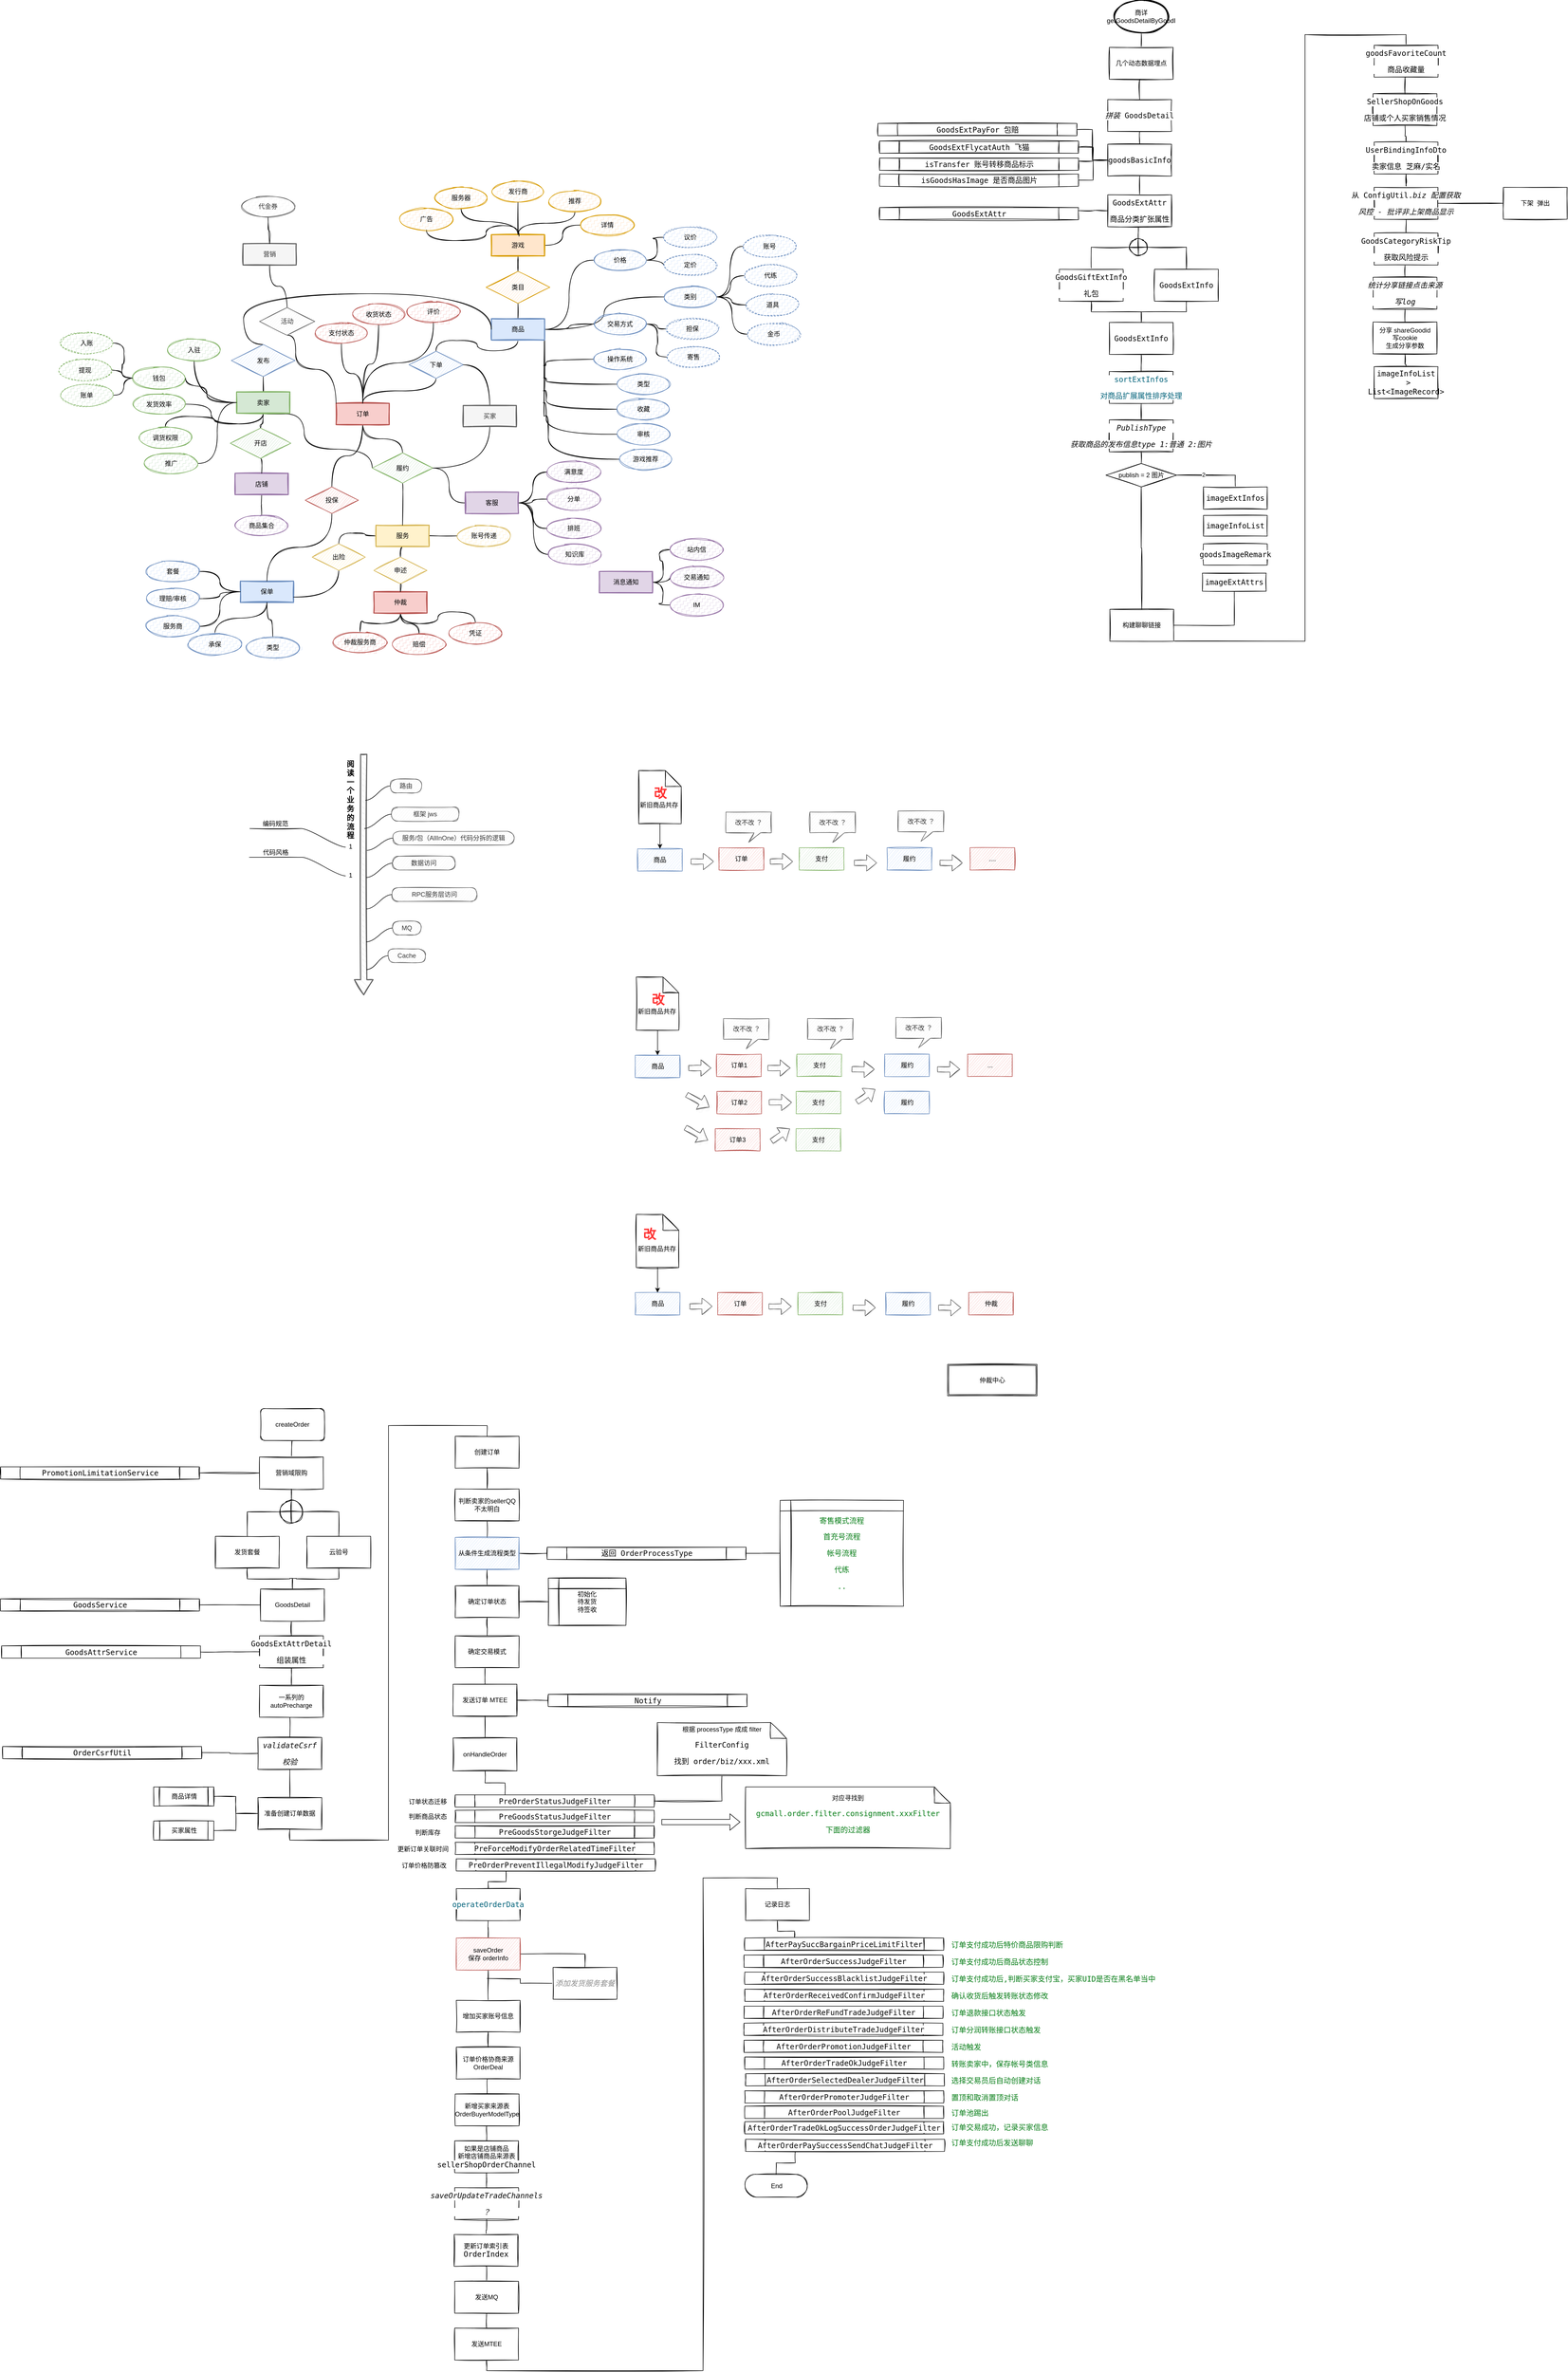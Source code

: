 <mxfile version="14.4.4" type="github">
  <diagram id="20opihmhMm-EBxE_RU-L" name="第 1 页">
    <mxGraphModel dx="101270" dy="796" grid="0" gridSize="10" guides="1" tooltips="1" connect="1" arrows="1" fold="1" page="1" pageScale="1" pageWidth="100000" pageHeight="100000" math="0" shadow="0">
      <root>
        <mxCell id="0" />
        <mxCell id="1" parent="0" />
        <mxCell id="hC-yQwHcNALGtRgl69IV-10" style="edgeStyle=orthogonalEdgeStyle;curved=1;rounded=0;sketch=1;orthogonalLoop=1;jettySize=auto;html=1;exitX=0.5;exitY=0;exitDx=0;exitDy=0;entryX=0.5;entryY=1;entryDx=0;entryDy=0;endArrow=none;endFill=0;" edge="1" parent="1" source="hC-yQwHcNALGtRgl69IV-8" target="hC-yQwHcNALGtRgl69IV-9">
          <mxGeometry relative="1" as="geometry" />
        </mxCell>
        <mxCell id="hC-yQwHcNALGtRgl69IV-20" style="edgeStyle=orthogonalEdgeStyle;curved=1;rounded=0;sketch=1;orthogonalLoop=1;jettySize=auto;html=1;exitX=0.5;exitY=1;exitDx=0;exitDy=0;entryX=0.5;entryY=0;entryDx=0;entryDy=0;endArrow=none;endFill=0;" edge="1" parent="1" source="hC-yQwHcNALGtRgl69IV-8" target="hC-yQwHcNALGtRgl69IV-19">
          <mxGeometry relative="1" as="geometry" />
        </mxCell>
        <mxCell id="hC-yQwHcNALGtRgl69IV-184" style="edgeStyle=orthogonalEdgeStyle;curved=1;rounded=0;sketch=1;orthogonalLoop=1;jettySize=auto;html=1;exitX=1;exitY=0.5;exitDx=0;exitDy=0;entryX=0;entryY=0.5;entryDx=0;entryDy=0;endArrow=none;endFill=0;" edge="1" parent="1" source="hC-yQwHcNALGtRgl69IV-8" target="hC-yQwHcNALGtRgl69IV-183">
          <mxGeometry relative="1" as="geometry" />
        </mxCell>
        <mxCell id="hC-yQwHcNALGtRgl69IV-8" value="游戏" style="whiteSpace=wrap;html=1;align=center;sketch=1;fillColor=#ffe6cc;strokeColor=#d79b00;fillStyle=solid;strokeWidth=2;" vertex="1" parent="1">
          <mxGeometry x="908" y="507" width="100" height="40" as="geometry" />
        </mxCell>
        <mxCell id="hC-yQwHcNALGtRgl69IV-9" value="发行商" style="ellipse;whiteSpace=wrap;html=1;align=center;sketch=1;fillColor=#ffe6cc;strokeColor=#d79b00;fillStyle=zigzag-line;" vertex="1" parent="1">
          <mxGeometry x="908" y="406" width="100" height="40" as="geometry" />
        </mxCell>
        <mxCell id="hC-yQwHcNALGtRgl69IV-14" style="edgeStyle=orthogonalEdgeStyle;curved=1;rounded=0;sketch=1;orthogonalLoop=1;jettySize=auto;html=1;exitX=0.5;exitY=1;exitDx=0;exitDy=0;endArrow=none;endFill=0;" edge="1" parent="1" source="hC-yQwHcNALGtRgl69IV-11" target="hC-yQwHcNALGtRgl69IV-8">
          <mxGeometry relative="1" as="geometry" />
        </mxCell>
        <mxCell id="hC-yQwHcNALGtRgl69IV-11" value="推荐" style="ellipse;whiteSpace=wrap;html=1;align=center;sketch=1;fillColor=#ffe6cc;strokeColor=#d79b00;fillStyle=zigzag-line;" vertex="1" parent="1">
          <mxGeometry x="1015" y="424" width="100" height="40" as="geometry" />
        </mxCell>
        <mxCell id="hC-yQwHcNALGtRgl69IV-13" style="edgeStyle=orthogonalEdgeStyle;curved=1;rounded=0;sketch=1;orthogonalLoop=1;jettySize=auto;html=1;exitX=0.5;exitY=1;exitDx=0;exitDy=0;entryX=0.5;entryY=0;entryDx=0;entryDy=0;endArrow=none;endFill=0;" edge="1" parent="1" source="hC-yQwHcNALGtRgl69IV-12" target="hC-yQwHcNALGtRgl69IV-8">
          <mxGeometry relative="1" as="geometry" />
        </mxCell>
        <mxCell id="hC-yQwHcNALGtRgl69IV-12" value="服务器" style="ellipse;whiteSpace=wrap;html=1;align=center;sketch=1;fillColor=#ffe6cc;strokeColor=#d79b00;fillStyle=zigzag-line;" vertex="1" parent="1">
          <mxGeometry x="801" y="418" width="100" height="40" as="geometry" />
        </mxCell>
        <mxCell id="hC-yQwHcNALGtRgl69IV-16" style="edgeStyle=orthogonalEdgeStyle;curved=1;rounded=0;sketch=1;orthogonalLoop=1;jettySize=auto;html=1;exitX=0.5;exitY=1;exitDx=0;exitDy=0;endArrow=none;endFill=0;" edge="1" parent="1" source="hC-yQwHcNALGtRgl69IV-15">
          <mxGeometry relative="1" as="geometry">
            <mxPoint x="960" y="510" as="targetPoint" />
          </mxGeometry>
        </mxCell>
        <mxCell id="hC-yQwHcNALGtRgl69IV-15" value="广告" style="ellipse;whiteSpace=wrap;html=1;align=center;sketch=1;fillColor=#ffe6cc;strokeColor=#d79b00;fillStyle=zigzag-line;" vertex="1" parent="1">
          <mxGeometry x="736" y="458" width="100" height="40" as="geometry" />
        </mxCell>
        <mxCell id="hC-yQwHcNALGtRgl69IV-21" style="edgeStyle=orthogonalEdgeStyle;curved=1;rounded=0;sketch=1;orthogonalLoop=1;jettySize=auto;html=1;exitX=0.5;exitY=0;exitDx=0;exitDy=0;entryX=0.5;entryY=1;entryDx=0;entryDy=0;endArrow=none;endFill=0;" edge="1" parent="1" source="hC-yQwHcNALGtRgl69IV-17" target="hC-yQwHcNALGtRgl69IV-19">
          <mxGeometry relative="1" as="geometry" />
        </mxCell>
        <mxCell id="hC-yQwHcNALGtRgl69IV-25" style="edgeStyle=orthogonalEdgeStyle;curved=1;rounded=0;sketch=1;orthogonalLoop=1;jettySize=auto;html=1;exitX=1;exitY=0.5;exitDx=0;exitDy=0;entryX=0;entryY=0.5;entryDx=0;entryDy=0;endArrow=none;endFill=0;" edge="1" parent="1" source="hC-yQwHcNALGtRgl69IV-17" target="hC-yQwHcNALGtRgl69IV-22">
          <mxGeometry relative="1" as="geometry" />
        </mxCell>
        <mxCell id="hC-yQwHcNALGtRgl69IV-29" style="edgeStyle=orthogonalEdgeStyle;curved=1;rounded=0;sketch=1;orthogonalLoop=1;jettySize=auto;html=1;exitX=1;exitY=0.5;exitDx=0;exitDy=0;entryX=0;entryY=0.5;entryDx=0;entryDy=0;endArrow=none;endFill=0;" edge="1" parent="1" source="hC-yQwHcNALGtRgl69IV-17" target="hC-yQwHcNALGtRgl69IV-28">
          <mxGeometry relative="1" as="geometry" />
        </mxCell>
        <mxCell id="hC-yQwHcNALGtRgl69IV-48" style="edgeStyle=orthogonalEdgeStyle;curved=1;rounded=0;sketch=1;orthogonalLoop=1;jettySize=auto;html=1;exitX=1;exitY=0.5;exitDx=0;exitDy=0;entryX=0;entryY=0.5;entryDx=0;entryDy=0;endArrow=none;endFill=0;" edge="1" parent="1" source="hC-yQwHcNALGtRgl69IV-17" target="hC-yQwHcNALGtRgl69IV-39">
          <mxGeometry relative="1" as="geometry" />
        </mxCell>
        <mxCell id="hC-yQwHcNALGtRgl69IV-51" style="edgeStyle=orthogonalEdgeStyle;curved=1;rounded=0;sketch=1;orthogonalLoop=1;jettySize=auto;html=1;exitX=1;exitY=0.5;exitDx=0;exitDy=0;entryX=0;entryY=0.5;entryDx=0;entryDy=0;endArrow=none;endFill=0;" edge="1" parent="1" source="hC-yQwHcNALGtRgl69IV-17" target="hC-yQwHcNALGtRgl69IV-49">
          <mxGeometry relative="1" as="geometry">
            <Array as="points">
              <mxPoint x="1006" y="753" />
              <mxPoint x="1011" y="753" />
              <mxPoint x="1011" y="820" />
            </Array>
          </mxGeometry>
        </mxCell>
        <mxCell id="hC-yQwHcNALGtRgl69IV-54" style="edgeStyle=orthogonalEdgeStyle;curved=1;rounded=0;sketch=1;orthogonalLoop=1;jettySize=auto;html=1;exitX=1;exitY=0.5;exitDx=0;exitDy=0;entryX=0;entryY=0.5;entryDx=0;entryDy=0;endArrow=none;endFill=0;" edge="1" parent="1" source="hC-yQwHcNALGtRgl69IV-17" target="hC-yQwHcNALGtRgl69IV-52">
          <mxGeometry relative="1" as="geometry">
            <Array as="points">
              <mxPoint x="1006" y="776" />
              <mxPoint x="1011" y="776" />
              <mxPoint x="1011" y="867" />
            </Array>
          </mxGeometry>
        </mxCell>
        <mxCell id="hC-yQwHcNALGtRgl69IV-58" style="edgeStyle=orthogonalEdgeStyle;curved=1;rounded=0;sketch=1;orthogonalLoop=1;jettySize=auto;html=1;exitX=1;exitY=0.5;exitDx=0;exitDy=0;entryX=0;entryY=0.5;entryDx=0;entryDy=0;endArrow=none;endFill=0;" edge="1" parent="1" source="hC-yQwHcNALGtRgl69IV-17" target="hC-yQwHcNALGtRgl69IV-55">
          <mxGeometry relative="1" as="geometry">
            <Array as="points">
              <mxPoint x="1006" y="800" />
              <mxPoint x="1011" y="800" />
              <mxPoint x="1011" y="914" />
            </Array>
          </mxGeometry>
        </mxCell>
        <mxCell id="hC-yQwHcNALGtRgl69IV-59" style="edgeStyle=orthogonalEdgeStyle;curved=1;rounded=0;sketch=1;orthogonalLoop=1;jettySize=auto;html=1;exitX=1;exitY=0.5;exitDx=0;exitDy=0;entryX=0;entryY=0.5;entryDx=0;entryDy=0;endArrow=none;endFill=0;" edge="1" parent="1" source="hC-yQwHcNALGtRgl69IV-17" target="hC-yQwHcNALGtRgl69IV-56">
          <mxGeometry relative="1" as="geometry">
            <Array as="points">
              <mxPoint x="1006" y="823" />
              <mxPoint x="1011" y="823" />
              <mxPoint x="1011" y="961" />
            </Array>
          </mxGeometry>
        </mxCell>
        <mxCell id="hC-yQwHcNALGtRgl69IV-60" style="edgeStyle=orthogonalEdgeStyle;curved=1;rounded=0;sketch=1;orthogonalLoop=1;jettySize=auto;html=1;exitX=1;exitY=0.5;exitDx=0;exitDy=0;entryX=0;entryY=0.5;entryDx=0;entryDy=0;endArrow=none;endFill=0;" edge="1" parent="1" source="hC-yQwHcNALGtRgl69IV-17" target="hC-yQwHcNALGtRgl69IV-57">
          <mxGeometry relative="1" as="geometry">
            <Array as="points">
              <mxPoint x="1006" y="847" />
              <mxPoint x="1015" y="847" />
              <mxPoint x="1015" y="1008" />
            </Array>
          </mxGeometry>
        </mxCell>
        <mxCell id="hC-yQwHcNALGtRgl69IV-88" style="edgeStyle=orthogonalEdgeStyle;curved=1;rounded=0;sketch=1;orthogonalLoop=1;jettySize=auto;html=1;exitX=0.5;exitY=1;exitDx=0;exitDy=0;entryX=0.5;entryY=0;entryDx=0;entryDy=0;endArrow=none;endFill=0;" edge="1" parent="1" source="hC-yQwHcNALGtRgl69IV-17" target="hC-yQwHcNALGtRgl69IV-87">
          <mxGeometry relative="1" as="geometry" />
        </mxCell>
        <mxCell id="hC-yQwHcNALGtRgl69IV-17" value="商品" style="whiteSpace=wrap;html=1;align=center;sketch=1;fillColor=#dae8fc;strokeColor=#6c8ebf;fillStyle=solid;strokeWidth=2;" vertex="1" parent="1">
          <mxGeometry x="908" y="665" width="100" height="40" as="geometry" />
        </mxCell>
        <mxCell id="hC-yQwHcNALGtRgl69IV-19" value="类目" style="shape=rhombus;perimeter=rhombusPerimeter;whiteSpace=wrap;html=1;align=center;sketch=1;fillColor=#ffe6cc;strokeColor=#d79b00;fillStyle=auto;" vertex="1" parent="1">
          <mxGeometry x="898" y="576" width="120" height="60" as="geometry" />
        </mxCell>
        <mxCell id="hC-yQwHcNALGtRgl69IV-26" style="edgeStyle=orthogonalEdgeStyle;curved=1;rounded=0;sketch=1;orthogonalLoop=1;jettySize=auto;html=1;exitX=1;exitY=0.5;exitDx=0;exitDy=0;entryX=0;entryY=0.5;entryDx=0;entryDy=0;endArrow=none;endFill=0;" edge="1" parent="1" source="hC-yQwHcNALGtRgl69IV-22" target="hC-yQwHcNALGtRgl69IV-23">
          <mxGeometry relative="1" as="geometry" />
        </mxCell>
        <mxCell id="hC-yQwHcNALGtRgl69IV-27" style="edgeStyle=orthogonalEdgeStyle;curved=1;rounded=0;sketch=1;orthogonalLoop=1;jettySize=auto;html=1;exitX=1;exitY=0.5;exitDx=0;exitDy=0;entryX=0;entryY=0.5;entryDx=0;entryDy=0;endArrow=none;endFill=0;" edge="1" parent="1" source="hC-yQwHcNALGtRgl69IV-22" target="hC-yQwHcNALGtRgl69IV-24">
          <mxGeometry relative="1" as="geometry" />
        </mxCell>
        <mxCell id="hC-yQwHcNALGtRgl69IV-22" value="价格" style="ellipse;whiteSpace=wrap;html=1;align=center;sketch=1;fillColor=#dae8fc;strokeColor=#6c8ebf;fillStyle=zigzag-line;" vertex="1" parent="1">
          <mxGeometry x="1100" y="535" width="100" height="40" as="geometry" />
        </mxCell>
        <mxCell id="hC-yQwHcNALGtRgl69IV-23" value="议价" style="ellipse;whiteSpace=wrap;html=1;align=center;dashed=1;sketch=1;fillColor=#dae8fc;strokeColor=#6c8ebf;fillStyle=zigzag-line;" vertex="1" parent="1">
          <mxGeometry x="1232" y="492" width="100" height="40" as="geometry" />
        </mxCell>
        <mxCell id="hC-yQwHcNALGtRgl69IV-24" value="定价" style="ellipse;whiteSpace=wrap;html=1;align=center;dashed=1;sketch=1;fillColor=#dae8fc;strokeColor=#6c8ebf;fillStyle=zigzag-line;" vertex="1" parent="1">
          <mxGeometry x="1232" y="544" width="100" height="40" as="geometry" />
        </mxCell>
        <mxCell id="hC-yQwHcNALGtRgl69IV-35" style="edgeStyle=orthogonalEdgeStyle;curved=1;rounded=0;sketch=1;orthogonalLoop=1;jettySize=auto;html=1;exitX=1;exitY=0.5;exitDx=0;exitDy=0;entryX=0;entryY=0.5;entryDx=0;entryDy=0;endArrow=none;endFill=0;" edge="1" parent="1" source="hC-yQwHcNALGtRgl69IV-28" target="hC-yQwHcNALGtRgl69IV-31">
          <mxGeometry relative="1" as="geometry" />
        </mxCell>
        <mxCell id="hC-yQwHcNALGtRgl69IV-36" style="edgeStyle=orthogonalEdgeStyle;curved=1;rounded=0;sketch=1;orthogonalLoop=1;jettySize=auto;html=1;exitX=1;exitY=0.5;exitDx=0;exitDy=0;entryX=0;entryY=0.5;entryDx=0;entryDy=0;endArrow=none;endFill=0;" edge="1" parent="1" source="hC-yQwHcNALGtRgl69IV-28" target="hC-yQwHcNALGtRgl69IV-32">
          <mxGeometry relative="1" as="geometry" />
        </mxCell>
        <mxCell id="hC-yQwHcNALGtRgl69IV-37" style="edgeStyle=orthogonalEdgeStyle;curved=1;rounded=0;sketch=1;orthogonalLoop=1;jettySize=auto;html=1;exitX=1;exitY=0.5;exitDx=0;exitDy=0;entryX=0;entryY=0.5;entryDx=0;entryDy=0;endArrow=none;endFill=0;" edge="1" parent="1" source="hC-yQwHcNALGtRgl69IV-28" target="hC-yQwHcNALGtRgl69IV-33">
          <mxGeometry relative="1" as="geometry" />
        </mxCell>
        <mxCell id="hC-yQwHcNALGtRgl69IV-38" style="edgeStyle=orthogonalEdgeStyle;curved=1;rounded=0;sketch=1;orthogonalLoop=1;jettySize=auto;html=1;exitX=1;exitY=0.5;exitDx=0;exitDy=0;entryX=0;entryY=0.5;entryDx=0;entryDy=0;endArrow=none;endFill=0;" edge="1" parent="1" source="hC-yQwHcNALGtRgl69IV-28" target="hC-yQwHcNALGtRgl69IV-34">
          <mxGeometry relative="1" as="geometry" />
        </mxCell>
        <mxCell id="hC-yQwHcNALGtRgl69IV-28" value="类别" style="ellipse;whiteSpace=wrap;html=1;align=center;sketch=1;fillColor=#dae8fc;strokeColor=#6c8ebf;fillStyle=zigzag-line;" vertex="1" parent="1">
          <mxGeometry x="1232" y="604" width="100" height="40" as="geometry" />
        </mxCell>
        <mxCell id="hC-yQwHcNALGtRgl69IV-31" value="账号" style="ellipse;whiteSpace=wrap;html=1;align=center;dashed=1;sketch=1;fillColor=#dae8fc;strokeColor=#6c8ebf;fillStyle=zigzag-line;" vertex="1" parent="1">
          <mxGeometry x="1381" y="509" width="100" height="40" as="geometry" />
        </mxCell>
        <mxCell id="hC-yQwHcNALGtRgl69IV-32" value="代练" style="ellipse;whiteSpace=wrap;html=1;align=center;dashed=1;sketch=1;fillColor=#dae8fc;strokeColor=#6c8ebf;fillStyle=zigzag-line;" vertex="1" parent="1">
          <mxGeometry x="1383" y="564" width="100" height="40" as="geometry" />
        </mxCell>
        <mxCell id="hC-yQwHcNALGtRgl69IV-33" value="道具" style="ellipse;whiteSpace=wrap;html=1;align=center;dashed=1;sketch=1;fillColor=#dae8fc;strokeColor=#6c8ebf;fillStyle=zigzag-line;" vertex="1" parent="1">
          <mxGeometry x="1387" y="619" width="100" height="40" as="geometry" />
        </mxCell>
        <mxCell id="hC-yQwHcNALGtRgl69IV-34" value="金币" style="ellipse;whiteSpace=wrap;html=1;align=center;dashed=1;sketch=1;fillColor=#dae8fc;strokeColor=#6c8ebf;fillStyle=zigzag-line;" vertex="1" parent="1">
          <mxGeometry x="1389" y="674" width="100" height="40" as="geometry" />
        </mxCell>
        <mxCell id="hC-yQwHcNALGtRgl69IV-42" style="edgeStyle=orthogonalEdgeStyle;curved=1;rounded=0;sketch=1;orthogonalLoop=1;jettySize=auto;html=1;exitX=1;exitY=0.5;exitDx=0;exitDy=0;endArrow=none;endFill=0;" edge="1" parent="1" source="hC-yQwHcNALGtRgl69IV-39" target="hC-yQwHcNALGtRgl69IV-40">
          <mxGeometry relative="1" as="geometry" />
        </mxCell>
        <mxCell id="hC-yQwHcNALGtRgl69IV-43" style="edgeStyle=orthogonalEdgeStyle;curved=1;rounded=0;sketch=1;orthogonalLoop=1;jettySize=auto;html=1;exitX=1;exitY=0.5;exitDx=0;exitDy=0;entryX=0;entryY=0.5;entryDx=0;entryDy=0;endArrow=none;endFill=0;" edge="1" parent="1" source="hC-yQwHcNALGtRgl69IV-39" target="hC-yQwHcNALGtRgl69IV-41">
          <mxGeometry relative="1" as="geometry" />
        </mxCell>
        <mxCell id="hC-yQwHcNALGtRgl69IV-39" value="交易方式" style="ellipse;whiteSpace=wrap;html=1;align=center;sketch=1;fillColor=#dae8fc;strokeColor=#6c8ebf;fillStyle=zigzag-line;" vertex="1" parent="1">
          <mxGeometry x="1100" y="655" width="100" height="40" as="geometry" />
        </mxCell>
        <mxCell id="hC-yQwHcNALGtRgl69IV-40" value="担保" style="ellipse;whiteSpace=wrap;html=1;align=center;dashed=1;sketch=1;fillColor=#dae8fc;strokeColor=#6c8ebf;fillStyle=zigzag-line;" vertex="1" parent="1">
          <mxGeometry x="1236" y="664" width="100" height="40" as="geometry" />
        </mxCell>
        <mxCell id="hC-yQwHcNALGtRgl69IV-41" value="寄售" style="ellipse;whiteSpace=wrap;html=1;align=center;dashed=1;sketch=1;fillColor=#dae8fc;strokeColor=#6c8ebf;fillStyle=zigzag-line;" vertex="1" parent="1">
          <mxGeometry x="1238" y="717" width="100" height="40" as="geometry" />
        </mxCell>
        <mxCell id="hC-yQwHcNALGtRgl69IV-47" style="edgeStyle=orthogonalEdgeStyle;curved=1;rounded=0;sketch=1;orthogonalLoop=1;jettySize=auto;html=1;exitX=0.5;exitY=0;exitDx=0;exitDy=0;entryX=0.5;entryY=1;entryDx=0;entryDy=0;endArrow=none;endFill=0;" edge="1" parent="1" source="hC-yQwHcNALGtRgl69IV-44" target="hC-yQwHcNALGtRgl69IV-45">
          <mxGeometry relative="1" as="geometry" />
        </mxCell>
        <mxCell id="hC-yQwHcNALGtRgl69IV-64" style="edgeStyle=orthogonalEdgeStyle;curved=1;rounded=0;sketch=1;orthogonalLoop=1;jettySize=auto;html=1;exitX=0;exitY=0.5;exitDx=0;exitDy=0;endArrow=none;endFill=0;" edge="1" parent="1" source="hC-yQwHcNALGtRgl69IV-44" target="hC-yQwHcNALGtRgl69IV-63">
          <mxGeometry relative="1" as="geometry" />
        </mxCell>
        <mxCell id="hC-yQwHcNALGtRgl69IV-68" style="edgeStyle=orthogonalEdgeStyle;curved=1;rounded=0;sketch=1;orthogonalLoop=1;jettySize=auto;html=1;exitX=0.5;exitY=1;exitDx=0;exitDy=0;endArrow=none;endFill=0;" edge="1" parent="1" source="hC-yQwHcNALGtRgl69IV-44" target="hC-yQwHcNALGtRgl69IV-67">
          <mxGeometry relative="1" as="geometry" />
        </mxCell>
        <mxCell id="hC-yQwHcNALGtRgl69IV-70" style="edgeStyle=orthogonalEdgeStyle;curved=1;rounded=0;sketch=1;orthogonalLoop=1;jettySize=auto;html=1;exitX=0.5;exitY=1;exitDx=0;exitDy=0;endArrow=none;endFill=0;" edge="1" parent="1" source="hC-yQwHcNALGtRgl69IV-44" target="hC-yQwHcNALGtRgl69IV-69">
          <mxGeometry relative="1" as="geometry" />
        </mxCell>
        <mxCell id="hC-yQwHcNALGtRgl69IV-81" style="edgeStyle=orthogonalEdgeStyle;curved=1;rounded=0;sketch=1;orthogonalLoop=1;jettySize=auto;html=1;exitX=0.5;exitY=1;exitDx=0;exitDy=0;endArrow=none;endFill=0;" edge="1" parent="1" source="hC-yQwHcNALGtRgl69IV-44" target="hC-yQwHcNALGtRgl69IV-80">
          <mxGeometry relative="1" as="geometry" />
        </mxCell>
        <mxCell id="hC-yQwHcNALGtRgl69IV-94" style="edgeStyle=orthogonalEdgeStyle;curved=1;rounded=0;sketch=1;orthogonalLoop=1;jettySize=auto;html=1;exitX=0.5;exitY=1;exitDx=0;exitDy=0;entryX=0;entryY=0.5;entryDx=0;entryDy=0;endArrow=none;endFill=0;" edge="1" parent="1" source="hC-yQwHcNALGtRgl69IV-44" target="hC-yQwHcNALGtRgl69IV-93">
          <mxGeometry relative="1" as="geometry">
            <Array as="points">
              <mxPoint x="556" y="844" />
              <mxPoint x="556" y="910" />
              <mxPoint x="684" y="910" />
            </Array>
          </mxGeometry>
        </mxCell>
        <mxCell id="hC-yQwHcNALGtRgl69IV-44" value="卖家" style="whiteSpace=wrap;html=1;align=center;sketch=1;fillColor=#d5e8d4;strokeColor=#82b366;fillStyle=solid;strokeWidth=2;" vertex="1" parent="1">
          <mxGeometry x="429" y="802.5" width="100" height="40" as="geometry" />
        </mxCell>
        <mxCell id="hC-yQwHcNALGtRgl69IV-46" style="edgeStyle=orthogonalEdgeStyle;curved=1;rounded=0;sketch=1;orthogonalLoop=1;jettySize=auto;html=1;exitX=0.5;exitY=0;exitDx=0;exitDy=0;entryX=0;entryY=0.5;entryDx=0;entryDy=0;endArrow=none;endFill=0;" edge="1" parent="1" source="hC-yQwHcNALGtRgl69IV-45" target="hC-yQwHcNALGtRgl69IV-17">
          <mxGeometry relative="1" as="geometry">
            <Array as="points">
              <mxPoint x="442" y="618" />
              <mxPoint x="908" y="618" />
            </Array>
          </mxGeometry>
        </mxCell>
        <mxCell id="hC-yQwHcNALGtRgl69IV-45" value="发布" style="shape=rhombus;perimeter=rhombusPerimeter;whiteSpace=wrap;html=1;align=center;sketch=1;fillColor=#dae8fc;strokeColor=#6c8ebf;fillStyle=auto;" vertex="1" parent="1">
          <mxGeometry x="419" y="713.5" width="120" height="60" as="geometry" />
        </mxCell>
        <mxCell id="hC-yQwHcNALGtRgl69IV-49" value="操作系统" style="ellipse;whiteSpace=wrap;html=1;align=center;sketch=1;fillColor=#dae8fc;strokeColor=#6c8ebf;fillStyle=zigzag-line;" vertex="1" parent="1">
          <mxGeometry x="1100" y="721" width="100" height="40" as="geometry" />
        </mxCell>
        <mxCell id="hC-yQwHcNALGtRgl69IV-52" value="类型" style="ellipse;whiteSpace=wrap;html=1;align=center;sketch=1;fillColor=#dae8fc;strokeColor=#6c8ebf;fillStyle=zigzag-line;" vertex="1" parent="1">
          <mxGeometry x="1144" y="768" width="100" height="40" as="geometry" />
        </mxCell>
        <mxCell id="hC-yQwHcNALGtRgl69IV-55" value="收藏" style="ellipse;whiteSpace=wrap;html=1;align=center;sketch=1;fillColor=#dae8fc;strokeColor=#6c8ebf;fillStyle=zigzag-line;" vertex="1" parent="1">
          <mxGeometry x="1144" y="815" width="100" height="40" as="geometry" />
        </mxCell>
        <mxCell id="hC-yQwHcNALGtRgl69IV-56" value="审核" style="ellipse;whiteSpace=wrap;html=1;align=center;sketch=1;fillColor=#dae8fc;strokeColor=#6c8ebf;fillStyle=zigzag-line;" vertex="1" parent="1">
          <mxGeometry x="1144" y="862" width="100" height="40" as="geometry" />
        </mxCell>
        <mxCell id="hC-yQwHcNALGtRgl69IV-57" value="游戏推荐" style="ellipse;whiteSpace=wrap;html=1;align=center;sketch=1;fillColor=#dae8fc;strokeColor=#6c8ebf;fillStyle=zigzag-line;" vertex="1" parent="1">
          <mxGeometry x="1148" y="909" width="100" height="40" as="geometry" />
        </mxCell>
        <mxCell id="hC-yQwHcNALGtRgl69IV-63" value="入驻" style="ellipse;whiteSpace=wrap;html=1;align=center;sketch=1;fillColor=#d5e8d4;strokeColor=#82b366;fillStyle=zigzag-line;" vertex="1" parent="1">
          <mxGeometry x="299" y="703.5" width="100" height="40" as="geometry" />
        </mxCell>
        <mxCell id="hC-yQwHcNALGtRgl69IV-78" style="edgeStyle=orthogonalEdgeStyle;curved=1;rounded=0;sketch=1;orthogonalLoop=1;jettySize=auto;html=1;exitX=1;exitY=0.5;exitDx=0;exitDy=0;entryX=0;entryY=0.5;entryDx=0;entryDy=0;endArrow=none;endFill=0;" edge="1" parent="1" source="hC-yQwHcNALGtRgl69IV-65" target="hC-yQwHcNALGtRgl69IV-44">
          <mxGeometry relative="1" as="geometry">
            <Array as="points">
              <mxPoint x="333" y="791.5" />
              <mxPoint x="373" y="791.5" />
              <mxPoint x="373" y="822.5" />
            </Array>
          </mxGeometry>
        </mxCell>
        <mxCell id="hC-yQwHcNALGtRgl69IV-65" value="钱包" style="ellipse;whiteSpace=wrap;html=1;align=center;sketch=1;fillColor=#d5e8d4;strokeColor=#82b366;fillStyle=zigzag-line;" vertex="1" parent="1">
          <mxGeometry x="233" y="756.5" width="100" height="40" as="geometry" />
        </mxCell>
        <mxCell id="hC-yQwHcNALGtRgl69IV-67" value="发货效率" style="ellipse;whiteSpace=wrap;html=1;align=center;sketch=1;fillColor=#d5e8d4;strokeColor=#82b366;fillStyle=zigzag-line;" vertex="1" parent="1">
          <mxGeometry x="233" y="805.5" width="100" height="40" as="geometry" />
        </mxCell>
        <mxCell id="hC-yQwHcNALGtRgl69IV-69" value="调货权限" style="ellipse;whiteSpace=wrap;html=1;align=center;sketch=1;fillColor=#d5e8d4;strokeColor=#82b366;fillStyle=zigzag-line;" vertex="1" parent="1">
          <mxGeometry x="245" y="868.5" width="100" height="40" as="geometry" />
        </mxCell>
        <mxCell id="hC-yQwHcNALGtRgl69IV-73" style="edgeStyle=orthogonalEdgeStyle;curved=1;rounded=0;sketch=1;orthogonalLoop=1;jettySize=auto;html=1;exitX=1;exitY=0.5;exitDx=0;exitDy=0;entryX=0;entryY=0.5;entryDx=0;entryDy=0;endArrow=none;endFill=0;" edge="1" parent="1" source="hC-yQwHcNALGtRgl69IV-72" target="hC-yQwHcNALGtRgl69IV-65">
          <mxGeometry relative="1" as="geometry" />
        </mxCell>
        <mxCell id="hC-yQwHcNALGtRgl69IV-72" value="入账" style="ellipse;whiteSpace=wrap;html=1;align=center;dashed=1;sketch=1;fillColor=#d5e8d4;strokeColor=#82b366;fillStyle=zigzag-line;" vertex="1" parent="1">
          <mxGeometry x="97" y="690.5" width="100" height="40" as="geometry" />
        </mxCell>
        <mxCell id="hC-yQwHcNALGtRgl69IV-75" style="edgeStyle=orthogonalEdgeStyle;curved=1;rounded=0;sketch=1;orthogonalLoop=1;jettySize=auto;html=1;exitX=1;exitY=0.5;exitDx=0;exitDy=0;endArrow=none;endFill=0;" edge="1" parent="1" source="hC-yQwHcNALGtRgl69IV-74" target="hC-yQwHcNALGtRgl69IV-65">
          <mxGeometry relative="1" as="geometry" />
        </mxCell>
        <mxCell id="hC-yQwHcNALGtRgl69IV-74" value="提现" style="ellipse;whiteSpace=wrap;html=1;align=center;dashed=1;sketch=1;fillColor=#d5e8d4;strokeColor=#82b366;fillStyle=zigzag-line;" vertex="1" parent="1">
          <mxGeometry x="94" y="741.5" width="100" height="40" as="geometry" />
        </mxCell>
        <mxCell id="hC-yQwHcNALGtRgl69IV-77" style="edgeStyle=orthogonalEdgeStyle;curved=1;rounded=0;sketch=1;orthogonalLoop=1;jettySize=auto;html=1;exitX=1;exitY=0.5;exitDx=0;exitDy=0;entryX=0;entryY=0.5;entryDx=0;entryDy=0;endArrow=none;endFill=0;" edge="1" parent="1" source="hC-yQwHcNALGtRgl69IV-76" target="hC-yQwHcNALGtRgl69IV-65">
          <mxGeometry relative="1" as="geometry" />
        </mxCell>
        <mxCell id="hC-yQwHcNALGtRgl69IV-76" value="账单" style="ellipse;whiteSpace=wrap;html=1;align=center;dashed=1;sketch=1;fillColor=#d5e8d4;strokeColor=#82b366;fillStyle=zigzag-line;" vertex="1" parent="1">
          <mxGeometry x="97" y="788.5" width="100" height="40" as="geometry" />
        </mxCell>
        <mxCell id="hC-yQwHcNALGtRgl69IV-84" style="edgeStyle=orthogonalEdgeStyle;curved=1;rounded=0;sketch=1;orthogonalLoop=1;jettySize=auto;html=1;exitX=0.5;exitY=1;exitDx=0;exitDy=0;endArrow=none;endFill=0;" edge="1" parent="1" source="hC-yQwHcNALGtRgl69IV-79" target="hC-yQwHcNALGtRgl69IV-83">
          <mxGeometry relative="1" as="geometry" />
        </mxCell>
        <mxCell id="hC-yQwHcNALGtRgl69IV-79" value="店铺" style="whiteSpace=wrap;html=1;align=center;sketch=1;fillColor=#e1d5e7;strokeColor=#9673a6;fillStyle=solid;strokeWidth=2;" vertex="1" parent="1">
          <mxGeometry x="426" y="955.5" width="100" height="40" as="geometry" />
        </mxCell>
        <mxCell id="hC-yQwHcNALGtRgl69IV-82" style="edgeStyle=orthogonalEdgeStyle;curved=1;rounded=0;sketch=1;orthogonalLoop=1;jettySize=auto;html=1;exitX=0.5;exitY=1;exitDx=0;exitDy=0;entryX=0.5;entryY=0;entryDx=0;entryDy=0;endArrow=none;endFill=0;" edge="1" parent="1" source="hC-yQwHcNALGtRgl69IV-80" target="hC-yQwHcNALGtRgl69IV-79">
          <mxGeometry relative="1" as="geometry" />
        </mxCell>
        <mxCell id="hC-yQwHcNALGtRgl69IV-80" value="开店" style="shape=rhombus;perimeter=rhombusPerimeter;whiteSpace=wrap;html=1;align=center;sketch=1;fillColor=#d5e8d4;strokeColor=#82b366;fillStyle=auto;" vertex="1" parent="1">
          <mxGeometry x="417" y="870.5" width="114" height="57" as="geometry" />
        </mxCell>
        <mxCell id="hC-yQwHcNALGtRgl69IV-83" value="商品集合" style="ellipse;whiteSpace=wrap;html=1;align=center;sketch=1;fillColor=#e1d5e7;strokeColor=#9673a6;fillStyle=zigzag-line;" vertex="1" parent="1">
          <mxGeometry x="426" y="1033.5" width="100" height="40" as="geometry" />
        </mxCell>
        <mxCell id="hC-yQwHcNALGtRgl69IV-96" style="edgeStyle=orthogonalEdgeStyle;curved=1;rounded=0;sketch=1;orthogonalLoop=1;jettySize=auto;html=1;exitX=0.5;exitY=1;exitDx=0;exitDy=0;endArrow=none;endFill=0;" edge="1" parent="1" source="hC-yQwHcNALGtRgl69IV-85" target="hC-yQwHcNALGtRgl69IV-93">
          <mxGeometry relative="1" as="geometry" />
        </mxCell>
        <mxCell id="hC-yQwHcNALGtRgl69IV-116" style="edgeStyle=orthogonalEdgeStyle;curved=1;rounded=0;sketch=1;orthogonalLoop=1;jettySize=auto;html=1;exitX=0.5;exitY=1;exitDx=0;exitDy=0;entryX=0.5;entryY=0;entryDx=0;entryDy=0;endArrow=none;endFill=0;" edge="1" parent="1" source="hC-yQwHcNALGtRgl69IV-85" target="hC-yQwHcNALGtRgl69IV-115">
          <mxGeometry relative="1" as="geometry" />
        </mxCell>
        <mxCell id="hC-yQwHcNALGtRgl69IV-85" value="订单" style="whiteSpace=wrap;html=1;align=center;sketch=1;fillColor=#f8cecc;strokeColor=#b85450;fillStyle=solid;strokeWidth=2;" vertex="1" parent="1">
          <mxGeometry x="616" y="824" width="100" height="40" as="geometry" />
        </mxCell>
        <mxCell id="hC-yQwHcNALGtRgl69IV-89" style="edgeStyle=orthogonalEdgeStyle;curved=1;rounded=0;sketch=1;orthogonalLoop=1;jettySize=auto;html=1;exitX=0.5;exitY=1;exitDx=0;exitDy=0;entryX=0.5;entryY=0;entryDx=0;entryDy=0;endArrow=none;endFill=0;" edge="1" parent="1" source="hC-yQwHcNALGtRgl69IV-87" target="hC-yQwHcNALGtRgl69IV-85">
          <mxGeometry relative="1" as="geometry" />
        </mxCell>
        <mxCell id="hC-yQwHcNALGtRgl69IV-87" value="下单" style="shape=rhombus;perimeter=rhombusPerimeter;whiteSpace=wrap;html=1;align=center;sketch=1;fillColor=#dae8fc;strokeColor=#6c8ebf;fillStyle=auto;" vertex="1" parent="1">
          <mxGeometry x="753" y="726" width="102" height="51" as="geometry" />
        </mxCell>
        <mxCell id="hC-yQwHcNALGtRgl69IV-91" style="edgeStyle=orthogonalEdgeStyle;curved=1;rounded=0;sketch=1;orthogonalLoop=1;jettySize=auto;html=1;exitX=0.5;exitY=0;exitDx=0;exitDy=0;entryX=1;entryY=0.5;entryDx=0;entryDy=0;endArrow=none;endFill=0;" edge="1" parent="1" source="hC-yQwHcNALGtRgl69IV-90" target="hC-yQwHcNALGtRgl69IV-87">
          <mxGeometry relative="1" as="geometry" />
        </mxCell>
        <mxCell id="hC-yQwHcNALGtRgl69IV-95" style="edgeStyle=orthogonalEdgeStyle;curved=1;rounded=0;sketch=1;orthogonalLoop=1;jettySize=auto;html=1;exitX=0.5;exitY=1;exitDx=0;exitDy=0;entryX=1;entryY=0.5;entryDx=0;entryDy=0;endArrow=none;endFill=0;" edge="1" parent="1" source="hC-yQwHcNALGtRgl69IV-90" target="hC-yQwHcNALGtRgl69IV-93">
          <mxGeometry relative="1" as="geometry" />
        </mxCell>
        <mxCell id="hC-yQwHcNALGtRgl69IV-90" value="买家" style="whiteSpace=wrap;html=1;align=center;sketch=1;fillColor=#f5f5f5;strokeColor=#666666;fontColor=#333333;fillStyle=solid;strokeWidth=2;" vertex="1" parent="1">
          <mxGeometry x="855" y="828" width="100" height="40" as="geometry" />
        </mxCell>
        <mxCell id="hC-yQwHcNALGtRgl69IV-138" style="edgeStyle=orthogonalEdgeStyle;curved=1;rounded=0;sketch=1;orthogonalLoop=1;jettySize=auto;html=1;exitX=1;exitY=0.5;exitDx=0;exitDy=0;entryX=0;entryY=0.5;entryDx=0;entryDy=0;endArrow=none;endFill=0;" edge="1" parent="1" source="hC-yQwHcNALGtRgl69IV-92" target="hC-yQwHcNALGtRgl69IV-137">
          <mxGeometry relative="1" as="geometry" />
        </mxCell>
        <mxCell id="hC-yQwHcNALGtRgl69IV-141" style="edgeStyle=orthogonalEdgeStyle;curved=1;rounded=0;sketch=1;orthogonalLoop=1;jettySize=auto;html=1;exitX=0;exitY=0.5;exitDx=0;exitDy=0;entryX=0.5;entryY=0;entryDx=0;entryDy=0;endArrow=none;endFill=0;" edge="1" parent="1" source="hC-yQwHcNALGtRgl69IV-92" target="hC-yQwHcNALGtRgl69IV-140">
          <mxGeometry relative="1" as="geometry" />
        </mxCell>
        <mxCell id="hC-yQwHcNALGtRgl69IV-145" style="edgeStyle=orthogonalEdgeStyle;curved=1;rounded=0;sketch=1;orthogonalLoop=1;jettySize=auto;html=1;exitX=0.5;exitY=1;exitDx=0;exitDy=0;entryX=0.5;entryY=0;entryDx=0;entryDy=0;endArrow=none;endFill=0;" edge="1" parent="1" source="hC-yQwHcNALGtRgl69IV-92" target="hC-yQwHcNALGtRgl69IV-144">
          <mxGeometry relative="1" as="geometry" />
        </mxCell>
        <mxCell id="hC-yQwHcNALGtRgl69IV-92" value="服务" style="whiteSpace=wrap;html=1;align=center;sketch=1;fillColor=#fff2cc;strokeColor=#d6b656;fillStyle=solid;strokeWidth=2;" vertex="1" parent="1">
          <mxGeometry x="691" y="1053" width="100" height="40" as="geometry" />
        </mxCell>
        <mxCell id="hC-yQwHcNALGtRgl69IV-103" style="edgeStyle=orthogonalEdgeStyle;curved=1;rounded=0;sketch=1;orthogonalLoop=1;jettySize=auto;html=1;exitX=0.5;exitY=1;exitDx=0;exitDy=0;entryX=0.5;entryY=0;entryDx=0;entryDy=0;endArrow=none;endFill=0;" edge="1" parent="1" source="hC-yQwHcNALGtRgl69IV-93" target="hC-yQwHcNALGtRgl69IV-92">
          <mxGeometry relative="1" as="geometry" />
        </mxCell>
        <mxCell id="hC-yQwHcNALGtRgl69IV-93" value="履约" style="shape=rhombus;perimeter=rhombusPerimeter;whiteSpace=wrap;html=1;align=center;sketch=1;fillColor=#d5e8d4;strokeColor=#82b366;fillStyle=auto;" vertex="1" parent="1">
          <mxGeometry x="684" y="917" width="114" height="57" as="geometry" />
        </mxCell>
        <mxCell id="hC-yQwHcNALGtRgl69IV-105" style="edgeStyle=orthogonalEdgeStyle;curved=1;rounded=0;sketch=1;orthogonalLoop=1;jettySize=auto;html=1;exitX=0.5;exitY=1;exitDx=0;exitDy=0;entryX=0.5;entryY=0;entryDx=0;entryDy=0;endArrow=none;endFill=0;" edge="1" parent="1" source="hC-yQwHcNALGtRgl69IV-98" target="hC-yQwHcNALGtRgl69IV-85">
          <mxGeometry relative="1" as="geometry" />
        </mxCell>
        <mxCell id="hC-yQwHcNALGtRgl69IV-98" value="支付状态" style="ellipse;whiteSpace=wrap;html=1;align=center;sketch=1;fillColor=#f8cecc;strokeColor=#b85450;fillStyle=zigzag-line;" vertex="1" parent="1">
          <mxGeometry x="576" y="672" width="100" height="40" as="geometry" />
        </mxCell>
        <mxCell id="hC-yQwHcNALGtRgl69IV-106" style="edgeStyle=orthogonalEdgeStyle;curved=1;rounded=0;sketch=1;orthogonalLoop=1;jettySize=auto;html=1;exitX=0.5;exitY=1;exitDx=0;exitDy=0;endArrow=none;endFill=0;" edge="1" parent="1" source="hC-yQwHcNALGtRgl69IV-99" target="hC-yQwHcNALGtRgl69IV-85">
          <mxGeometry relative="1" as="geometry" />
        </mxCell>
        <mxCell id="hC-yQwHcNALGtRgl69IV-99" value="收货状态" style="ellipse;whiteSpace=wrap;html=1;align=center;sketch=1;fillColor=#f8cecc;strokeColor=#b85450;fillStyle=zigzag-line;" vertex="1" parent="1">
          <mxGeometry x="646" y="636.5" width="100" height="40" as="geometry" />
        </mxCell>
        <mxCell id="hC-yQwHcNALGtRgl69IV-107" style="edgeStyle=orthogonalEdgeStyle;curved=1;rounded=0;sketch=1;orthogonalLoop=1;jettySize=auto;html=1;exitX=0.5;exitY=1;exitDx=0;exitDy=0;entryX=0.5;entryY=0;entryDx=0;entryDy=0;endArrow=none;endFill=0;" edge="1" parent="1" source="hC-yQwHcNALGtRgl69IV-102" target="hC-yQwHcNALGtRgl69IV-85">
          <mxGeometry relative="1" as="geometry" />
        </mxCell>
        <mxCell id="hC-yQwHcNALGtRgl69IV-102" value="评价" style="ellipse;whiteSpace=wrap;html=1;align=center;sketch=1;fillColor=#f8cecc;strokeColor=#b85450;fillStyle=zigzag-line;" vertex="1" parent="1">
          <mxGeometry x="749" y="632" width="100" height="40" as="geometry" />
        </mxCell>
        <mxCell id="hC-yQwHcNALGtRgl69IV-109" style="edgeStyle=orthogonalEdgeStyle;curved=1;rounded=0;sketch=1;orthogonalLoop=1;jettySize=auto;html=1;exitX=0;exitY=0.5;exitDx=0;exitDy=0;entryX=1;entryY=0.5;entryDx=0;entryDy=0;endArrow=none;endFill=0;" edge="1" parent="1" source="hC-yQwHcNALGtRgl69IV-108" target="hC-yQwHcNALGtRgl69IV-93">
          <mxGeometry relative="1" as="geometry" />
        </mxCell>
        <mxCell id="hC-yQwHcNALGtRgl69IV-111" style="edgeStyle=orthogonalEdgeStyle;curved=1;rounded=0;sketch=1;orthogonalLoop=1;jettySize=auto;html=1;exitX=1;exitY=0.5;exitDx=0;exitDy=0;entryX=0;entryY=0.5;entryDx=0;entryDy=0;endArrow=none;endFill=0;" edge="1" parent="1" source="hC-yQwHcNALGtRgl69IV-108" target="hC-yQwHcNALGtRgl69IV-110">
          <mxGeometry relative="1" as="geometry" />
        </mxCell>
        <mxCell id="hC-yQwHcNALGtRgl69IV-113" style="edgeStyle=orthogonalEdgeStyle;curved=1;rounded=0;sketch=1;orthogonalLoop=1;jettySize=auto;html=1;exitX=1;exitY=0.5;exitDx=0;exitDy=0;entryX=0;entryY=0.5;entryDx=0;entryDy=0;endArrow=none;endFill=0;" edge="1" parent="1" source="hC-yQwHcNALGtRgl69IV-108" target="hC-yQwHcNALGtRgl69IV-112">
          <mxGeometry relative="1" as="geometry" />
        </mxCell>
        <mxCell id="hC-yQwHcNALGtRgl69IV-130" style="edgeStyle=orthogonalEdgeStyle;curved=1;rounded=0;sketch=1;orthogonalLoop=1;jettySize=auto;html=1;exitX=1;exitY=0.5;exitDx=0;exitDy=0;entryX=0;entryY=0.5;entryDx=0;entryDy=0;endArrow=none;endFill=0;" edge="1" parent="1" source="hC-yQwHcNALGtRgl69IV-108" target="hC-yQwHcNALGtRgl69IV-129">
          <mxGeometry relative="1" as="geometry" />
        </mxCell>
        <mxCell id="hC-yQwHcNALGtRgl69IV-182" style="edgeStyle=orthogonalEdgeStyle;curved=1;rounded=0;sketch=1;orthogonalLoop=1;jettySize=auto;html=1;exitX=1;exitY=0.5;exitDx=0;exitDy=0;entryX=0;entryY=0.5;entryDx=0;entryDy=0;endArrow=none;endFill=0;" edge="1" parent="1" source="hC-yQwHcNALGtRgl69IV-108" target="hC-yQwHcNALGtRgl69IV-181">
          <mxGeometry relative="1" as="geometry" />
        </mxCell>
        <mxCell id="hC-yQwHcNALGtRgl69IV-108" value="客服" style="whiteSpace=wrap;html=1;align=center;sketch=1;fillColor=#e1d5e7;strokeColor=#9673a6;fillStyle=solid;strokeWidth=2;" vertex="1" parent="1">
          <mxGeometry x="859" y="991" width="100" height="40" as="geometry" />
        </mxCell>
        <mxCell id="hC-yQwHcNALGtRgl69IV-110" value="满意度" style="ellipse;whiteSpace=wrap;html=1;align=center;sketch=1;fillColor=#e1d5e7;strokeColor=#9673a6;fillStyle=zigzag-line;" vertex="1" parent="1">
          <mxGeometry x="1013" y="933" width="100" height="40" as="geometry" />
        </mxCell>
        <mxCell id="hC-yQwHcNALGtRgl69IV-112" value="分单" style="ellipse;whiteSpace=wrap;html=1;align=center;sketch=1;fillColor=#e1d5e7;strokeColor=#9673a6;fillStyle=zigzag-line;" vertex="1" parent="1">
          <mxGeometry x="1013" y="984" width="100" height="40" as="geometry" />
        </mxCell>
        <mxCell id="hC-yQwHcNALGtRgl69IV-128" style="edgeStyle=orthogonalEdgeStyle;curved=1;rounded=0;sketch=1;orthogonalLoop=1;jettySize=auto;html=1;exitX=0.5;exitY=1;exitDx=0;exitDy=0;endArrow=none;endFill=0;" edge="1" parent="1" source="hC-yQwHcNALGtRgl69IV-114" target="hC-yQwHcNALGtRgl69IV-120">
          <mxGeometry relative="1" as="geometry" />
        </mxCell>
        <mxCell id="hC-yQwHcNALGtRgl69IV-114" value="保单" style="whiteSpace=wrap;html=1;align=center;sketch=1;fillColor=#dae8fc;strokeColor=#6c8ebf;fillStyle=solid;strokeWidth=2;" vertex="1" parent="1">
          <mxGeometry x="436" y="1158" width="100" height="40" as="geometry" />
        </mxCell>
        <mxCell id="hC-yQwHcNALGtRgl69IV-117" style="edgeStyle=orthogonalEdgeStyle;curved=1;rounded=0;sketch=1;orthogonalLoop=1;jettySize=auto;html=1;exitX=0.5;exitY=1;exitDx=0;exitDy=0;endArrow=none;endFill=0;" edge="1" parent="1" source="hC-yQwHcNALGtRgl69IV-115" target="hC-yQwHcNALGtRgl69IV-114">
          <mxGeometry relative="1" as="geometry" />
        </mxCell>
        <mxCell id="hC-yQwHcNALGtRgl69IV-115" value="投保" style="shape=rhombus;perimeter=rhombusPerimeter;whiteSpace=wrap;html=1;align=center;sketch=1;fillColor=#f8cecc;strokeColor=#b85450;" vertex="1" parent="1">
          <mxGeometry x="558" y="981" width="100" height="50" as="geometry" />
        </mxCell>
        <mxCell id="hC-yQwHcNALGtRgl69IV-126" style="edgeStyle=orthogonalEdgeStyle;curved=1;rounded=0;sketch=1;orthogonalLoop=1;jettySize=auto;html=1;exitX=1;exitY=0.5;exitDx=0;exitDy=0;entryX=0;entryY=0.5;entryDx=0;entryDy=0;endArrow=none;endFill=0;" edge="1" parent="1" source="hC-yQwHcNALGtRgl69IV-118" target="hC-yQwHcNALGtRgl69IV-114">
          <mxGeometry relative="1" as="geometry" />
        </mxCell>
        <mxCell id="hC-yQwHcNALGtRgl69IV-118" value="服务商" style="ellipse;whiteSpace=wrap;html=1;align=center;sketch=1;fillColor=#dae8fc;strokeColor=#6c8ebf;fillStyle=zigzag-line;" vertex="1" parent="1">
          <mxGeometry x="259" y="1223" width="100" height="40" as="geometry" />
        </mxCell>
        <mxCell id="hC-yQwHcNALGtRgl69IV-127" style="edgeStyle=orthogonalEdgeStyle;curved=1;rounded=0;sketch=1;orthogonalLoop=1;jettySize=auto;html=1;exitX=0.5;exitY=0;exitDx=0;exitDy=0;endArrow=none;endFill=0;" edge="1" parent="1" source="hC-yQwHcNALGtRgl69IV-119" target="hC-yQwHcNALGtRgl69IV-114">
          <mxGeometry relative="1" as="geometry" />
        </mxCell>
        <mxCell id="hC-yQwHcNALGtRgl69IV-119" value="承保" style="ellipse;whiteSpace=wrap;html=1;align=center;sketch=1;fillColor=#dae8fc;strokeColor=#6c8ebf;fillStyle=zigzag-line;" vertex="1" parent="1">
          <mxGeometry x="338" y="1257" width="100" height="40" as="geometry" />
        </mxCell>
        <mxCell id="hC-yQwHcNALGtRgl69IV-120" value="类型" style="ellipse;whiteSpace=wrap;html=1;align=center;sketch=1;fillColor=#dae8fc;strokeColor=#6c8ebf;fillStyle=zigzag-line;" vertex="1" parent="1">
          <mxGeometry x="447" y="1263" width="100" height="40" as="geometry" />
        </mxCell>
        <mxCell id="hC-yQwHcNALGtRgl69IV-124" style="edgeStyle=orthogonalEdgeStyle;curved=1;rounded=0;sketch=1;orthogonalLoop=1;jettySize=auto;html=1;exitX=1;exitY=0.5;exitDx=0;exitDy=0;entryX=0;entryY=0.5;entryDx=0;entryDy=0;endArrow=none;endFill=0;" edge="1" parent="1" source="hC-yQwHcNALGtRgl69IV-121" target="hC-yQwHcNALGtRgl69IV-114">
          <mxGeometry relative="1" as="geometry" />
        </mxCell>
        <mxCell id="hC-yQwHcNALGtRgl69IV-121" value="理赔/审核" style="ellipse;whiteSpace=wrap;html=1;align=center;sketch=1;fillColor=#dae8fc;strokeColor=#6c8ebf;fillStyle=zigzag-line;" vertex="1" parent="1">
          <mxGeometry x="259" y="1171" width="100" height="40" as="geometry" />
        </mxCell>
        <mxCell id="hC-yQwHcNALGtRgl69IV-123" style="edgeStyle=orthogonalEdgeStyle;curved=1;rounded=0;sketch=1;orthogonalLoop=1;jettySize=auto;html=1;exitX=1;exitY=0.5;exitDx=0;exitDy=0;entryX=0;entryY=0.5;entryDx=0;entryDy=0;endArrow=none;endFill=0;" edge="1" parent="1" source="hC-yQwHcNALGtRgl69IV-122" target="hC-yQwHcNALGtRgl69IV-114">
          <mxGeometry relative="1" as="geometry" />
        </mxCell>
        <mxCell id="hC-yQwHcNALGtRgl69IV-122" value="套餐" style="ellipse;whiteSpace=wrap;html=1;align=center;sketch=1;fillColor=#dae8fc;strokeColor=#6c8ebf;fillStyle=zigzag-line;" vertex="1" parent="1">
          <mxGeometry x="259" y="1120" width="100" height="40" as="geometry" />
        </mxCell>
        <mxCell id="hC-yQwHcNALGtRgl69IV-129" value="排班" style="ellipse;whiteSpace=wrap;html=1;align=center;sketch=1;fillColor=#e1d5e7;strokeColor=#9673a6;fillStyle=zigzag-line;" vertex="1" parent="1">
          <mxGeometry x="1013" y="1039" width="100" height="40" as="geometry" />
        </mxCell>
        <mxCell id="hC-yQwHcNALGtRgl69IV-135" style="edgeStyle=orthogonalEdgeStyle;curved=1;rounded=0;sketch=1;orthogonalLoop=1;jettySize=auto;html=1;exitX=0.5;exitY=1;exitDx=0;exitDy=0;entryX=0.5;entryY=0;entryDx=0;entryDy=0;endArrow=none;endFill=0;" edge="1" parent="1" source="hC-yQwHcNALGtRgl69IV-131" target="hC-yQwHcNALGtRgl69IV-134">
          <mxGeometry relative="1" as="geometry" />
        </mxCell>
        <mxCell id="hC-yQwHcNALGtRgl69IV-131" value="营销" style="whiteSpace=wrap;html=1;align=center;sketch=1;fillColor=#f5f5f5;strokeColor=#666666;fillStyle=solid;fontColor=#333333;rounded=0;strokeWidth=2;" vertex="1" parent="1">
          <mxGeometry x="441" y="524" width="100" height="40" as="geometry" />
        </mxCell>
        <mxCell id="hC-yQwHcNALGtRgl69IV-133" style="edgeStyle=orthogonalEdgeStyle;curved=1;rounded=0;sketch=1;orthogonalLoop=1;jettySize=auto;html=1;exitX=0.5;exitY=1;exitDx=0;exitDy=0;entryX=0.5;entryY=0;entryDx=0;entryDy=0;endArrow=none;endFill=0;" edge="1" parent="1" source="hC-yQwHcNALGtRgl69IV-132" target="hC-yQwHcNALGtRgl69IV-131">
          <mxGeometry relative="1" as="geometry" />
        </mxCell>
        <mxCell id="hC-yQwHcNALGtRgl69IV-132" value="代金券" style="ellipse;whiteSpace=wrap;html=1;align=center;sketch=1;fillColor=#f5f5f5;strokeColor=#666666;fillStyle=zigzag-line;fontColor=#333333;" vertex="1" parent="1">
          <mxGeometry x="438" y="434" width="100" height="40" as="geometry" />
        </mxCell>
        <mxCell id="hC-yQwHcNALGtRgl69IV-136" style="edgeStyle=orthogonalEdgeStyle;curved=1;rounded=0;sketch=1;orthogonalLoop=1;jettySize=auto;html=1;exitX=0.5;exitY=1;exitDx=0;exitDy=0;entryX=0;entryY=0;entryDx=0;entryDy=0;endArrow=none;endFill=0;" edge="1" parent="1" source="hC-yQwHcNALGtRgl69IV-134" target="hC-yQwHcNALGtRgl69IV-85">
          <mxGeometry relative="1" as="geometry">
            <Array as="points">
              <mxPoint x="540" y="696" />
              <mxPoint x="540" y="760" />
              <mxPoint x="616" y="760" />
            </Array>
          </mxGeometry>
        </mxCell>
        <mxCell id="hC-yQwHcNALGtRgl69IV-134" value="活动" style="shape=rhombus;perimeter=rhombusPerimeter;whiteSpace=wrap;html=1;align=center;sketch=1;fillColor=#f5f5f5;strokeColor=#666666;fontColor=#333333;" vertex="1" parent="1">
          <mxGeometry x="472" y="644" width="104" height="52" as="geometry" />
        </mxCell>
        <mxCell id="hC-yQwHcNALGtRgl69IV-137" value="账号传递" style="ellipse;whiteSpace=wrap;html=1;align=center;sketch=1;fillColor=#fff2cc;strokeColor=#d6b656;fillStyle=zigzag-line;" vertex="1" parent="1">
          <mxGeometry x="844" y="1053" width="100" height="40" as="geometry" />
        </mxCell>
        <mxCell id="hC-yQwHcNALGtRgl69IV-142" style="edgeStyle=orthogonalEdgeStyle;curved=1;rounded=0;sketch=1;orthogonalLoop=1;jettySize=auto;html=1;exitX=0.5;exitY=1;exitDx=0;exitDy=0;entryX=1;entryY=0.75;entryDx=0;entryDy=0;endArrow=none;endFill=0;" edge="1" parent="1" source="hC-yQwHcNALGtRgl69IV-140" target="hC-yQwHcNALGtRgl69IV-114">
          <mxGeometry relative="1" as="geometry" />
        </mxCell>
        <mxCell id="hC-yQwHcNALGtRgl69IV-140" value="出险" style="shape=rhombus;perimeter=rhombusPerimeter;whiteSpace=wrap;html=1;align=center;sketch=1;fillColor=#fff2cc;strokeColor=#d6b656;" vertex="1" parent="1">
          <mxGeometry x="571" y="1088" width="100" height="50" as="geometry" />
        </mxCell>
        <mxCell id="hC-yQwHcNALGtRgl69IV-150" style="edgeStyle=orthogonalEdgeStyle;curved=1;rounded=0;sketch=1;orthogonalLoop=1;jettySize=auto;html=1;exitX=0.5;exitY=1;exitDx=0;exitDy=0;entryX=0.5;entryY=0;entryDx=0;entryDy=0;endArrow=none;endFill=0;" edge="1" parent="1" source="hC-yQwHcNALGtRgl69IV-143" target="hC-yQwHcNALGtRgl69IV-147">
          <mxGeometry relative="1" as="geometry" />
        </mxCell>
        <mxCell id="hC-yQwHcNALGtRgl69IV-151" style="edgeStyle=orthogonalEdgeStyle;curved=1;rounded=0;sketch=1;orthogonalLoop=1;jettySize=auto;html=1;exitX=0.5;exitY=1;exitDx=0;exitDy=0;entryX=0.5;entryY=0;entryDx=0;entryDy=0;endArrow=none;endFill=0;" edge="1" parent="1" source="hC-yQwHcNALGtRgl69IV-143" target="hC-yQwHcNALGtRgl69IV-148">
          <mxGeometry relative="1" as="geometry" />
        </mxCell>
        <mxCell id="hC-yQwHcNALGtRgl69IV-152" style="edgeStyle=orthogonalEdgeStyle;curved=1;rounded=0;sketch=1;orthogonalLoop=1;jettySize=auto;html=1;exitX=0.5;exitY=1;exitDx=0;exitDy=0;entryX=0.5;entryY=0;entryDx=0;entryDy=0;endArrow=none;endFill=0;" edge="1" parent="1" source="hC-yQwHcNALGtRgl69IV-143" target="hC-yQwHcNALGtRgl69IV-149">
          <mxGeometry relative="1" as="geometry" />
        </mxCell>
        <mxCell id="hC-yQwHcNALGtRgl69IV-143" value="仲裁" style="whiteSpace=wrap;html=1;align=center;sketch=1;fillColor=#f8cecc;strokeColor=#b85450;fillStyle=solid;strokeWidth=2;" vertex="1" parent="1">
          <mxGeometry x="687" y="1178" width="100" height="40" as="geometry" />
        </mxCell>
        <mxCell id="hC-yQwHcNALGtRgl69IV-146" style="edgeStyle=orthogonalEdgeStyle;curved=1;rounded=0;sketch=1;orthogonalLoop=1;jettySize=auto;html=1;exitX=0.5;exitY=1;exitDx=0;exitDy=0;entryX=0.5;entryY=0;entryDx=0;entryDy=0;endArrow=none;endFill=0;" edge="1" parent="1" source="hC-yQwHcNALGtRgl69IV-144" target="hC-yQwHcNALGtRgl69IV-143">
          <mxGeometry relative="1" as="geometry" />
        </mxCell>
        <mxCell id="hC-yQwHcNALGtRgl69IV-144" value="申述" style="shape=rhombus;perimeter=rhombusPerimeter;whiteSpace=wrap;html=1;align=center;sketch=1;fillColor=#fff2cc;strokeColor=#d6b656;" vertex="1" parent="1">
          <mxGeometry x="687" y="1113" width="100" height="50" as="geometry" />
        </mxCell>
        <mxCell id="hC-yQwHcNALGtRgl69IV-147" value="仲裁服务商" style="ellipse;whiteSpace=wrap;html=1;align=center;sketch=1;fillColor=#f8cecc;strokeColor=#b85450;fillStyle=zigzag-line;" vertex="1" parent="1">
          <mxGeometry x="611" y="1253" width="100" height="40" as="geometry" />
        </mxCell>
        <mxCell id="hC-yQwHcNALGtRgl69IV-148" value="赔偿" style="ellipse;whiteSpace=wrap;html=1;align=center;sketch=1;fillColor=#f8cecc;strokeColor=#b85450;fillStyle=zigzag-line;" vertex="1" parent="1">
          <mxGeometry x="722" y="1257" width="100" height="40" as="geometry" />
        </mxCell>
        <mxCell id="hC-yQwHcNALGtRgl69IV-149" value="凭证" style="ellipse;whiteSpace=wrap;html=1;align=center;sketch=1;fillColor=#f8cecc;strokeColor=#b85450;fillStyle=zigzag-line;" vertex="1" parent="1">
          <mxGeometry x="828" y="1236" width="100" height="40" as="geometry" />
        </mxCell>
        <mxCell id="hC-yQwHcNALGtRgl69IV-154" style="edgeStyle=orthogonalEdgeStyle;curved=1;rounded=0;sketch=1;orthogonalLoop=1;jettySize=auto;html=1;exitX=1;exitY=0.5;exitDx=0;exitDy=0;entryX=0;entryY=0.5;entryDx=0;entryDy=0;endArrow=none;endFill=0;" edge="1" parent="1" source="hC-yQwHcNALGtRgl69IV-153" target="hC-yQwHcNALGtRgl69IV-44">
          <mxGeometry relative="1" as="geometry" />
        </mxCell>
        <mxCell id="hC-yQwHcNALGtRgl69IV-153" value="推广" style="ellipse;whiteSpace=wrap;html=1;align=center;sketch=1;fillColor=#d5e8d4;strokeColor=#82b366;fillStyle=zigzag-line;" vertex="1" parent="1">
          <mxGeometry x="256" y="917" width="100" height="40" as="geometry" />
        </mxCell>
        <mxCell id="hC-yQwHcNALGtRgl69IV-159" style="edgeStyle=orthogonalEdgeStyle;curved=1;rounded=0;sketch=1;orthogonalLoop=1;jettySize=auto;html=1;exitX=1;exitY=0.5;exitDx=0;exitDy=0;entryX=0;entryY=0.5;entryDx=0;entryDy=0;endArrow=none;endFill=0;" edge="1" parent="1" source="hC-yQwHcNALGtRgl69IV-155" target="hC-yQwHcNALGtRgl69IV-156">
          <mxGeometry relative="1" as="geometry" />
        </mxCell>
        <mxCell id="hC-yQwHcNALGtRgl69IV-160" style="edgeStyle=orthogonalEdgeStyle;curved=1;rounded=0;sketch=1;orthogonalLoop=1;jettySize=auto;html=1;exitX=1;exitY=0.5;exitDx=0;exitDy=0;entryX=0;entryY=0.5;entryDx=0;entryDy=0;endArrow=none;endFill=0;" edge="1" parent="1" source="hC-yQwHcNALGtRgl69IV-155" target="hC-yQwHcNALGtRgl69IV-157">
          <mxGeometry relative="1" as="geometry" />
        </mxCell>
        <mxCell id="hC-yQwHcNALGtRgl69IV-161" style="edgeStyle=orthogonalEdgeStyle;curved=1;rounded=0;sketch=1;orthogonalLoop=1;jettySize=auto;html=1;exitX=1;exitY=0.5;exitDx=0;exitDy=0;entryX=0;entryY=0.5;entryDx=0;entryDy=0;endArrow=none;endFill=0;" edge="1" parent="1" source="hC-yQwHcNALGtRgl69IV-155" target="hC-yQwHcNALGtRgl69IV-158">
          <mxGeometry relative="1" as="geometry" />
        </mxCell>
        <mxCell id="hC-yQwHcNALGtRgl69IV-155" value="消息通知" style="whiteSpace=wrap;html=1;align=center;sketch=1;fillColor=#e1d5e7;strokeColor=#9673a6;fillStyle=solid;strokeWidth=2;" vertex="1" parent="1">
          <mxGeometry x="1111" y="1140" width="100" height="40" as="geometry" />
        </mxCell>
        <mxCell id="hC-yQwHcNALGtRgl69IV-156" value="站内信" style="ellipse;whiteSpace=wrap;html=1;align=center;sketch=1;fillColor=#e1d5e7;strokeColor=#9673a6;fillStyle=zigzag-line;" vertex="1" parent="1">
          <mxGeometry x="1244" y="1079" width="100" height="40" as="geometry" />
        </mxCell>
        <mxCell id="hC-yQwHcNALGtRgl69IV-157" value="交易通知" style="ellipse;whiteSpace=wrap;html=1;align=center;sketch=1;fillColor=#e1d5e7;strokeColor=#9673a6;fillStyle=zigzag-line;" vertex="1" parent="1">
          <mxGeometry x="1244" y="1131" width="100" height="40" as="geometry" />
        </mxCell>
        <mxCell id="hC-yQwHcNALGtRgl69IV-158" value="IM" style="ellipse;whiteSpace=wrap;html=1;align=center;sketch=1;fillColor=#e1d5e7;strokeColor=#9673a6;fillStyle=zigzag-line;" vertex="1" parent="1">
          <mxGeometry x="1244" y="1183" width="100" height="40" as="geometry" />
        </mxCell>
        <mxCell id="hC-yQwHcNALGtRgl69IV-162" value="" style="shape=singleArrow;whiteSpace=wrap;html=1;rounded=0;sketch=1;strokeWidth=2;rotation=90;arrowWidth=0.333;arrowSize=0.063;fillColor=#f5f5f5;strokeColor=#666666;fontColor=#333333;" vertex="1" parent="1">
          <mxGeometry x="442" y="1692.05" width="452" height="35" as="geometry" />
        </mxCell>
        <mxCell id="hC-yQwHcNALGtRgl69IV-163" value="&lt;b style=&quot;font-size: 14px&quot;&gt;阅&lt;br&gt;读&lt;br&gt;一&lt;br&gt;个&lt;br&gt;业&lt;br&gt;务&lt;br&gt;的&lt;br&gt;流&lt;br&gt;程&lt;/b&gt;" style="text;html=1;strokeColor=none;fillColor=none;align=center;verticalAlign=middle;whiteSpace=wrap;rounded=0;sketch=1;" vertex="1" parent="1">
          <mxGeometry x="623" y="1559" width="40" height="20" as="geometry" />
        </mxCell>
        <mxCell id="hC-yQwHcNALGtRgl69IV-169" value="路由" style="whiteSpace=wrap;html=1;rounded=1;arcSize=50;align=center;verticalAlign=middle;strokeWidth=1;autosize=1;spacing=4;treeFolding=1;treeMoving=1;newEdgeStyle={&quot;edgeStyle&quot;:&quot;entityRelationEdgeStyle&quot;,&quot;startArrow&quot;:&quot;none&quot;,&quot;endArrow&quot;:&quot;none&quot;,&quot;segment&quot;:10,&quot;curved&quot;:1};sketch=1;fillColor=#f5f5f5;strokeColor=#666666;fontColor=#333333;" vertex="1" parent="1">
          <mxGeometry x="718" y="1530" width="59" height="26" as="geometry" />
        </mxCell>
        <mxCell id="hC-yQwHcNALGtRgl69IV-170" value="" style="edgeStyle=entityRelationEdgeStyle;startArrow=none;endArrow=none;segment=10;curved=1;" edge="1" target="hC-yQwHcNALGtRgl69IV-169" parent="1">
          <mxGeometry relative="1" as="geometry">
            <mxPoint x="671" y="1570" as="sourcePoint" />
          </mxGeometry>
        </mxCell>
        <mxCell id="hC-yQwHcNALGtRgl69IV-171" value="服务/包（AllInOne）代码分拆的逻辑" style="whiteSpace=wrap;html=1;rounded=1;arcSize=50;align=center;verticalAlign=middle;strokeWidth=1;autosize=1;spacing=4;treeFolding=1;treeMoving=1;newEdgeStyle={&quot;edgeStyle&quot;:&quot;entityRelationEdgeStyle&quot;,&quot;startArrow&quot;:&quot;none&quot;,&quot;endArrow&quot;:&quot;none&quot;,&quot;segment&quot;:10,&quot;curved&quot;:1};sketch=1;fillColor=#f5f5f5;strokeColor=#666666;fontColor=#333333;" vertex="1" parent="1">
          <mxGeometry x="723" y="1628" width="228" height="26" as="geometry" />
        </mxCell>
        <mxCell id="hC-yQwHcNALGtRgl69IV-172" value="" style="edgeStyle=entityRelationEdgeStyle;startArrow=none;endArrow=none;segment=10;curved=1;" edge="1" parent="1" target="hC-yQwHcNALGtRgl69IV-171">
          <mxGeometry relative="1" as="geometry">
            <mxPoint x="674" y="1664" as="sourcePoint" />
          </mxGeometry>
        </mxCell>
        <mxCell id="hC-yQwHcNALGtRgl69IV-173" value="数据访问" style="whiteSpace=wrap;html=1;rounded=1;arcSize=50;align=center;verticalAlign=middle;strokeWidth=1;autosize=1;spacing=4;treeFolding=1;treeMoving=1;newEdgeStyle={&quot;edgeStyle&quot;:&quot;entityRelationEdgeStyle&quot;,&quot;startArrow&quot;:&quot;none&quot;,&quot;endArrow&quot;:&quot;none&quot;,&quot;segment&quot;:10,&quot;curved&quot;:1};sketch=1;fillColor=#f5f5f5;strokeColor=#666666;fontColor=#333333;" vertex="1" parent="1">
          <mxGeometry x="722" y="1675" width="118" height="26" as="geometry" />
        </mxCell>
        <mxCell id="hC-yQwHcNALGtRgl69IV-174" value="" style="edgeStyle=entityRelationEdgeStyle;startArrow=none;endArrow=none;segment=10;curved=1;" edge="1" parent="1" target="hC-yQwHcNALGtRgl69IV-173">
          <mxGeometry relative="1" as="geometry">
            <mxPoint x="673" y="1715" as="sourcePoint" />
          </mxGeometry>
        </mxCell>
        <mxCell id="hC-yQwHcNALGtRgl69IV-175" value="RPC服务层访问" style="whiteSpace=wrap;html=1;rounded=1;arcSize=50;align=center;verticalAlign=middle;strokeWidth=1;autosize=1;spacing=4;treeFolding=1;treeMoving=1;newEdgeStyle={&quot;edgeStyle&quot;:&quot;entityRelationEdgeStyle&quot;,&quot;startArrow&quot;:&quot;none&quot;,&quot;endArrow&quot;:&quot;none&quot;,&quot;segment&quot;:10,&quot;curved&quot;:1};sketch=1;fillColor=#f5f5f5;strokeColor=#666666;fontColor=#333333;" vertex="1" parent="1">
          <mxGeometry x="721" y="1734.05" width="160" height="26" as="geometry" />
        </mxCell>
        <mxCell id="hC-yQwHcNALGtRgl69IV-176" value="" style="edgeStyle=entityRelationEdgeStyle;startArrow=none;endArrow=none;segment=10;curved=1;" edge="1" parent="1" target="hC-yQwHcNALGtRgl69IV-175">
          <mxGeometry relative="1" as="geometry">
            <mxPoint x="673" y="1774.05" as="sourcePoint" />
          </mxGeometry>
        </mxCell>
        <mxCell id="hC-yQwHcNALGtRgl69IV-177" value="MQ" style="whiteSpace=wrap;html=1;rounded=1;arcSize=50;align=center;verticalAlign=middle;strokeWidth=1;autosize=1;spacing=4;treeFolding=1;treeMoving=1;newEdgeStyle={&quot;edgeStyle&quot;:&quot;entityRelationEdgeStyle&quot;,&quot;startArrow&quot;:&quot;none&quot;,&quot;endArrow&quot;:&quot;none&quot;,&quot;segment&quot;:10,&quot;curved&quot;:1};sketch=1;fillColor=#f5f5f5;strokeColor=#666666;fontColor=#333333;" vertex="1" parent="1">
          <mxGeometry x="722" y="1797" width="54" height="26" as="geometry" />
        </mxCell>
        <mxCell id="hC-yQwHcNALGtRgl69IV-178" value="" style="edgeStyle=entityRelationEdgeStyle;startArrow=none;endArrow=none;segment=10;curved=1;" edge="1" parent="1" target="hC-yQwHcNALGtRgl69IV-177">
          <mxGeometry relative="1" as="geometry">
            <mxPoint x="673" y="1836.0" as="sourcePoint" />
          </mxGeometry>
        </mxCell>
        <mxCell id="hC-yQwHcNALGtRgl69IV-179" value="Cache" style="whiteSpace=wrap;html=1;rounded=1;arcSize=50;align=center;verticalAlign=middle;strokeWidth=1;autosize=1;spacing=4;treeFolding=1;treeMoving=1;newEdgeStyle={&quot;edgeStyle&quot;:&quot;entityRelationEdgeStyle&quot;,&quot;startArrow&quot;:&quot;none&quot;,&quot;endArrow&quot;:&quot;none&quot;,&quot;segment&quot;:10,&quot;curved&quot;:1};sketch=1;fillColor=#f5f5f5;strokeColor=#666666;fontColor=#333333;" vertex="1" parent="1">
          <mxGeometry x="714" y="1849" width="70" height="26" as="geometry" />
        </mxCell>
        <mxCell id="hC-yQwHcNALGtRgl69IV-180" value="" style="edgeStyle=entityRelationEdgeStyle;startArrow=none;endArrow=none;segment=10;curved=1;" edge="1" parent="1" target="hC-yQwHcNALGtRgl69IV-179">
          <mxGeometry relative="1" as="geometry">
            <mxPoint x="673" y="1888" as="sourcePoint" />
          </mxGeometry>
        </mxCell>
        <mxCell id="hC-yQwHcNALGtRgl69IV-181" value="知识库" style="ellipse;whiteSpace=wrap;html=1;align=center;sketch=1;fillColor=#e1d5e7;strokeColor=#9673a6;fillStyle=zigzag-line;" vertex="1" parent="1">
          <mxGeometry x="1015" y="1088" width="100" height="40" as="geometry" />
        </mxCell>
        <mxCell id="hC-yQwHcNALGtRgl69IV-183" value="详情" style="ellipse;whiteSpace=wrap;html=1;align=center;sketch=1;fillColor=#ffe6cc;strokeColor=#d79b00;fillStyle=zigzag-line;" vertex="1" parent="1">
          <mxGeometry x="1076" y="469" width="100" height="40" as="geometry" />
        </mxCell>
        <mxCell id="hC-yQwHcNALGtRgl69IV-186" value="商品" style="rounded=0;whiteSpace=wrap;html=1;sketch=1;strokeWidth=1;fillColor=#dae8fc;strokeColor=#6c8ebf;" vertex="1" parent="1">
          <mxGeometry x="1183" y="1661" width="84" height="42" as="geometry" />
        </mxCell>
        <mxCell id="hC-yQwHcNALGtRgl69IV-187" value="订单" style="rounded=0;whiteSpace=wrap;html=1;sketch=1;strokeWidth=1;fillColor=#f8cecc;strokeColor=#b85450;" vertex="1" parent="1">
          <mxGeometry x="1336" y="1659" width="84" height="42" as="geometry" />
        </mxCell>
        <mxCell id="hC-yQwHcNALGtRgl69IV-188" value="支付" style="rounded=0;whiteSpace=wrap;html=1;sketch=1;strokeWidth=1;fillColor=#d5e8d4;strokeColor=#82b366;" vertex="1" parent="1">
          <mxGeometry x="1487" y="1659" width="84" height="42" as="geometry" />
        </mxCell>
        <mxCell id="hC-yQwHcNALGtRgl69IV-189" value="履约" style="rounded=0;whiteSpace=wrap;html=1;sketch=1;strokeWidth=1;fillColor=#dae8fc;strokeColor=#6c8ebf;" vertex="1" parent="1">
          <mxGeometry x="1652" y="1659" width="84" height="42" as="geometry" />
        </mxCell>
        <mxCell id="hC-yQwHcNALGtRgl69IV-190" value="...." style="rounded=0;whiteSpace=wrap;html=1;sketch=1;strokeWidth=1;fillColor=#f8cecc;strokeColor=#b85450;" vertex="1" parent="1">
          <mxGeometry x="1808" y="1659" width="84" height="42" as="geometry" />
        </mxCell>
        <mxCell id="hC-yQwHcNALGtRgl69IV-192" value="" style="shape=flexArrow;endArrow=classic;html=1;fillColor=#f5f5f5;strokeColor=#666666;sketch=1;fillStyle=zigzag-line;" edge="1" parent="1">
          <mxGeometry width="50" height="50" relative="1" as="geometry">
            <mxPoint x="1283" y="1685" as="sourcePoint" />
            <mxPoint x="1326" y="1685" as="targetPoint" />
          </mxGeometry>
        </mxCell>
        <mxCell id="hC-yQwHcNALGtRgl69IV-193" value="" style="shape=flexArrow;endArrow=classic;html=1;fillColor=#f5f5f5;strokeColor=#666666;sketch=1;fillStyle=zigzag-line;" edge="1" parent="1">
          <mxGeometry width="50" height="50" relative="1" as="geometry">
            <mxPoint x="1432" y="1685" as="sourcePoint" />
            <mxPoint x="1475" y="1685" as="targetPoint" />
          </mxGeometry>
        </mxCell>
        <mxCell id="hC-yQwHcNALGtRgl69IV-194" value="" style="shape=flexArrow;endArrow=classic;html=1;fillColor=#f5f5f5;strokeColor=#666666;sketch=1;fillStyle=zigzag-line;" edge="1" parent="1">
          <mxGeometry width="50" height="50" relative="1" as="geometry">
            <mxPoint x="1590" y="1687.5" as="sourcePoint" />
            <mxPoint x="1633" y="1687.5" as="targetPoint" />
          </mxGeometry>
        </mxCell>
        <mxCell id="hC-yQwHcNALGtRgl69IV-196" value="" style="shape=flexArrow;endArrow=classic;html=1;fillColor=#f5f5f5;strokeColor=#666666;sketch=1;fillStyle=zigzag-line;" edge="1" parent="1">
          <mxGeometry width="50" height="50" relative="1" as="geometry">
            <mxPoint x="1751" y="1687.5" as="sourcePoint" />
            <mxPoint x="1794" y="1687.5" as="targetPoint" />
          </mxGeometry>
        </mxCell>
        <mxCell id="hC-yQwHcNALGtRgl69IV-200" value="&lt;br&gt;&lt;br&gt;新旧商品共存&amp;nbsp;" style="shape=note;whiteSpace=wrap;html=1;backgroundOutline=1;darkOpacity=0.05;rounded=0;sketch=1;strokeWidth=1;" vertex="1" parent="1">
          <mxGeometry x="1185" y="1514" width="80" height="100" as="geometry" />
        </mxCell>
        <mxCell id="hC-yQwHcNALGtRgl69IV-201" value="" style="endArrow=classic;html=1;exitX=0.5;exitY=1;exitDx=0;exitDy=0;exitPerimeter=0;" edge="1" parent="1" source="hC-yQwHcNALGtRgl69IV-200" target="hC-yQwHcNALGtRgl69IV-186">
          <mxGeometry width="50" height="50" relative="1" as="geometry">
            <mxPoint x="1329" y="1593" as="sourcePoint" />
            <mxPoint x="1379" y="1543" as="targetPoint" />
          </mxGeometry>
        </mxCell>
        <mxCell id="hC-yQwHcNALGtRgl69IV-202" value="&lt;font color=&quot;#ff3333&quot;&gt;改&lt;/font&gt;" style="text;strokeColor=none;fillColor=none;html=1;fontSize=24;fontStyle=1;verticalAlign=middle;align=center;rounded=0;sketch=1;" vertex="1" parent="1">
          <mxGeometry x="1175" y="1537" width="100" height="40" as="geometry" />
        </mxCell>
        <mxCell id="hC-yQwHcNALGtRgl69IV-203" value="改不改 ？" style="shape=callout;whiteSpace=wrap;html=1;perimeter=calloutPerimeter;rounded=0;sketch=1;strokeWidth=1;size=18;position=0.62;base=12;fillColor=#f5f5f5;strokeColor=#666666;fontColor=#333333;" vertex="1" parent="1">
          <mxGeometry x="1349" y="1592" width="85.5" height="57" as="geometry" />
        </mxCell>
        <mxCell id="hC-yQwHcNALGtRgl69IV-204" value="改不改 ？" style="shape=callout;whiteSpace=wrap;html=1;perimeter=calloutPerimeter;rounded=0;sketch=1;strokeWidth=1;size=18;position=0.62;base=12;fillColor=#f5f5f5;strokeColor=#666666;fontColor=#333333;" vertex="1" parent="1">
          <mxGeometry x="1507" y="1592" width="85.5" height="57" as="geometry" />
        </mxCell>
        <mxCell id="hC-yQwHcNALGtRgl69IV-205" value="改不改 ？" style="shape=callout;whiteSpace=wrap;html=1;perimeter=calloutPerimeter;rounded=0;sketch=1;strokeWidth=1;size=18;position=0.62;base=12;fillColor=#f5f5f5;strokeColor=#666666;fontColor=#333333;" vertex="1" parent="1">
          <mxGeometry x="1673" y="1590" width="85.5" height="57" as="geometry" />
        </mxCell>
        <mxCell id="hC-yQwHcNALGtRgl69IV-206" value="商品" style="rounded=0;whiteSpace=wrap;html=1;sketch=1;strokeWidth=1;fillColor=#dae8fc;strokeColor=#6c8ebf;" vertex="1" parent="1">
          <mxGeometry x="1178.5" y="2049" width="84" height="42" as="geometry" />
        </mxCell>
        <mxCell id="hC-yQwHcNALGtRgl69IV-207" value="订单1" style="rounded=0;whiteSpace=wrap;html=1;sketch=1;strokeWidth=1;fillColor=#f8cecc;strokeColor=#b85450;" vertex="1" parent="1">
          <mxGeometry x="1331.5" y="2047" width="84" height="42" as="geometry" />
        </mxCell>
        <mxCell id="hC-yQwHcNALGtRgl69IV-208" value="支付" style="rounded=0;whiteSpace=wrap;html=1;sketch=1;strokeWidth=1;fillColor=#d5e8d4;strokeColor=#82b366;" vertex="1" parent="1">
          <mxGeometry x="1482.5" y="2047" width="84" height="42" as="geometry" />
        </mxCell>
        <mxCell id="hC-yQwHcNALGtRgl69IV-209" value="履约" style="rounded=0;whiteSpace=wrap;html=1;sketch=1;strokeWidth=1;fillColor=#dae8fc;strokeColor=#6c8ebf;" vertex="1" parent="1">
          <mxGeometry x="1647.5" y="2047" width="84" height="42" as="geometry" />
        </mxCell>
        <mxCell id="hC-yQwHcNALGtRgl69IV-210" value="..." style="rounded=0;whiteSpace=wrap;html=1;sketch=1;strokeWidth=1;fillColor=#f8cecc;strokeColor=#b85450;" vertex="1" parent="1">
          <mxGeometry x="1803.5" y="2047" width="84" height="42" as="geometry" />
        </mxCell>
        <mxCell id="hC-yQwHcNALGtRgl69IV-211" value="" style="shape=flexArrow;endArrow=classic;html=1;fillColor=#f5f5f5;strokeColor=#666666;sketch=1;fillStyle=zigzag-line;" edge="1" parent="1">
          <mxGeometry width="50" height="50" relative="1" as="geometry">
            <mxPoint x="1278.5" y="2073" as="sourcePoint" />
            <mxPoint x="1321.5" y="2073" as="targetPoint" />
          </mxGeometry>
        </mxCell>
        <mxCell id="hC-yQwHcNALGtRgl69IV-212" value="" style="shape=flexArrow;endArrow=classic;html=1;fillColor=#f5f5f5;strokeColor=#666666;sketch=1;fillStyle=zigzag-line;" edge="1" parent="1">
          <mxGeometry width="50" height="50" relative="1" as="geometry">
            <mxPoint x="1427.5" y="2073" as="sourcePoint" />
            <mxPoint x="1470.5" y="2073" as="targetPoint" />
          </mxGeometry>
        </mxCell>
        <mxCell id="hC-yQwHcNALGtRgl69IV-213" value="" style="shape=flexArrow;endArrow=classic;html=1;fillColor=#f5f5f5;strokeColor=#666666;sketch=1;fillStyle=zigzag-line;" edge="1" parent="1">
          <mxGeometry width="50" height="50" relative="1" as="geometry">
            <mxPoint x="1585.5" y="2075.5" as="sourcePoint" />
            <mxPoint x="1628.5" y="2075.5" as="targetPoint" />
          </mxGeometry>
        </mxCell>
        <mxCell id="hC-yQwHcNALGtRgl69IV-214" value="" style="shape=flexArrow;endArrow=classic;html=1;fillColor=#f5f5f5;strokeColor=#666666;sketch=1;fillStyle=zigzag-line;" edge="1" parent="1">
          <mxGeometry width="50" height="50" relative="1" as="geometry">
            <mxPoint x="1746.5" y="2075.5" as="sourcePoint" />
            <mxPoint x="1789.5" y="2075.5" as="targetPoint" />
          </mxGeometry>
        </mxCell>
        <mxCell id="hC-yQwHcNALGtRgl69IV-215" value="&lt;br&gt;&lt;br&gt;新旧商品共存&amp;nbsp;" style="shape=note;whiteSpace=wrap;html=1;backgroundOutline=1;darkOpacity=0.05;rounded=0;sketch=1;strokeWidth=1;" vertex="1" parent="1">
          <mxGeometry x="1180.5" y="1902" width="80" height="100" as="geometry" />
        </mxCell>
        <mxCell id="hC-yQwHcNALGtRgl69IV-216" value="" style="endArrow=classic;html=1;exitX=0.5;exitY=1;exitDx=0;exitDy=0;exitPerimeter=0;" edge="1" parent="1" source="hC-yQwHcNALGtRgl69IV-215" target="hC-yQwHcNALGtRgl69IV-206">
          <mxGeometry width="50" height="50" relative="1" as="geometry">
            <mxPoint x="1324.5" y="1981" as="sourcePoint" />
            <mxPoint x="1374.5" y="1931" as="targetPoint" />
          </mxGeometry>
        </mxCell>
        <mxCell id="hC-yQwHcNALGtRgl69IV-217" value="&lt;font color=&quot;#ff3333&quot;&gt;改&lt;/font&gt;" style="text;strokeColor=none;fillColor=none;html=1;fontSize=24;fontStyle=1;verticalAlign=middle;align=center;rounded=0;sketch=1;" vertex="1" parent="1">
          <mxGeometry x="1170.5" y="1925" width="100" height="40" as="geometry" />
        </mxCell>
        <mxCell id="hC-yQwHcNALGtRgl69IV-218" value="改不改 ？" style="shape=callout;whiteSpace=wrap;html=1;perimeter=calloutPerimeter;rounded=0;sketch=1;strokeWidth=1;size=18;position=0.62;base=12;fillColor=#f5f5f5;strokeColor=#666666;fontColor=#333333;" vertex="1" parent="1">
          <mxGeometry x="1344.5" y="1980" width="85.5" height="57" as="geometry" />
        </mxCell>
        <mxCell id="hC-yQwHcNALGtRgl69IV-219" value="改不改 ？" style="shape=callout;whiteSpace=wrap;html=1;perimeter=calloutPerimeter;rounded=0;sketch=1;strokeWidth=1;size=18;position=0.62;base=12;fillColor=#f5f5f5;strokeColor=#666666;fontColor=#333333;" vertex="1" parent="1">
          <mxGeometry x="1502.5" y="1980" width="85.5" height="57" as="geometry" />
        </mxCell>
        <mxCell id="hC-yQwHcNALGtRgl69IV-220" value="改不改 ？" style="shape=callout;whiteSpace=wrap;html=1;perimeter=calloutPerimeter;rounded=0;sketch=1;strokeWidth=1;size=18;position=0.62;base=12;fillColor=#f5f5f5;strokeColor=#666666;fontColor=#333333;" vertex="1" parent="1">
          <mxGeometry x="1668.5" y="1978" width="85.5" height="57" as="geometry" />
        </mxCell>
        <mxCell id="hC-yQwHcNALGtRgl69IV-221" value="订单2" style="rounded=0;whiteSpace=wrap;html=1;sketch=1;strokeWidth=1;fillColor=#f8cecc;strokeColor=#b85450;" vertex="1" parent="1">
          <mxGeometry x="1332" y="2117" width="84" height="42" as="geometry" />
        </mxCell>
        <mxCell id="hC-yQwHcNALGtRgl69IV-222" value="订单3" style="rounded=0;whiteSpace=wrap;html=1;sketch=1;strokeWidth=1;fillColor=#f8cecc;strokeColor=#b85450;" vertex="1" parent="1">
          <mxGeometry x="1329" y="2187" width="84" height="42" as="geometry" />
        </mxCell>
        <mxCell id="hC-yQwHcNALGtRgl69IV-223" value="支付" style="rounded=0;whiteSpace=wrap;html=1;sketch=1;strokeWidth=1;fillColor=#d5e8d4;strokeColor=#82b366;" vertex="1" parent="1">
          <mxGeometry x="1481" y="2117" width="84" height="42" as="geometry" />
        </mxCell>
        <mxCell id="hC-yQwHcNALGtRgl69IV-224" value="支付" style="rounded=0;whiteSpace=wrap;html=1;sketch=1;strokeWidth=1;fillColor=#d5e8d4;strokeColor=#82b366;" vertex="1" parent="1">
          <mxGeometry x="1481" y="2187" width="84" height="42" as="geometry" />
        </mxCell>
        <mxCell id="hC-yQwHcNALGtRgl69IV-225" value="履约" style="rounded=0;whiteSpace=wrap;html=1;sketch=1;strokeWidth=1;fillColor=#dae8fc;strokeColor=#6c8ebf;" vertex="1" parent="1">
          <mxGeometry x="1647.5" y="2117" width="84" height="42" as="geometry" />
        </mxCell>
        <mxCell id="hC-yQwHcNALGtRgl69IV-226" value="" style="shape=flexArrow;endArrow=classic;html=1;fillColor=#f5f5f5;strokeColor=#666666;sketch=1;fillStyle=zigzag-line;" edge="1" parent="1">
          <mxGeometry width="50" height="50" relative="1" as="geometry">
            <mxPoint x="1275" y="2123" as="sourcePoint" />
            <mxPoint x="1318" y="2147" as="targetPoint" />
          </mxGeometry>
        </mxCell>
        <mxCell id="hC-yQwHcNALGtRgl69IV-227" value="" style="shape=flexArrow;endArrow=classic;html=1;fillColor=#f5f5f5;strokeColor=#666666;sketch=1;fillStyle=zigzag-line;" edge="1" parent="1">
          <mxGeometry width="50" height="50" relative="1" as="geometry">
            <mxPoint x="1272.5" y="2185" as="sourcePoint" />
            <mxPoint x="1315.5" y="2209" as="targetPoint" />
          </mxGeometry>
        </mxCell>
        <mxCell id="hC-yQwHcNALGtRgl69IV-228" value="" style="shape=flexArrow;endArrow=classic;html=1;fillColor=#f5f5f5;strokeColor=#666666;sketch=1;fillStyle=zigzag-line;" edge="1" parent="1">
          <mxGeometry width="50" height="50" relative="1" as="geometry">
            <mxPoint x="1434.5" y="2211" as="sourcePoint" />
            <mxPoint x="1469.5" y="2187" as="targetPoint" />
          </mxGeometry>
        </mxCell>
        <mxCell id="hC-yQwHcNALGtRgl69IV-229" value="" style="shape=flexArrow;endArrow=classic;html=1;fillColor=#f5f5f5;strokeColor=#666666;sketch=1;fillStyle=zigzag-line;" edge="1" parent="1">
          <mxGeometry width="50" height="50" relative="1" as="geometry">
            <mxPoint x="1430" y="2137.5" as="sourcePoint" />
            <mxPoint x="1473" y="2137.5" as="targetPoint" />
          </mxGeometry>
        </mxCell>
        <mxCell id="hC-yQwHcNALGtRgl69IV-230" value="" style="shape=flexArrow;endArrow=classic;html=1;fillColor=#f5f5f5;strokeColor=#666666;sketch=1;fillStyle=zigzag-line;" edge="1" parent="1">
          <mxGeometry width="50" height="50" relative="1" as="geometry">
            <mxPoint x="1595" y="2137" as="sourcePoint" />
            <mxPoint x="1630" y="2113" as="targetPoint" />
          </mxGeometry>
        </mxCell>
        <mxCell id="hC-yQwHcNALGtRgl69IV-232" value="订单" style="rounded=0;whiteSpace=wrap;html=1;sketch=1;strokeWidth=1;fillColor=#f8cecc;strokeColor=#b85450;" vertex="1" parent="1">
          <mxGeometry x="1333.5" y="2495" width="84" height="42" as="geometry" />
        </mxCell>
        <mxCell id="hC-yQwHcNALGtRgl69IV-233" value="支付" style="rounded=0;whiteSpace=wrap;html=1;sketch=1;strokeWidth=1;fillColor=#d5e8d4;strokeColor=#82b366;" vertex="1" parent="1">
          <mxGeometry x="1484.5" y="2495" width="84" height="42" as="geometry" />
        </mxCell>
        <mxCell id="hC-yQwHcNALGtRgl69IV-234" value="履约" style="rounded=0;whiteSpace=wrap;html=1;sketch=1;strokeWidth=1;fillColor=#dae8fc;strokeColor=#6c8ebf;" vertex="1" parent="1">
          <mxGeometry x="1649.5" y="2495" width="84" height="42" as="geometry" />
        </mxCell>
        <mxCell id="hC-yQwHcNALGtRgl69IV-235" value="仲裁" style="rounded=0;whiteSpace=wrap;html=1;sketch=1;strokeWidth=1;fillColor=#f8cecc;strokeColor=#b85450;" vertex="1" parent="1">
          <mxGeometry x="1805.5" y="2495" width="84" height="42" as="geometry" />
        </mxCell>
        <mxCell id="hC-yQwHcNALGtRgl69IV-236" value="" style="shape=flexArrow;endArrow=classic;html=1;fillColor=#f5f5f5;strokeColor=#666666;sketch=1;fillStyle=zigzag-line;" edge="1" parent="1">
          <mxGeometry width="50" height="50" relative="1" as="geometry">
            <mxPoint x="1280.5" y="2521" as="sourcePoint" />
            <mxPoint x="1323.5" y="2521" as="targetPoint" />
          </mxGeometry>
        </mxCell>
        <mxCell id="hC-yQwHcNALGtRgl69IV-237" value="" style="shape=flexArrow;endArrow=classic;html=1;fillColor=#f5f5f5;strokeColor=#666666;sketch=1;fillStyle=zigzag-line;" edge="1" parent="1">
          <mxGeometry width="50" height="50" relative="1" as="geometry">
            <mxPoint x="1429.5" y="2521" as="sourcePoint" />
            <mxPoint x="1472.5" y="2521" as="targetPoint" />
          </mxGeometry>
        </mxCell>
        <mxCell id="hC-yQwHcNALGtRgl69IV-238" value="" style="shape=flexArrow;endArrow=classic;html=1;fillColor=#f5f5f5;strokeColor=#666666;sketch=1;fillStyle=zigzag-line;" edge="1" parent="1">
          <mxGeometry width="50" height="50" relative="1" as="geometry">
            <mxPoint x="1587.5" y="2523.5" as="sourcePoint" />
            <mxPoint x="1630.5" y="2523.5" as="targetPoint" />
          </mxGeometry>
        </mxCell>
        <mxCell id="hC-yQwHcNALGtRgl69IV-239" value="" style="shape=flexArrow;endArrow=classic;html=1;fillColor=#f5f5f5;strokeColor=#666666;sketch=1;fillStyle=zigzag-line;" edge="1" parent="1">
          <mxGeometry width="50" height="50" relative="1" as="geometry">
            <mxPoint x="1748.5" y="2523.5" as="sourcePoint" />
            <mxPoint x="1791.5" y="2523.5" as="targetPoint" />
          </mxGeometry>
        </mxCell>
        <mxCell id="hC-yQwHcNALGtRgl69IV-240" value="商品" style="rounded=0;whiteSpace=wrap;html=1;sketch=1;strokeWidth=1;fillColor=#dae8fc;strokeColor=#6c8ebf;" vertex="1" parent="1">
          <mxGeometry x="1178.5" y="2495" width="84" height="42" as="geometry" />
        </mxCell>
        <mxCell id="hC-yQwHcNALGtRgl69IV-241" value="&lt;br&gt;&lt;br&gt;新旧商品共存&amp;nbsp;" style="shape=note;whiteSpace=wrap;html=1;backgroundOutline=1;darkOpacity=0.05;rounded=0;sketch=1;strokeWidth=1;" vertex="1" parent="1">
          <mxGeometry x="1180.5" y="2348" width="80" height="100" as="geometry" />
        </mxCell>
        <mxCell id="hC-yQwHcNALGtRgl69IV-242" value="" style="endArrow=classic;html=1;exitX=0.5;exitY=1;exitDx=0;exitDy=0;exitPerimeter=0;" edge="1" parent="1" source="hC-yQwHcNALGtRgl69IV-241" target="hC-yQwHcNALGtRgl69IV-240">
          <mxGeometry width="50" height="50" relative="1" as="geometry">
            <mxPoint x="1324.5" y="2427" as="sourcePoint" />
            <mxPoint x="1374.5" y="2377" as="targetPoint" />
          </mxGeometry>
        </mxCell>
        <mxCell id="hC-yQwHcNALGtRgl69IV-243" value="&lt;font color=&quot;#ff3333&quot;&gt;改&lt;/font&gt;" style="text;strokeColor=none;fillColor=none;html=1;fontSize=24;fontStyle=1;verticalAlign=middle;align=center;rounded=0;sketch=1;" vertex="1" parent="1">
          <mxGeometry x="1155" y="2366" width="100" height="40" as="geometry" />
        </mxCell>
        <mxCell id="hC-yQwHcNALGtRgl69IV-244" value="仲裁中心" style="shape=ext;double=1;rounded=0;whiteSpace=wrap;html=1;sketch=1;strokeWidth=1;" vertex="1" parent="1">
          <mxGeometry x="1766" y="2630" width="168" height="59" as="geometry" />
        </mxCell>
        <mxCell id="hC-yQwHcNALGtRgl69IV-247" value="编码规范" style="whiteSpace=wrap;html=1;shape=partialRectangle;top=0;left=0;bottom=1;right=0;points=[[0,1],[1,1]];fillColor=none;align=center;verticalAlign=bottom;routingCenterY=0.5;snapToPoint=1;recursiveResize=0;autosize=1;treeFolding=1;treeMoving=1;newEdgeStyle={&quot;edgeStyle&quot;:&quot;entityRelationEdgeStyle&quot;,&quot;startArrow&quot;:&quot;none&quot;,&quot;endArrow&quot;:&quot;none&quot;,&quot;segment&quot;:10,&quot;curved&quot;:1};rounded=0;sketch=1;strokeWidth=1;" vertex="1" parent="1">
          <mxGeometry x="454" y="1605" width="96" height="18" as="geometry" />
        </mxCell>
        <mxCell id="hC-yQwHcNALGtRgl69IV-248" value="" style="edgeStyle=entityRelationEdgeStyle;startArrow=none;endArrow=none;segment=10;curved=1;" edge="1" target="hC-yQwHcNALGtRgl69IV-247" parent="1" source="hC-yQwHcNALGtRgl69IV-249">
          <mxGeometry relative="1" as="geometry">
            <mxPoint x="421" y="1677" as="sourcePoint" />
          </mxGeometry>
        </mxCell>
        <mxCell id="hC-yQwHcNALGtRgl69IV-249" value="1" style="text;strokeColor=none;fillColor=none;spacingLeft=4;spacingRight=4;overflow=hidden;rotatable=0;points=[[0,0.5],[1,0.5]];portConstraint=eastwest;fontSize=12;rounded=0;sketch=1;" vertex="1" parent="1">
          <mxGeometry x="634" y="1643" width="40" height="30" as="geometry" />
        </mxCell>
        <mxCell id="hC-yQwHcNALGtRgl69IV-250" value="代码风格" style="whiteSpace=wrap;html=1;shape=partialRectangle;top=0;left=0;bottom=1;right=0;points=[[0,1],[1,1]];fillColor=none;align=center;verticalAlign=bottom;routingCenterY=0.5;snapToPoint=1;recursiveResize=0;autosize=1;treeFolding=1;treeMoving=1;newEdgeStyle={&quot;edgeStyle&quot;:&quot;entityRelationEdgeStyle&quot;,&quot;startArrow&quot;:&quot;none&quot;,&quot;endArrow&quot;:&quot;none&quot;,&quot;segment&quot;:10,&quot;curved&quot;:1};rounded=0;sketch=1;strokeWidth=1;" vertex="1" parent="1">
          <mxGeometry x="453" y="1659" width="99" height="18" as="geometry" />
        </mxCell>
        <mxCell id="hC-yQwHcNALGtRgl69IV-251" value="" style="edgeStyle=entityRelationEdgeStyle;startArrow=none;endArrow=none;segment=10;curved=1;" edge="1" parent="1" source="hC-yQwHcNALGtRgl69IV-252" target="hC-yQwHcNALGtRgl69IV-250">
          <mxGeometry relative="1" as="geometry">
            <mxPoint x="421" y="1731" as="sourcePoint" />
          </mxGeometry>
        </mxCell>
        <mxCell id="hC-yQwHcNALGtRgl69IV-252" value="1" style="text;strokeColor=none;fillColor=none;spacingLeft=4;spacingRight=4;overflow=hidden;rotatable=0;points=[[0,0.5],[1,0.5]];portConstraint=eastwest;fontSize=12;rounded=0;sketch=1;" vertex="1" parent="1">
          <mxGeometry x="634" y="1697" width="40" height="30" as="geometry" />
        </mxCell>
        <mxCell id="hC-yQwHcNALGtRgl69IV-254" value="框架 jws" style="whiteSpace=wrap;html=1;rounded=1;arcSize=50;align=center;verticalAlign=middle;strokeWidth=1;autosize=1;spacing=4;treeFolding=1;treeMoving=1;newEdgeStyle={&quot;edgeStyle&quot;:&quot;entityRelationEdgeStyle&quot;,&quot;startArrow&quot;:&quot;none&quot;,&quot;endArrow&quot;:&quot;none&quot;,&quot;segment&quot;:10,&quot;curved&quot;:1};sketch=1;fillColor=#f5f5f5;strokeColor=#666666;fontColor=#333333;" vertex="1" parent="1">
          <mxGeometry x="720" y="1583" width="127" height="26" as="geometry" />
        </mxCell>
        <mxCell id="hC-yQwHcNALGtRgl69IV-255" value="" style="edgeStyle=entityRelationEdgeStyle;startArrow=none;endArrow=none;segment=10;curved=1;" edge="1" parent="1" target="hC-yQwHcNALGtRgl69IV-254">
          <mxGeometry relative="1" as="geometry">
            <mxPoint x="669" y="1623" as="sourcePoint" />
          </mxGeometry>
        </mxCell>
        <mxCell id="hC-yQwHcNALGtRgl69IV-259" style="edgeStyle=orthogonalEdgeStyle;curved=1;rounded=0;sketch=1;orthogonalLoop=1;jettySize=auto;html=1;exitX=0.5;exitY=1;exitDx=0;exitDy=0;entryX=0.5;entryY=0;entryDx=0;entryDy=0;endArrow=none;endFill=0;" edge="1" parent="1" source="hC-yQwHcNALGtRgl69IV-257" target="hC-yQwHcNALGtRgl69IV-258">
          <mxGeometry relative="1" as="geometry" />
        </mxCell>
        <mxCell id="hC-yQwHcNALGtRgl69IV-257" value="createOrder" style="rounded=1;whiteSpace=wrap;html=1;sketch=1;strokeWidth=1;" vertex="1" parent="1">
          <mxGeometry x="474" y="2713" width="120" height="60" as="geometry" />
        </mxCell>
        <mxCell id="hC-yQwHcNALGtRgl69IV-264" style="edgeStyle=orthogonalEdgeStyle;rounded=0;sketch=1;orthogonalLoop=1;jettySize=auto;html=1;exitX=0;exitY=0.5;exitDx=0;exitDy=0;entryX=0.5;entryY=0;entryDx=0;entryDy=0;endArrow=none;endFill=0;exitPerimeter=0;" edge="1" parent="1" source="hC-yQwHcNALGtRgl69IV-392" target="hC-yQwHcNALGtRgl69IV-262">
          <mxGeometry relative="1" as="geometry" />
        </mxCell>
        <mxCell id="hC-yQwHcNALGtRgl69IV-265" style="edgeStyle=orthogonalEdgeStyle;rounded=0;sketch=1;orthogonalLoop=1;jettySize=auto;html=1;exitX=1;exitY=0.5;exitDx=0;exitDy=0;endArrow=none;endFill=0;exitPerimeter=0;" edge="1" parent="1" source="hC-yQwHcNALGtRgl69IV-392" target="hC-yQwHcNALGtRgl69IV-263">
          <mxGeometry relative="1" as="geometry" />
        </mxCell>
        <mxCell id="hC-yQwHcNALGtRgl69IV-292" style="edgeStyle=orthogonalEdgeStyle;rounded=0;sketch=1;orthogonalLoop=1;jettySize=auto;html=1;exitX=0;exitY=0.5;exitDx=0;exitDy=0;endArrow=none;endFill=0;" edge="1" parent="1" source="hC-yQwHcNALGtRgl69IV-258" target="hC-yQwHcNALGtRgl69IV-272">
          <mxGeometry relative="1" as="geometry" />
        </mxCell>
        <mxCell id="hC-yQwHcNALGtRgl69IV-258" value="营销域限购" style="rounded=0;whiteSpace=wrap;html=1;sketch=1;strokeWidth=1;" vertex="1" parent="1">
          <mxGeometry x="472" y="2804" width="120" height="60" as="geometry" />
        </mxCell>
        <mxCell id="hC-yQwHcNALGtRgl69IV-269" style="edgeStyle=orthogonalEdgeStyle;rounded=0;sketch=1;orthogonalLoop=1;jettySize=auto;html=1;exitX=0.5;exitY=1;exitDx=0;exitDy=0;entryX=0.5;entryY=0;entryDx=0;entryDy=0;endArrow=none;endFill=0;" edge="1" parent="1" source="hC-yQwHcNALGtRgl69IV-262" target="hC-yQwHcNALGtRgl69IV-267">
          <mxGeometry relative="1" as="geometry" />
        </mxCell>
        <mxCell id="hC-yQwHcNALGtRgl69IV-262" value="发货套餐" style="rounded=0;whiteSpace=wrap;html=1;sketch=1;strokeWidth=1;" vertex="1" parent="1">
          <mxGeometry x="389" y="2953" width="120" height="60" as="geometry" />
        </mxCell>
        <mxCell id="hC-yQwHcNALGtRgl69IV-268" style="edgeStyle=orthogonalEdgeStyle;rounded=0;sketch=1;orthogonalLoop=1;jettySize=auto;html=1;exitX=0.5;exitY=1;exitDx=0;exitDy=0;endArrow=none;endFill=0;" edge="1" parent="1" source="hC-yQwHcNALGtRgl69IV-263" target="hC-yQwHcNALGtRgl69IV-267">
          <mxGeometry relative="1" as="geometry" />
        </mxCell>
        <mxCell id="hC-yQwHcNALGtRgl69IV-263" value="云验号" style="rounded=0;whiteSpace=wrap;html=1;sketch=1;strokeWidth=1;" vertex="1" parent="1">
          <mxGeometry x="561" y="2953" width="120" height="60" as="geometry" />
        </mxCell>
        <mxCell id="hC-yQwHcNALGtRgl69IV-281" style="edgeStyle=orthogonalEdgeStyle;rounded=0;sketch=1;orthogonalLoop=1;jettySize=auto;html=1;exitX=0.5;exitY=1;exitDx=0;exitDy=0;entryX=0.5;entryY=0;entryDx=0;entryDy=0;endArrow=none;endFill=0;" edge="1" parent="1" source="hC-yQwHcNALGtRgl69IV-267" target="hC-yQwHcNALGtRgl69IV-278">
          <mxGeometry relative="1" as="geometry" />
        </mxCell>
        <mxCell id="hC-yQwHcNALGtRgl69IV-293" style="edgeStyle=orthogonalEdgeStyle;rounded=0;sketch=1;orthogonalLoop=1;jettySize=auto;html=1;exitX=0;exitY=0.5;exitDx=0;exitDy=0;entryX=1;entryY=0.5;entryDx=0;entryDy=0;endArrow=none;endFill=0;" edge="1" parent="1" source="hC-yQwHcNALGtRgl69IV-267" target="hC-yQwHcNALGtRgl69IV-274">
          <mxGeometry relative="1" as="geometry" />
        </mxCell>
        <mxCell id="hC-yQwHcNALGtRgl69IV-267" value="GoodsDetail" style="rounded=0;whiteSpace=wrap;html=1;sketch=1;strokeWidth=1;" vertex="1" parent="1">
          <mxGeometry x="474" y="3052" width="120" height="60" as="geometry" />
        </mxCell>
        <mxCell id="hC-yQwHcNALGtRgl69IV-289" style="edgeStyle=orthogonalEdgeStyle;rounded=0;sketch=1;orthogonalLoop=1;jettySize=auto;html=1;exitX=0.5;exitY=1;exitDx=0;exitDy=0;endArrow=none;endFill=0;" edge="1" parent="1" source="hC-yQwHcNALGtRgl69IV-270" target="hC-yQwHcNALGtRgl69IV-286">
          <mxGeometry relative="1" as="geometry" />
        </mxCell>
        <mxCell id="hC-yQwHcNALGtRgl69IV-296" style="edgeStyle=orthogonalEdgeStyle;rounded=0;sketch=1;orthogonalLoop=1;jettySize=auto;html=1;exitX=0;exitY=0.5;exitDx=0;exitDy=0;entryX=1;entryY=0.5;entryDx=0;entryDy=0;endArrow=none;endFill=0;" edge="1" parent="1" source="hC-yQwHcNALGtRgl69IV-270" target="hC-yQwHcNALGtRgl69IV-276">
          <mxGeometry relative="1" as="geometry" />
        </mxCell>
        <mxCell id="hC-yQwHcNALGtRgl69IV-270" value="&lt;pre style=&quot;background-color: #ffffff ; color: #080808 ; font-family: &amp;#34;jetbrains mono&amp;#34; , monospace ; font-size: 10.5pt&quot;&gt;&lt;span style=&quot;font-style: italic&quot;&gt;validateCsrf&lt;/span&gt;&lt;/pre&gt;&lt;pre style=&quot;background-color: #ffffff ; color: #080808 ; font-family: &amp;#34;jetbrains mono&amp;#34; , monospace ; font-size: 10.5pt&quot;&gt;&lt;span style=&quot;font-style: italic&quot;&gt;校验&lt;/span&gt;&lt;/pre&gt;" style="rounded=0;whiteSpace=wrap;html=1;sketch=1;strokeWidth=1;" vertex="1" parent="1">
          <mxGeometry x="469" y="3331" width="120" height="60" as="geometry" />
        </mxCell>
        <mxCell id="hC-yQwHcNALGtRgl69IV-272" value="&lt;pre style=&quot;background-color: #ffffff ; color: #080808 ; font-family: &amp;#34;jetbrains mono&amp;#34; , monospace ; font-size: 10.5pt&quot;&gt;&lt;span style=&quot;color: #000000&quot;&gt;PromotionLimitationService&lt;/span&gt;&lt;/pre&gt;" style="shape=process;whiteSpace=wrap;html=1;backgroundOutline=1;rounded=0;sketch=1;strokeWidth=1;" vertex="1" parent="1">
          <mxGeometry x="-15" y="2822.5" width="374" height="23" as="geometry" />
        </mxCell>
        <mxCell id="hC-yQwHcNALGtRgl69IV-274" value="&lt;pre style=&quot;background-color: #ffffff ; color: #080808 ; font-family: &amp;#34;jetbrains mono&amp;#34; , monospace ; font-size: 10.5pt&quot;&gt;&lt;pre style=&quot;font-family: &amp;#34;jetbrains mono&amp;#34; , monospace ; font-size: 10.5pt&quot;&gt;&lt;span style=&quot;color: #000000&quot;&gt;GoodsService&lt;/span&gt;&lt;/pre&gt;&lt;/pre&gt;" style="shape=process;whiteSpace=wrap;html=1;backgroundOutline=1;rounded=0;sketch=1;strokeWidth=1;" vertex="1" parent="1">
          <mxGeometry x="-15" y="3070.5" width="374" height="23" as="geometry" />
        </mxCell>
        <mxCell id="hC-yQwHcNALGtRgl69IV-276" value="&lt;pre style=&quot;background-color: #ffffff ; color: #080808 ; font-family: &amp;#34;jetbrains mono&amp;#34; , monospace ; font-size: 10.5pt&quot;&gt;&lt;pre style=&quot;font-family: &amp;#34;jetbrains mono&amp;#34; , monospace ; font-size: 10.5pt&quot;&gt;&lt;pre style=&quot;font-family: &amp;#34;jetbrains mono&amp;#34; , monospace ; font-size: 10.5pt&quot;&gt;&lt;span style=&quot;color: #000000&quot;&gt;OrderCsrfUtil&lt;/span&gt;&lt;/pre&gt;&lt;/pre&gt;&lt;/pre&gt;" style="shape=process;whiteSpace=wrap;html=1;backgroundOutline=1;rounded=0;sketch=1;strokeWidth=1;" vertex="1" parent="1">
          <mxGeometry x="-11" y="3348" width="374" height="23" as="geometry" />
        </mxCell>
        <mxCell id="hC-yQwHcNALGtRgl69IV-284" style="edgeStyle=orthogonalEdgeStyle;rounded=0;sketch=1;orthogonalLoop=1;jettySize=auto;html=1;exitX=0.5;exitY=1;exitDx=0;exitDy=0;entryX=0.5;entryY=0;entryDx=0;entryDy=0;endArrow=none;endFill=0;" edge="1" parent="1" source="hC-yQwHcNALGtRgl69IV-278" target="hC-yQwHcNALGtRgl69IV-283">
          <mxGeometry relative="1" as="geometry" />
        </mxCell>
        <mxCell id="hC-yQwHcNALGtRgl69IV-294" style="edgeStyle=orthogonalEdgeStyle;rounded=0;sketch=1;orthogonalLoop=1;jettySize=auto;html=1;exitX=0;exitY=0.5;exitDx=0;exitDy=0;endArrow=none;endFill=0;" edge="1" parent="1" source="hC-yQwHcNALGtRgl69IV-278" target="hC-yQwHcNALGtRgl69IV-279">
          <mxGeometry relative="1" as="geometry" />
        </mxCell>
        <mxCell id="hC-yQwHcNALGtRgl69IV-278" value="&lt;pre style=&quot;background-color: #ffffff ; color: #080808 ; font-family: &amp;#34;jetbrains mono&amp;#34; , monospace ; font-size: 10.5pt&quot;&gt;&lt;span style=&quot;color: #000000&quot;&gt;GoodsExtAttrDetail&lt;/span&gt;&lt;/pre&gt;&lt;pre style=&quot;background-color: #ffffff ; color: #080808 ; font-family: &amp;#34;jetbrains mono&amp;#34; , monospace ; font-size: 10.5pt&quot;&gt;组装属性&lt;/pre&gt;" style="rounded=0;whiteSpace=wrap;html=1;sketch=1;strokeWidth=1;" vertex="1" parent="1">
          <mxGeometry x="472" y="3140" width="120" height="60" as="geometry" />
        </mxCell>
        <mxCell id="hC-yQwHcNALGtRgl69IV-279" value="&lt;pre style=&quot;background-color: #ffffff ; color: #080808 ; font-family: &amp;#34;jetbrains mono&amp;#34; , monospace ; font-size: 10.5pt&quot;&gt;&lt;pre style=&quot;font-family: &amp;#34;jetbrains mono&amp;#34; , monospace ; font-size: 10.5pt&quot;&gt;&lt;pre style=&quot;font-family: &amp;#34;jetbrains mono&amp;#34; , monospace ; font-size: 10.5pt&quot;&gt;&lt;span style=&quot;color: #000000&quot;&gt;GoodsAttrService&lt;/span&gt;&lt;/pre&gt;&lt;/pre&gt;&lt;/pre&gt;" style="shape=process;whiteSpace=wrap;html=1;backgroundOutline=1;rounded=0;sketch=1;strokeWidth=1;" vertex="1" parent="1">
          <mxGeometry x="-13" y="3159" width="374" height="23" as="geometry" />
        </mxCell>
        <mxCell id="hC-yQwHcNALGtRgl69IV-285" style="edgeStyle=orthogonalEdgeStyle;rounded=0;sketch=1;orthogonalLoop=1;jettySize=auto;html=1;exitX=0.5;exitY=1;exitDx=0;exitDy=0;entryX=0.5;entryY=0;entryDx=0;entryDy=0;endArrow=none;endFill=0;" edge="1" parent="1" source="hC-yQwHcNALGtRgl69IV-283" target="hC-yQwHcNALGtRgl69IV-270">
          <mxGeometry relative="1" as="geometry" />
        </mxCell>
        <mxCell id="hC-yQwHcNALGtRgl69IV-283" value="一系列的 autoPrecharge" style="rounded=0;whiteSpace=wrap;html=1;sketch=1;strokeWidth=1;" vertex="1" parent="1">
          <mxGeometry x="472" y="3233" width="120" height="60" as="geometry" />
        </mxCell>
        <mxCell id="hC-yQwHcNALGtRgl69IV-297" style="edgeStyle=orthogonalEdgeStyle;rounded=0;sketch=1;orthogonalLoop=1;jettySize=auto;html=1;exitX=0;exitY=0.5;exitDx=0;exitDy=0;endArrow=none;endFill=0;" edge="1" parent="1" source="hC-yQwHcNALGtRgl69IV-286" target="hC-yQwHcNALGtRgl69IV-287">
          <mxGeometry relative="1" as="geometry" />
        </mxCell>
        <mxCell id="hC-yQwHcNALGtRgl69IV-298" style="edgeStyle=orthogonalEdgeStyle;rounded=0;sketch=1;orthogonalLoop=1;jettySize=auto;html=1;exitX=0;exitY=0.5;exitDx=0;exitDy=0;entryX=1;entryY=0.5;entryDx=0;entryDy=0;endArrow=none;endFill=0;" edge="1" parent="1" source="hC-yQwHcNALGtRgl69IV-286" target="hC-yQwHcNALGtRgl69IV-288">
          <mxGeometry relative="1" as="geometry" />
        </mxCell>
        <mxCell id="hC-yQwHcNALGtRgl69IV-300" style="edgeStyle=orthogonalEdgeStyle;rounded=0;sketch=1;orthogonalLoop=1;jettySize=auto;html=1;exitX=0.5;exitY=1;exitDx=0;exitDy=0;entryX=0.5;entryY=0;entryDx=0;entryDy=0;endArrow=none;endFill=0;" edge="1" parent="1" source="hC-yQwHcNALGtRgl69IV-286" target="hC-yQwHcNALGtRgl69IV-299">
          <mxGeometry relative="1" as="geometry" />
        </mxCell>
        <mxCell id="hC-yQwHcNALGtRgl69IV-286" value="准备创建订单数据" style="rounded=0;whiteSpace=wrap;html=1;sketch=1;strokeWidth=1;" vertex="1" parent="1">
          <mxGeometry x="469" y="3444" width="120" height="60" as="geometry" />
        </mxCell>
        <mxCell id="hC-yQwHcNALGtRgl69IV-287" value="商品详情" style="shape=process;whiteSpace=wrap;html=1;backgroundOutline=1;rounded=0;sketch=1;strokeWidth=1;" vertex="1" parent="1">
          <mxGeometry x="273" y="3424" width="113" height="36" as="geometry" />
        </mxCell>
        <mxCell id="hC-yQwHcNALGtRgl69IV-288" value="买家属性" style="shape=process;whiteSpace=wrap;html=1;backgroundOutline=1;rounded=0;sketch=1;strokeWidth=1;" vertex="1" parent="1">
          <mxGeometry x="273" y="3488" width="113" height="36" as="geometry" />
        </mxCell>
        <mxCell id="hC-yQwHcNALGtRgl69IV-302" style="edgeStyle=orthogonalEdgeStyle;rounded=0;sketch=1;orthogonalLoop=1;jettySize=auto;html=1;exitX=0.5;exitY=1;exitDx=0;exitDy=0;entryX=0.5;entryY=0;entryDx=0;entryDy=0;endArrow=none;endFill=0;" edge="1" parent="1" source="hC-yQwHcNALGtRgl69IV-299" target="hC-yQwHcNALGtRgl69IV-301">
          <mxGeometry relative="1" as="geometry" />
        </mxCell>
        <mxCell id="hC-yQwHcNALGtRgl69IV-299" value="创建订单" style="rounded=0;whiteSpace=wrap;html=1;sketch=1;strokeWidth=1;" vertex="1" parent="1">
          <mxGeometry x="840" y="2765" width="120" height="60" as="geometry" />
        </mxCell>
        <mxCell id="hC-yQwHcNALGtRgl69IV-309" style="edgeStyle=orthogonalEdgeStyle;rounded=0;sketch=1;orthogonalLoop=1;jettySize=auto;html=1;exitX=0.5;exitY=1;exitDx=0;exitDy=0;entryX=0.5;entryY=0;entryDx=0;entryDy=0;endArrow=none;endFill=0;" edge="1" parent="1" source="hC-yQwHcNALGtRgl69IV-301" target="hC-yQwHcNALGtRgl69IV-303">
          <mxGeometry relative="1" as="geometry" />
        </mxCell>
        <mxCell id="hC-yQwHcNALGtRgl69IV-301" value="判断卖家的sellerQQ&lt;br&gt;不太明白" style="rounded=0;whiteSpace=wrap;html=1;sketch=1;strokeWidth=1;" vertex="1" parent="1">
          <mxGeometry x="840" y="2864" width="120" height="60" as="geometry" />
        </mxCell>
        <mxCell id="hC-yQwHcNALGtRgl69IV-307" style="edgeStyle=orthogonalEdgeStyle;rounded=0;sketch=1;orthogonalLoop=1;jettySize=auto;html=1;exitX=1;exitY=0.5;exitDx=0;exitDy=0;endArrow=none;endFill=0;" edge="1" parent="1" source="hC-yQwHcNALGtRgl69IV-303" target="hC-yQwHcNALGtRgl69IV-304">
          <mxGeometry relative="1" as="geometry" />
        </mxCell>
        <mxCell id="hC-yQwHcNALGtRgl69IV-314" style="edgeStyle=orthogonalEdgeStyle;rounded=0;sketch=1;orthogonalLoop=1;jettySize=auto;html=1;exitX=0.5;exitY=1;exitDx=0;exitDy=0;endArrow=none;endFill=0;" edge="1" parent="1" source="hC-yQwHcNALGtRgl69IV-303" target="hC-yQwHcNALGtRgl69IV-310">
          <mxGeometry relative="1" as="geometry" />
        </mxCell>
        <mxCell id="hC-yQwHcNALGtRgl69IV-303" value="从条件生成流程类型" style="rounded=0;whiteSpace=wrap;html=1;sketch=1;strokeWidth=1;fillColor=#dae8fc;strokeColor=#6c8ebf;" vertex="1" parent="1">
          <mxGeometry x="840" y="2955" width="120" height="60" as="geometry" />
        </mxCell>
        <mxCell id="hC-yQwHcNALGtRgl69IV-308" style="edgeStyle=orthogonalEdgeStyle;rounded=0;sketch=1;orthogonalLoop=1;jettySize=auto;html=1;exitX=1;exitY=0.5;exitDx=0;exitDy=0;endArrow=none;endFill=0;" edge="1" parent="1" source="hC-yQwHcNALGtRgl69IV-304" target="hC-yQwHcNALGtRgl69IV-305">
          <mxGeometry relative="1" as="geometry" />
        </mxCell>
        <mxCell id="hC-yQwHcNALGtRgl69IV-304" value="&lt;pre style=&quot;background-color: #ffffff ; color: #080808 ; font-family: &amp;#34;jetbrains mono&amp;#34; , monospace ; font-size: 10.5pt&quot;&gt;&lt;pre style=&quot;font-family: &amp;#34;jetbrains mono&amp;#34; , monospace ; font-size: 10.5pt&quot;&gt;&lt;span style=&quot;color: #000000&quot;&gt;返回 &lt;/span&gt;OrderProcessType&lt;/pre&gt;&lt;/pre&gt;" style="shape=process;whiteSpace=wrap;html=1;backgroundOutline=1;rounded=0;sketch=1;strokeWidth=1;" vertex="1" parent="1">
          <mxGeometry x="1013" y="2973.5" width="374" height="23" as="geometry" />
        </mxCell>
        <mxCell id="hC-yQwHcNALGtRgl69IV-305" value="&lt;pre style=&quot;background-color: #ffffff ; color: #080808 ; font-family: &amp;#34;jetbrains mono&amp;#34; , monospace ; font-size: 10.5pt&quot;&gt;&lt;span style=&quot;color: #067d17&quot;&gt;寄售模式流程&lt;/span&gt;&lt;/pre&gt;&lt;pre style=&quot;background-color: rgb(255 , 255 , 255) ; font-family: &amp;#34;jetbrains mono&amp;#34; , monospace ; font-size: 10.5pt&quot;&gt;&lt;pre style=&quot;color: rgb(8 , 8 , 8) ; font-family: &amp;#34;jetbrains mono&amp;#34; , monospace ; font-size: 10.5pt&quot;&gt;&lt;span style=&quot;color: #067d17&quot;&gt;首充号流程&lt;/span&gt;&lt;/pre&gt;&lt;pre style=&quot;font-family: &amp;#34;jetbrains mono&amp;#34; , monospace ; font-size: 10.5pt&quot;&gt;&lt;pre style=&quot;color: rgb(8 , 8 , 8) ; font-family: &amp;#34;jetbrains mono&amp;#34; , monospace ; font-size: 10.5pt&quot;&gt;&lt;span style=&quot;color: #067d17&quot;&gt;帐号流程&lt;/span&gt;&lt;/pre&gt;&lt;pre style=&quot;font-family: &amp;#34;jetbrains mono&amp;#34; , monospace ; font-size: 10.5pt&quot;&gt;&lt;font color=&quot;#067d17&quot;&gt;代练&lt;/font&gt;&lt;/pre&gt;&lt;/pre&gt;&lt;pre style=&quot;color: rgb(8 , 8 , 8) ; font-family: &amp;#34;jetbrains mono&amp;#34; , monospace ; font-size: 10.5pt&quot;&gt;&lt;span style=&quot;color: #067d17&quot;&gt;..&lt;/span&gt;&lt;/pre&gt;&lt;/pre&gt;" style="shape=internalStorage;whiteSpace=wrap;html=1;backgroundOutline=1;rounded=0;sketch=1;strokeWidth=1;" vertex="1" parent="1">
          <mxGeometry x="1451" y="2885.5" width="232" height="199" as="geometry" />
        </mxCell>
        <mxCell id="hC-yQwHcNALGtRgl69IV-312" style="edgeStyle=orthogonalEdgeStyle;rounded=0;sketch=1;orthogonalLoop=1;jettySize=auto;html=1;exitX=1;exitY=0.5;exitDx=0;exitDy=0;entryX=0;entryY=0.5;entryDx=0;entryDy=0;endArrow=none;endFill=0;" edge="1" parent="1" source="hC-yQwHcNALGtRgl69IV-310" target="hC-yQwHcNALGtRgl69IV-311">
          <mxGeometry relative="1" as="geometry" />
        </mxCell>
        <mxCell id="hC-yQwHcNALGtRgl69IV-315" style="edgeStyle=orthogonalEdgeStyle;rounded=0;sketch=1;orthogonalLoop=1;jettySize=auto;html=1;exitX=0.5;exitY=1;exitDx=0;exitDy=0;endArrow=none;endFill=0;" edge="1" parent="1" source="hC-yQwHcNALGtRgl69IV-310" target="hC-yQwHcNALGtRgl69IV-313">
          <mxGeometry relative="1" as="geometry" />
        </mxCell>
        <mxCell id="hC-yQwHcNALGtRgl69IV-310" value="确定订单状态" style="rounded=0;whiteSpace=wrap;html=1;sketch=1;strokeWidth=1;" vertex="1" parent="1">
          <mxGeometry x="840" y="3046" width="120" height="60" as="geometry" />
        </mxCell>
        <mxCell id="hC-yQwHcNALGtRgl69IV-311" value="初始化&lt;br&gt;待发货&lt;br&gt;待签收" style="shape=internalStorage;whiteSpace=wrap;html=1;backgroundOutline=1;rounded=0;sketch=1;strokeWidth=1;" vertex="1" parent="1">
          <mxGeometry x="1015" y="3031.5" width="146" height="89" as="geometry" />
        </mxCell>
        <mxCell id="hC-yQwHcNALGtRgl69IV-317" style="edgeStyle=orthogonalEdgeStyle;rounded=0;sketch=1;orthogonalLoop=1;jettySize=auto;html=1;exitX=0.5;exitY=1;exitDx=0;exitDy=0;entryX=0.5;entryY=0;entryDx=0;entryDy=0;endArrow=none;endFill=0;" edge="1" parent="1" source="hC-yQwHcNALGtRgl69IV-313" target="hC-yQwHcNALGtRgl69IV-316">
          <mxGeometry relative="1" as="geometry" />
        </mxCell>
        <mxCell id="hC-yQwHcNALGtRgl69IV-313" value="确定交易模式" style="rounded=0;whiteSpace=wrap;html=1;sketch=1;strokeWidth=1;" vertex="1" parent="1">
          <mxGeometry x="840" y="3140" width="120" height="60" as="geometry" />
        </mxCell>
        <mxCell id="hC-yQwHcNALGtRgl69IV-319" style="edgeStyle=orthogonalEdgeStyle;rounded=0;sketch=1;orthogonalLoop=1;jettySize=auto;html=1;exitX=1;exitY=0.5;exitDx=0;exitDy=0;endArrow=none;endFill=0;" edge="1" parent="1" source="hC-yQwHcNALGtRgl69IV-316" target="hC-yQwHcNALGtRgl69IV-318">
          <mxGeometry relative="1" as="geometry" />
        </mxCell>
        <mxCell id="hC-yQwHcNALGtRgl69IV-321" style="edgeStyle=orthogonalEdgeStyle;rounded=0;sketch=1;orthogonalLoop=1;jettySize=auto;html=1;exitX=0.5;exitY=1;exitDx=0;exitDy=0;entryX=0.5;entryY=0;entryDx=0;entryDy=0;endArrow=none;endFill=0;" edge="1" parent="1" source="hC-yQwHcNALGtRgl69IV-316" target="hC-yQwHcNALGtRgl69IV-320">
          <mxGeometry relative="1" as="geometry" />
        </mxCell>
        <mxCell id="hC-yQwHcNALGtRgl69IV-316" value="发送订单 MTEE" style="rounded=0;whiteSpace=wrap;html=1;sketch=1;strokeWidth=1;" vertex="1" parent="1">
          <mxGeometry x="836" y="3231" width="120" height="60" as="geometry" />
        </mxCell>
        <mxCell id="hC-yQwHcNALGtRgl69IV-318" value="&lt;pre style=&quot;background-color: #ffffff ; color: #080808 ; font-family: &amp;#34;jetbrains mono&amp;#34; , monospace ; font-size: 10.5pt&quot;&gt;&lt;pre style=&quot;font-family: &amp;#34;jetbrains mono&amp;#34; , monospace ; font-size: 10.5pt&quot;&gt;&lt;pre style=&quot;font-family: &amp;#34;jetbrains mono&amp;#34; , monospace ; font-size: 10.5pt&quot;&gt;&lt;span style=&quot;color: #000000&quot;&gt;Notify&lt;/span&gt;&lt;/pre&gt;&lt;/pre&gt;&lt;/pre&gt;" style="shape=process;whiteSpace=wrap;html=1;backgroundOutline=1;rounded=0;sketch=1;strokeWidth=1;" vertex="1" parent="1">
          <mxGeometry x="1015" y="3250" width="374" height="23" as="geometry" />
        </mxCell>
        <mxCell id="hC-yQwHcNALGtRgl69IV-326" style="edgeStyle=orthogonalEdgeStyle;rounded=0;sketch=1;orthogonalLoop=1;jettySize=auto;html=1;exitX=0.5;exitY=1;exitDx=0;exitDy=0;entryX=0.25;entryY=0;entryDx=0;entryDy=0;endArrow=none;endFill=0;" edge="1" parent="1" source="hC-yQwHcNALGtRgl69IV-320" target="hC-yQwHcNALGtRgl69IV-322">
          <mxGeometry relative="1" as="geometry" />
        </mxCell>
        <mxCell id="hC-yQwHcNALGtRgl69IV-320" value="onHandleOrder" style="rounded=0;whiteSpace=wrap;html=1;sketch=1;strokeWidth=1;" vertex="1" parent="1">
          <mxGeometry x="836" y="3332" width="120" height="62" as="geometry" />
        </mxCell>
        <mxCell id="hC-yQwHcNALGtRgl69IV-322" value="&lt;pre style=&quot;background-color: #ffffff ; color: #080808 ; font-family: &amp;#34;jetbrains mono&amp;#34; , monospace ; font-size: 10.5pt&quot;&gt;&lt;pre style=&quot;font-family: &amp;#34;jetbrains mono&amp;#34; , monospace ; font-size: 10.5pt&quot;&gt;&lt;pre style=&quot;font-family: &amp;#34;jetbrains mono&amp;#34; , monospace ; font-size: 10.5pt&quot;&gt;&lt;pre style=&quot;font-family: &amp;#34;jetbrains mono&amp;#34; , monospace ; font-size: 10.5pt&quot;&gt;PreOrderStatusJudgeFilter&lt;/pre&gt;&lt;/pre&gt;&lt;/pre&gt;&lt;/pre&gt;" style="shape=process;whiteSpace=wrap;html=1;backgroundOutline=1;rounded=0;sketch=1;strokeWidth=1;" vertex="1" parent="1">
          <mxGeometry x="840" y="3439" width="374" height="23" as="geometry" />
        </mxCell>
        <mxCell id="hC-yQwHcNALGtRgl69IV-323" value="&lt;pre style=&quot;background-color: #ffffff ; color: #080808 ; font-family: &amp;#34;jetbrains mono&amp;#34; , monospace ; font-size: 10.5pt&quot;&gt;&lt;pre style=&quot;font-family: &amp;#34;jetbrains mono&amp;#34; , monospace ; font-size: 10.5pt&quot;&gt;&lt;pre style=&quot;font-family: &amp;#34;jetbrains mono&amp;#34; , monospace ; font-size: 10.5pt&quot;&gt;&lt;pre style=&quot;font-family: &amp;#34;jetbrains mono&amp;#34; , monospace ; font-size: 10.5pt&quot;&gt;PreGoodsStatusJudgeFilter&lt;/pre&gt;&lt;/pre&gt;&lt;/pre&gt;&lt;/pre&gt;" style="shape=process;whiteSpace=wrap;html=1;backgroundOutline=1;rounded=0;sketch=1;strokeWidth=1;" vertex="1" parent="1">
          <mxGeometry x="840" y="3468" width="374" height="23" as="geometry" />
        </mxCell>
        <mxCell id="hC-yQwHcNALGtRgl69IV-324" value="&lt;pre style=&quot;background-color: #ffffff ; color: #080808 ; font-family: &amp;#34;jetbrains mono&amp;#34; , monospace ; font-size: 10.5pt&quot;&gt;&lt;pre style=&quot;font-family: &amp;#34;jetbrains mono&amp;#34; , monospace ; font-size: 10.5pt&quot;&gt;&lt;pre style=&quot;font-family: &amp;#34;jetbrains mono&amp;#34; , monospace ; font-size: 10.5pt&quot;&gt;&lt;pre style=&quot;font-family: &amp;#34;jetbrains mono&amp;#34; , monospace ; font-size: 10.5pt&quot;&gt;PreGoodsStorgeJudgeFilter&lt;/pre&gt;&lt;/pre&gt;&lt;/pre&gt;&lt;/pre&gt;" style="shape=process;whiteSpace=wrap;html=1;backgroundOutline=1;rounded=0;sketch=1;strokeWidth=1;" vertex="1" parent="1">
          <mxGeometry x="840" y="3497" width="374" height="23" as="geometry" />
        </mxCell>
        <mxCell id="hC-yQwHcNALGtRgl69IV-328" style="edgeStyle=orthogonalEdgeStyle;rounded=0;sketch=1;orthogonalLoop=1;jettySize=auto;html=1;exitX=0.5;exitY=1;exitDx=0;exitDy=0;exitPerimeter=0;entryX=1;entryY=0.5;entryDx=0;entryDy=0;endArrow=none;endFill=0;" edge="1" parent="1" source="hC-yQwHcNALGtRgl69IV-327" target="hC-yQwHcNALGtRgl69IV-322">
          <mxGeometry relative="1" as="geometry" />
        </mxCell>
        <mxCell id="hC-yQwHcNALGtRgl69IV-327" value="根据 processType 成成 filter&lt;br&gt;&lt;pre style=&quot;background-color: #ffffff ; color: #080808 ; font-family: &amp;#34;jetbrains mono&amp;#34; , monospace ; font-size: 10.5pt&quot;&gt;&lt;span style=&quot;color: #000000&quot;&gt;FilterConfig&lt;/span&gt;&lt;/pre&gt;&lt;pre style=&quot;background-color: rgb(255 , 255 , 255) ; font-family: &amp;#34;jetbrains mono&amp;#34; , monospace ; font-size: 10.5pt&quot;&gt;找到 order/biz/xxx.xml&lt;/pre&gt;" style="shape=note;whiteSpace=wrap;html=1;backgroundOutline=1;darkOpacity=0.05;rounded=0;sketch=1;strokeWidth=1;" vertex="1" parent="1">
          <mxGeometry x="1220" y="3303" width="243" height="100" as="geometry" />
        </mxCell>
        <mxCell id="hC-yQwHcNALGtRgl69IV-329" value="对应寻找到&lt;br&gt;&lt;pre style=&quot;background-color: #ffffff ; color: #080808 ; font-family: &amp;#34;jetbrains mono&amp;#34; , monospace ; font-size: 10.5pt&quot;&gt;&lt;span style=&quot;color: #067d17&quot;&gt;gcmall.order.filter.consignment.xxxFilter&lt;/span&gt;&lt;/pre&gt;&lt;pre style=&quot;background-color: #ffffff ; color: #080808 ; font-family: &amp;#34;jetbrains mono&amp;#34; , monospace ; font-size: 10.5pt&quot;&gt;&lt;span style=&quot;color: #067d17&quot;&gt;下面的过滤器&lt;/span&gt;&lt;/pre&gt;" style="shape=note;whiteSpace=wrap;html=1;backgroundOutline=1;darkOpacity=0.05;rounded=0;sketch=1;strokeWidth=1;" vertex="1" parent="1">
          <mxGeometry x="1386" y="3424" width="385" height="116" as="geometry" />
        </mxCell>
        <mxCell id="hC-yQwHcNALGtRgl69IV-330" value="" style="shape=flexArrow;endArrow=classic;html=1;" edge="1" parent="1">
          <mxGeometry width="50" height="50" relative="1" as="geometry">
            <mxPoint x="1228" y="3490" as="sourcePoint" />
            <mxPoint x="1376" y="3490" as="targetPoint" />
          </mxGeometry>
        </mxCell>
        <mxCell id="hC-yQwHcNALGtRgl69IV-331" value="&lt;pre style=&quot;background-color: #ffffff ; color: #080808 ; font-family: &amp;#34;jetbrains mono&amp;#34; , monospace ; font-size: 10.5pt&quot;&gt;&lt;br&gt;&lt;/pre&gt;" style="text;whiteSpace=wrap;html=1;" vertex="1" parent="1">
          <mxGeometry x="1015" y="3572" width="322" height="56" as="geometry" />
        </mxCell>
        <mxCell id="hC-yQwHcNALGtRgl69IV-332" value="&lt;pre style=&quot;background-color: #ffffff ; color: #080808 ; font-family: &amp;#34;jetbrains mono&amp;#34; , monospace ; font-size: 10.5pt&quot;&gt;&lt;pre style=&quot;font-family: &amp;#34;jetbrains mono&amp;#34; , monospace ; font-size: 10.5pt&quot;&gt;&lt;pre style=&quot;font-family: &amp;#34;jetbrains mono&amp;#34; , monospace ; font-size: 10.5pt&quot;&gt;&lt;pre style=&quot;font-family: &amp;#34;jetbrains mono&amp;#34; , monospace ; font-size: 10.5pt&quot;&gt;&lt;pre style=&quot;text-align: left ; font-family: &amp;#34;jetbrains mono&amp;#34; , monospace ; font-size: 10.5pt&quot;&gt;PreForceModifyOrderRelatedTimeFilter&lt;/pre&gt;&lt;/pre&gt;&lt;/pre&gt;&lt;/pre&gt;&lt;/pre&gt;" style="shape=process;whiteSpace=wrap;html=1;backgroundOutline=1;rounded=0;sketch=1;strokeWidth=1;" vertex="1" parent="1">
          <mxGeometry x="840" y="3528" width="374" height="23" as="geometry" />
        </mxCell>
        <mxCell id="hC-yQwHcNALGtRgl69IV-341" style="edgeStyle=orthogonalEdgeStyle;rounded=0;sketch=1;orthogonalLoop=1;jettySize=auto;html=1;exitX=0.25;exitY=1;exitDx=0;exitDy=0;entryX=0.5;entryY=0;entryDx=0;entryDy=0;endArrow=none;endFill=0;" edge="1" parent="1" source="hC-yQwHcNALGtRgl69IV-333" target="hC-yQwHcNALGtRgl69IV-340">
          <mxGeometry relative="1" as="geometry" />
        </mxCell>
        <mxCell id="hC-yQwHcNALGtRgl69IV-333" value="&lt;pre style=&quot;background-color: #ffffff ; color: #080808 ; font-family: &amp;#34;jetbrains mono&amp;#34; , monospace ; font-size: 10.5pt&quot;&gt;&lt;pre style=&quot;font-family: &amp;#34;jetbrains mono&amp;#34; , monospace ; font-size: 10.5pt&quot;&gt;&lt;pre style=&quot;font-family: &amp;#34;jetbrains mono&amp;#34; , monospace ; font-size: 10.5pt&quot;&gt;&lt;pre style=&quot;font-family: &amp;#34;jetbrains mono&amp;#34; , monospace ; font-size: 10.5pt&quot;&gt;&lt;pre style=&quot;text-align: left ; font-family: &amp;#34;jetbrains mono&amp;#34; , monospace ; font-size: 10.5pt&quot;&gt;&lt;pre style=&quot;font-family: &amp;#34;jetbrains mono&amp;#34; , monospace ; font-size: 10.5pt&quot;&gt;PreOrderPreventIllegalModifyJudgeFilter&lt;/pre&gt;&lt;/pre&gt;&lt;/pre&gt;&lt;/pre&gt;&lt;/pre&gt;&lt;/pre&gt;" style="shape=process;whiteSpace=wrap;html=1;backgroundOutline=1;rounded=0;sketch=1;strokeWidth=1;" vertex="1" parent="1">
          <mxGeometry x="842" y="3559" width="374" height="23" as="geometry" />
        </mxCell>
        <mxCell id="hC-yQwHcNALGtRgl69IV-334" value="订单状态迁移" style="text;html=1;strokeColor=none;fillColor=none;align=center;verticalAlign=middle;whiteSpace=wrap;rounded=0;sketch=1;" vertex="1" parent="1">
          <mxGeometry x="749" y="3442" width="79" height="20" as="geometry" />
        </mxCell>
        <mxCell id="hC-yQwHcNALGtRgl69IV-335" value="判断商品状态" style="text;html=1;strokeColor=none;fillColor=none;align=center;verticalAlign=middle;whiteSpace=wrap;rounded=0;sketch=1;" vertex="1" parent="1">
          <mxGeometry x="749" y="3469.5" width="79" height="20" as="geometry" />
        </mxCell>
        <mxCell id="hC-yQwHcNALGtRgl69IV-336" value="判断库存" style="text;html=1;strokeColor=none;fillColor=none;align=center;verticalAlign=middle;whiteSpace=wrap;rounded=0;sketch=1;" vertex="1" parent="1">
          <mxGeometry x="749" y="3500" width="79" height="20" as="geometry" />
        </mxCell>
        <mxCell id="hC-yQwHcNALGtRgl69IV-337" value="更新订单关联时间" style="text;html=1;strokeColor=none;fillColor=none;align=center;verticalAlign=middle;whiteSpace=wrap;rounded=0;sketch=1;" vertex="1" parent="1">
          <mxGeometry x="729.5" y="3531" width="98.5" height="20" as="geometry" />
        </mxCell>
        <mxCell id="hC-yQwHcNALGtRgl69IV-338" value="订单价格防篡改" style="text;html=1;strokeColor=none;fillColor=none;align=center;verticalAlign=middle;whiteSpace=wrap;rounded=0;sketch=1;" vertex="1" parent="1">
          <mxGeometry x="731.75" y="3562" width="98.5" height="20" as="geometry" />
        </mxCell>
        <mxCell id="hC-yQwHcNALGtRgl69IV-345" style="edgeStyle=orthogonalEdgeStyle;rounded=0;sketch=1;orthogonalLoop=1;jettySize=auto;html=1;exitX=0.5;exitY=1;exitDx=0;exitDy=0;endArrow=none;endFill=0;" edge="1" parent="1" source="hC-yQwHcNALGtRgl69IV-340" target="hC-yQwHcNALGtRgl69IV-342">
          <mxGeometry relative="1" as="geometry" />
        </mxCell>
        <mxCell id="hC-yQwHcNALGtRgl69IV-340" value="&lt;pre style=&quot;background-color: #ffffff ; color: #080808 ; font-family: &amp;#34;jetbrains mono&amp;#34; , monospace ; font-size: 10.5pt&quot;&gt;&lt;span style=&quot;color: #00627a&quot;&gt;operateOrderData&lt;/span&gt;&lt;/pre&gt;" style="rounded=0;whiteSpace=wrap;html=1;sketch=1;strokeWidth=1;" vertex="1" parent="1">
          <mxGeometry x="842" y="3615" width="120" height="60" as="geometry" />
        </mxCell>
        <mxCell id="hC-yQwHcNALGtRgl69IV-344" style="edgeStyle=orthogonalEdgeStyle;rounded=0;sketch=1;orthogonalLoop=1;jettySize=auto;html=1;exitX=1;exitY=0.5;exitDx=0;exitDy=0;entryX=0.5;entryY=0;entryDx=0;entryDy=0;endArrow=none;endFill=0;" edge="1" parent="1" source="hC-yQwHcNALGtRgl69IV-342" target="hC-yQwHcNALGtRgl69IV-343">
          <mxGeometry relative="1" as="geometry" />
        </mxCell>
        <mxCell id="hC-yQwHcNALGtRgl69IV-347" style="edgeStyle=orthogonalEdgeStyle;rounded=0;sketch=1;orthogonalLoop=1;jettySize=auto;html=1;exitX=0.5;exitY=1;exitDx=0;exitDy=0;entryX=0.5;entryY=0;entryDx=0;entryDy=0;endArrow=none;endFill=0;" edge="1" parent="1" source="hC-yQwHcNALGtRgl69IV-342" target="hC-yQwHcNALGtRgl69IV-346">
          <mxGeometry relative="1" as="geometry" />
        </mxCell>
        <mxCell id="hC-yQwHcNALGtRgl69IV-342" value="saveOrder&lt;br&gt;保存 orderInfo" style="rounded=0;whiteSpace=wrap;html=1;sketch=1;strokeWidth=1;fillColor=#f8cecc;strokeColor=#b85450;" vertex="1" parent="1">
          <mxGeometry x="842" y="3708" width="120" height="60" as="geometry" />
        </mxCell>
        <mxCell id="hC-yQwHcNALGtRgl69IV-348" style="edgeStyle=orthogonalEdgeStyle;rounded=0;sketch=1;orthogonalLoop=1;jettySize=auto;html=1;exitX=0;exitY=0.5;exitDx=0;exitDy=0;endArrow=none;endFill=0;" edge="1" parent="1" source="hC-yQwHcNALGtRgl69IV-343">
          <mxGeometry relative="1" as="geometry">
            <mxPoint x="900" y="3784" as="targetPoint" />
          </mxGeometry>
        </mxCell>
        <mxCell id="hC-yQwHcNALGtRgl69IV-343" value="&lt;pre style=&quot;background-color: #ffffff ; color: #080808 ; font-family: &amp;#34;jetbrains mono&amp;#34; , monospace ; font-size: 10.5pt&quot;&gt;&lt;span style=&quot;color: #8c8c8c ; font-style: italic&quot;&gt;添加发货服务套餐&lt;/span&gt;&lt;/pre&gt;" style="rounded=0;whiteSpace=wrap;html=1;sketch=1;strokeWidth=1;" vertex="1" parent="1">
          <mxGeometry x="1024" y="3763" width="120" height="60" as="geometry" />
        </mxCell>
        <mxCell id="hC-yQwHcNALGtRgl69IV-350" style="edgeStyle=orthogonalEdgeStyle;rounded=0;sketch=1;orthogonalLoop=1;jettySize=auto;html=1;exitX=0.5;exitY=1;exitDx=0;exitDy=0;entryX=0.5;entryY=0;entryDx=0;entryDy=0;endArrow=none;endFill=0;" edge="1" parent="1" source="hC-yQwHcNALGtRgl69IV-346" target="hC-yQwHcNALGtRgl69IV-349">
          <mxGeometry relative="1" as="geometry" />
        </mxCell>
        <mxCell id="hC-yQwHcNALGtRgl69IV-346" value="增加买家账号信息" style="rounded=0;whiteSpace=wrap;html=1;sketch=1;strokeWidth=1;" vertex="1" parent="1">
          <mxGeometry x="842" y="3825" width="120" height="60" as="geometry" />
        </mxCell>
        <mxCell id="hC-yQwHcNALGtRgl69IV-352" style="edgeStyle=orthogonalEdgeStyle;rounded=0;sketch=1;orthogonalLoop=1;jettySize=auto;html=1;exitX=0.5;exitY=1;exitDx=0;exitDy=0;entryX=0.5;entryY=0;entryDx=0;entryDy=0;endArrow=none;endFill=0;" edge="1" parent="1" source="hC-yQwHcNALGtRgl69IV-349" target="hC-yQwHcNALGtRgl69IV-351">
          <mxGeometry relative="1" as="geometry" />
        </mxCell>
        <mxCell id="hC-yQwHcNALGtRgl69IV-349" value="&lt;div&gt;订单价格协商来源&lt;/div&gt;&lt;div&gt;OrderDeal&lt;/div&gt;" style="rounded=0;whiteSpace=wrap;html=1;sketch=1;strokeWidth=1;" vertex="1" parent="1">
          <mxGeometry x="842" y="3913" width="120" height="60" as="geometry" />
        </mxCell>
        <mxCell id="hC-yQwHcNALGtRgl69IV-354" style="edgeStyle=orthogonalEdgeStyle;rounded=0;sketch=1;orthogonalLoop=1;jettySize=auto;html=1;exitX=0.5;exitY=1;exitDx=0;exitDy=0;entryX=0.5;entryY=0;entryDx=0;entryDy=0;endArrow=none;endFill=0;" edge="1" parent="1" source="hC-yQwHcNALGtRgl69IV-351" target="hC-yQwHcNALGtRgl69IV-353">
          <mxGeometry relative="1" as="geometry" />
        </mxCell>
        <mxCell id="hC-yQwHcNALGtRgl69IV-351" value="&lt;div&gt;新增买家来源表&lt;/div&gt;&lt;div&gt;OrderBuyerModelType&lt;/div&gt;" style="rounded=0;whiteSpace=wrap;html=1;sketch=1;strokeWidth=1;" vertex="1" parent="1">
          <mxGeometry x="840" y="4001" width="120" height="60" as="geometry" />
        </mxCell>
        <mxCell id="hC-yQwHcNALGtRgl69IV-356" style="edgeStyle=orthogonalEdgeStyle;rounded=0;sketch=1;orthogonalLoop=1;jettySize=auto;html=1;exitX=0.5;exitY=1;exitDx=0;exitDy=0;endArrow=none;endFill=0;" edge="1" parent="1" source="hC-yQwHcNALGtRgl69IV-353" target="hC-yQwHcNALGtRgl69IV-355">
          <mxGeometry relative="1" as="geometry" />
        </mxCell>
        <mxCell id="hC-yQwHcNALGtRgl69IV-353" value="&lt;div&gt;如果是店铺商品&lt;/div&gt;&lt;div&gt;新增店铺商品来源表&lt;span style=&quot;background-color: rgb(255 , 255 , 255) ; font-family: &amp;#34;jetbrains mono&amp;#34; , monospace ; font-size: 10.5pt&quot;&gt;sellerShopOrderChannel&lt;/span&gt;&lt;/div&gt;" style="rounded=0;whiteSpace=wrap;html=1;sketch=1;strokeWidth=1;" vertex="1" parent="1">
          <mxGeometry x="839" y="4089" width="120" height="60" as="geometry" />
        </mxCell>
        <mxCell id="hC-yQwHcNALGtRgl69IV-358" style="edgeStyle=orthogonalEdgeStyle;rounded=0;sketch=1;orthogonalLoop=1;jettySize=auto;html=1;exitX=0.5;exitY=1;exitDx=0;exitDy=0;endArrow=none;endFill=0;" edge="1" parent="1" source="hC-yQwHcNALGtRgl69IV-355" target="hC-yQwHcNALGtRgl69IV-357">
          <mxGeometry relative="1" as="geometry" />
        </mxCell>
        <mxCell id="hC-yQwHcNALGtRgl69IV-355" value="&lt;pre style=&quot;background-color: #ffffff ; color: #080808 ; font-family: &amp;#34;jetbrains mono&amp;#34; , monospace ; font-size: 10.5pt&quot;&gt;&lt;span style=&quot;font-style: italic&quot;&gt;saveOrUpdateTradeChannels&lt;/span&gt;&lt;/pre&gt;&lt;pre style=&quot;background-color: #ffffff ; color: #080808 ; font-family: &amp;#34;jetbrains mono&amp;#34; , monospace ; font-size: 10.5pt&quot;&gt;&lt;span style=&quot;font-style: italic&quot;&gt;？&lt;/span&gt;&lt;/pre&gt;" style="rounded=0;whiteSpace=wrap;html=1;sketch=1;strokeWidth=1;" vertex="1" parent="1">
          <mxGeometry x="839" y="4177" width="120" height="60" as="geometry" />
        </mxCell>
        <mxCell id="hC-yQwHcNALGtRgl69IV-360" style="edgeStyle=orthogonalEdgeStyle;rounded=0;sketch=1;orthogonalLoop=1;jettySize=auto;html=1;exitX=0.5;exitY=1;exitDx=0;exitDy=0;entryX=0.5;entryY=0;entryDx=0;entryDy=0;endArrow=none;endFill=0;" edge="1" parent="1" source="hC-yQwHcNALGtRgl69IV-357" target="hC-yQwHcNALGtRgl69IV-359">
          <mxGeometry relative="1" as="geometry" />
        </mxCell>
        <mxCell id="hC-yQwHcNALGtRgl69IV-357" value="更新订单索引表&lt;span style=&quot;background-color: rgb(255 , 255 , 255) ; font-family: &amp;#34;jetbrains mono&amp;#34; , monospace ; font-size: 10.5pt&quot;&gt;OrderIndex&lt;/span&gt;" style="rounded=0;whiteSpace=wrap;html=1;sketch=1;strokeWidth=1;" vertex="1" parent="1">
          <mxGeometry x="838" y="4265" width="120" height="60" as="geometry" />
        </mxCell>
        <mxCell id="hC-yQwHcNALGtRgl69IV-362" style="edgeStyle=orthogonalEdgeStyle;rounded=0;sketch=1;orthogonalLoop=1;jettySize=auto;html=1;exitX=0.5;exitY=1;exitDx=0;exitDy=0;entryX=0.5;entryY=0;entryDx=0;entryDy=0;endArrow=none;endFill=0;" edge="1" parent="1" source="hC-yQwHcNALGtRgl69IV-359" target="hC-yQwHcNALGtRgl69IV-361">
          <mxGeometry relative="1" as="geometry" />
        </mxCell>
        <mxCell id="hC-yQwHcNALGtRgl69IV-359" value="发送MQ" style="rounded=0;whiteSpace=wrap;html=1;sketch=1;strokeWidth=1;" vertex="1" parent="1">
          <mxGeometry x="839" y="4353" width="120" height="60" as="geometry" />
        </mxCell>
        <mxCell id="hC-yQwHcNALGtRgl69IV-364" style="edgeStyle=orthogonalEdgeStyle;rounded=0;sketch=1;orthogonalLoop=1;jettySize=auto;html=1;exitX=0.5;exitY=1;exitDx=0;exitDy=0;entryX=0.5;entryY=0;entryDx=0;entryDy=0;endArrow=none;endFill=0;" edge="1" parent="1" source="hC-yQwHcNALGtRgl69IV-361" target="hC-yQwHcNALGtRgl69IV-363">
          <mxGeometry relative="1" as="geometry">
            <Array as="points">
              <mxPoint x="899" y="4521" />
              <mxPoint x="1306" y="4521" />
              <mxPoint x="1306" y="3595" />
              <mxPoint x="1446" y="3595" />
            </Array>
          </mxGeometry>
        </mxCell>
        <mxCell id="hC-yQwHcNALGtRgl69IV-361" value="发送MTEE" style="rounded=0;whiteSpace=wrap;html=1;sketch=1;strokeWidth=1;" vertex="1" parent="1">
          <mxGeometry x="839" y="4441" width="120" height="60" as="geometry" />
        </mxCell>
        <mxCell id="hC-yQwHcNALGtRgl69IV-366" style="edgeStyle=orthogonalEdgeStyle;rounded=0;sketch=1;orthogonalLoop=1;jettySize=auto;html=1;exitX=0.5;exitY=1;exitDx=0;exitDy=0;entryX=0.25;entryY=0;entryDx=0;entryDy=0;endArrow=none;endFill=0;" edge="1" parent="1" source="hC-yQwHcNALGtRgl69IV-363" target="hC-yQwHcNALGtRgl69IV-365">
          <mxGeometry relative="1" as="geometry" />
        </mxCell>
        <mxCell id="hC-yQwHcNALGtRgl69IV-363" value="记录日志" style="rounded=0;whiteSpace=wrap;html=1;sketch=1;strokeWidth=1;" vertex="1" parent="1">
          <mxGeometry x="1386" y="3615" width="120" height="60" as="geometry" />
        </mxCell>
        <mxCell id="hC-yQwHcNALGtRgl69IV-365" value="&lt;pre style=&quot;background-color: #ffffff ; color: #080808 ; font-family: &amp;#34;jetbrains mono&amp;#34; , monospace ; font-size: 10.5pt&quot;&gt;&lt;pre style=&quot;font-family: &amp;#34;jetbrains mono&amp;#34; , monospace ; font-size: 10.5pt&quot;&gt;&lt;pre style=&quot;font-family: &amp;#34;jetbrains mono&amp;#34; , monospace ; font-size: 10.5pt&quot;&gt;&lt;pre style=&quot;font-family: &amp;#34;jetbrains mono&amp;#34; , monospace ; font-size: 10.5pt&quot;&gt;&lt;pre style=&quot;font-family: &amp;#34;jetbrains mono&amp;#34; , monospace ; font-size: 10.5pt&quot;&gt;AfterPaySuccBargainPriceLimitFilter&lt;/pre&gt;&lt;/pre&gt;&lt;/pre&gt;&lt;/pre&gt;&lt;/pre&gt;" style="shape=process;whiteSpace=wrap;html=1;backgroundOutline=1;rounded=0;sketch=1;strokeWidth=1;" vertex="1" parent="1">
          <mxGeometry x="1384.5" y="3708" width="374" height="23" as="geometry" />
        </mxCell>
        <mxCell id="hC-yQwHcNALGtRgl69IV-367" value="&lt;pre style=&quot;background-color: #ffffff ; color: #080808 ; font-family: &amp;#34;jetbrains mono&amp;#34; , monospace ; font-size: 10.5pt&quot;&gt;&lt;pre style=&quot;font-family: &amp;#34;jetbrains mono&amp;#34; , monospace ; font-size: 10.5pt&quot;&gt;&lt;pre style=&quot;font-family: &amp;#34;jetbrains mono&amp;#34; , monospace ; font-size: 10.5pt&quot;&gt;&lt;pre style=&quot;font-family: &amp;#34;jetbrains mono&amp;#34; , monospace ; font-size: 10.5pt&quot;&gt;&lt;pre style=&quot;font-family: &amp;#34;jetbrains mono&amp;#34; , monospace ; font-size: 10.5pt&quot;&gt;AfterOrderSuccessJudgeFilter&lt;/pre&gt;&lt;/pre&gt;&lt;/pre&gt;&lt;/pre&gt;&lt;/pre&gt;" style="shape=process;whiteSpace=wrap;html=1;backgroundOutline=1;rounded=0;sketch=1;strokeWidth=1;" vertex="1" parent="1">
          <mxGeometry x="1383" y="3740" width="374" height="23" as="geometry" />
        </mxCell>
        <mxCell id="hC-yQwHcNALGtRgl69IV-368" value="&lt;pre style=&quot;background-color: #ffffff ; color: #080808 ; font-family: &amp;#34;jetbrains mono&amp;#34; , monospace ; font-size: 10.5pt&quot;&gt;&lt;pre style=&quot;font-family: &amp;#34;jetbrains mono&amp;#34; , monospace ; font-size: 10.5pt&quot;&gt;&lt;pre style=&quot;font-family: &amp;#34;jetbrains mono&amp;#34; , monospace ; font-size: 10.5pt&quot;&gt;&lt;pre style=&quot;font-family: &amp;#34;jetbrains mono&amp;#34; , monospace ; font-size: 10.5pt&quot;&gt;&lt;pre style=&quot;font-family: &amp;#34;jetbrains mono&amp;#34; , monospace ; font-size: 10.5pt&quot;&gt;&lt;pre style=&quot;font-family: &amp;#34;jetbrains mono&amp;#34; , monospace ; font-size: 10.5pt&quot;&gt;AfterOrderSuccessBlacklistJudgeFilter&lt;/pre&gt;&lt;/pre&gt;&lt;/pre&gt;&lt;/pre&gt;&lt;/pre&gt;&lt;/pre&gt;" style="shape=process;whiteSpace=wrap;html=1;backgroundOutline=1;rounded=0;sketch=1;strokeWidth=1;" vertex="1" parent="1">
          <mxGeometry x="1384.5" y="3772" width="374" height="23" as="geometry" />
        </mxCell>
        <mxCell id="hC-yQwHcNALGtRgl69IV-369" value="&lt;pre style=&quot;background-color: #ffffff ; color: #080808 ; font-family: &amp;#34;jetbrains mono&amp;#34; , monospace ; font-size: 10.5pt&quot;&gt;&lt;pre style=&quot;font-family: &amp;#34;jetbrains mono&amp;#34; , monospace ; font-size: 10.5pt&quot;&gt;&lt;pre style=&quot;font-family: &amp;#34;jetbrains mono&amp;#34; , monospace ; font-size: 10.5pt&quot;&gt;&lt;pre style=&quot;font-family: &amp;#34;jetbrains mono&amp;#34; , monospace ; font-size: 10.5pt&quot;&gt;&lt;pre style=&quot;font-family: &amp;#34;jetbrains mono&amp;#34; , monospace ; font-size: 10.5pt&quot;&gt;&lt;pre style=&quot;font-family: &amp;#34;jetbrains mono&amp;#34; , monospace ; font-size: 10.5pt&quot;&gt;AfterOrderReceivedConfirmJudgeFilter&lt;/pre&gt;&lt;/pre&gt;&lt;/pre&gt;&lt;/pre&gt;&lt;/pre&gt;&lt;/pre&gt;" style="shape=process;whiteSpace=wrap;html=1;backgroundOutline=1;rounded=0;sketch=1;strokeWidth=1;" vertex="1" parent="1">
          <mxGeometry x="1384.5" y="3804" width="374" height="23" as="geometry" />
        </mxCell>
        <mxCell id="hC-yQwHcNALGtRgl69IV-370" value="&lt;pre style=&quot;background-color: #ffffff ; color: #080808 ; font-family: &amp;#34;jetbrains mono&amp;#34; , monospace ; font-size: 10.5pt&quot;&gt;&lt;pre style=&quot;font-family: &amp;#34;jetbrains mono&amp;#34; , monospace ; font-size: 10.5pt&quot;&gt;&lt;pre style=&quot;font-family: &amp;#34;jetbrains mono&amp;#34; , monospace ; font-size: 10.5pt&quot;&gt;&lt;pre style=&quot;font-family: &amp;#34;jetbrains mono&amp;#34; , monospace ; font-size: 10.5pt&quot;&gt;&lt;pre style=&quot;font-family: &amp;#34;jetbrains mono&amp;#34; , monospace ; font-size: 10.5pt&quot;&gt;&lt;pre style=&quot;font-family: &amp;#34;jetbrains mono&amp;#34; , monospace ; font-size: 10.5pt&quot;&gt;AfterOrderReFundTradeJudgeFilter&lt;/pre&gt;&lt;/pre&gt;&lt;/pre&gt;&lt;/pre&gt;&lt;/pre&gt;&lt;/pre&gt;" style="shape=process;whiteSpace=wrap;html=1;backgroundOutline=1;rounded=0;sketch=1;strokeWidth=1;" vertex="1" parent="1">
          <mxGeometry x="1383" y="3836" width="374" height="23" as="geometry" />
        </mxCell>
        <mxCell id="hC-yQwHcNALGtRgl69IV-371" value="&lt;pre style=&quot;background-color: #ffffff ; color: #080808 ; font-family: &amp;#34;jetbrains mono&amp;#34; , monospace ; font-size: 10.5pt&quot;&gt;&lt;pre style=&quot;font-family: &amp;#34;jetbrains mono&amp;#34; , monospace ; font-size: 10.5pt&quot;&gt;&lt;pre style=&quot;font-family: &amp;#34;jetbrains mono&amp;#34; , monospace ; font-size: 10.5pt&quot;&gt;&lt;pre style=&quot;font-family: &amp;#34;jetbrains mono&amp;#34; , monospace ; font-size: 10.5pt&quot;&gt;&lt;pre style=&quot;font-family: &amp;#34;jetbrains mono&amp;#34; , monospace ; font-size: 10.5pt&quot;&gt;&lt;pre style=&quot;font-family: &amp;#34;jetbrains mono&amp;#34; , monospace ; font-size: 10.5pt&quot;&gt;AfterOrderDistributeTradeJudgeFilter&lt;/pre&gt;&lt;/pre&gt;&lt;/pre&gt;&lt;/pre&gt;&lt;/pre&gt;&lt;/pre&gt;" style="shape=process;whiteSpace=wrap;html=1;backgroundOutline=1;rounded=0;sketch=1;strokeWidth=1;" vertex="1" parent="1">
          <mxGeometry x="1383" y="3868" width="374" height="23" as="geometry" />
        </mxCell>
        <mxCell id="hC-yQwHcNALGtRgl69IV-372" value="&lt;pre style=&quot;background-color: #ffffff ; color: #080808 ; font-family: &amp;#34;jetbrains mono&amp;#34; , monospace ; font-size: 10.5pt&quot;&gt;&lt;pre style=&quot;font-family: &amp;#34;jetbrains mono&amp;#34; , monospace ; font-size: 10.5pt&quot;&gt;&lt;pre style=&quot;font-family: &amp;#34;jetbrains mono&amp;#34; , monospace ; font-size: 10.5pt&quot;&gt;&lt;pre style=&quot;font-family: &amp;#34;jetbrains mono&amp;#34; , monospace ; font-size: 10.5pt&quot;&gt;&lt;pre style=&quot;font-family: &amp;#34;jetbrains mono&amp;#34; , monospace ; font-size: 10.5pt&quot;&gt;&lt;pre style=&quot;font-family: &amp;#34;jetbrains mono&amp;#34; , monospace ; font-size: 10.5pt&quot;&gt;AfterOrderPromotionJudgeFilter&lt;/pre&gt;&lt;/pre&gt;&lt;/pre&gt;&lt;/pre&gt;&lt;/pre&gt;&lt;/pre&gt;" style="shape=process;whiteSpace=wrap;html=1;backgroundOutline=1;rounded=0;sketch=1;strokeWidth=1;" vertex="1" parent="1">
          <mxGeometry x="1383" y="3900" width="374" height="23" as="geometry" />
        </mxCell>
        <mxCell id="hC-yQwHcNALGtRgl69IV-373" value="&lt;pre style=&quot;background-color: #ffffff ; color: #080808 ; font-family: &amp;#34;jetbrains mono&amp;#34; , monospace ; font-size: 10.5pt&quot;&gt;&lt;pre style=&quot;font-family: &amp;#34;jetbrains mono&amp;#34; , monospace ; font-size: 10.5pt&quot;&gt;&lt;pre style=&quot;font-family: &amp;#34;jetbrains mono&amp;#34; , monospace ; font-size: 10.5pt&quot;&gt;&lt;pre style=&quot;font-family: &amp;#34;jetbrains mono&amp;#34; , monospace ; font-size: 10.5pt&quot;&gt;&lt;pre style=&quot;font-family: &amp;#34;jetbrains mono&amp;#34; , monospace ; font-size: 10.5pt&quot;&gt;&lt;pre style=&quot;font-family: &amp;#34;jetbrains mono&amp;#34; , monospace ; font-size: 10.5pt&quot;&gt;AfterOrderTradeOkJudgeFilter&lt;/pre&gt;&lt;/pre&gt;&lt;/pre&gt;&lt;/pre&gt;&lt;/pre&gt;&lt;/pre&gt;" style="shape=process;whiteSpace=wrap;html=1;backgroundOutline=1;rounded=0;sketch=1;strokeWidth=1;" vertex="1" parent="1">
          <mxGeometry x="1384.5" y="3931.5" width="374" height="23" as="geometry" />
        </mxCell>
        <mxCell id="hC-yQwHcNALGtRgl69IV-374" value="&lt;pre style=&quot;background-color: #ffffff ; color: #080808 ; font-family: &amp;#34;jetbrains mono&amp;#34; , monospace ; font-size: 10.5pt&quot;&gt;&lt;pre style=&quot;font-family: &amp;#34;jetbrains mono&amp;#34; , monospace ; font-size: 10.5pt&quot;&gt;&lt;pre style=&quot;font-family: &amp;#34;jetbrains mono&amp;#34; , monospace ; font-size: 10.5pt&quot;&gt;&lt;pre style=&quot;font-family: &amp;#34;jetbrains mono&amp;#34; , monospace ; font-size: 10.5pt&quot;&gt;&lt;pre style=&quot;font-family: &amp;#34;jetbrains mono&amp;#34; , monospace ; font-size: 10.5pt&quot;&gt;&lt;pre style=&quot;font-family: &amp;#34;jetbrains mono&amp;#34; , monospace ; font-size: 10.5pt&quot;&gt;AfterOrderSelectedDealerJudgeFilter&lt;/pre&gt;&lt;/pre&gt;&lt;/pre&gt;&lt;/pre&gt;&lt;/pre&gt;&lt;/pre&gt;" style="shape=process;whiteSpace=wrap;html=1;backgroundOutline=1;rounded=0;sketch=1;strokeWidth=1;" vertex="1" parent="1">
          <mxGeometry x="1386" y="3963" width="374" height="23" as="geometry" />
        </mxCell>
        <mxCell id="hC-yQwHcNALGtRgl69IV-375" value="&lt;pre style=&quot;background-color: #ffffff ; color: #080808 ; font-family: &amp;#34;jetbrains mono&amp;#34; , monospace ; font-size: 10.5pt&quot;&gt;&lt;pre style=&quot;font-family: &amp;#34;jetbrains mono&amp;#34; , monospace ; font-size: 10.5pt&quot;&gt;&lt;pre style=&quot;font-family: &amp;#34;jetbrains mono&amp;#34; , monospace ; font-size: 10.5pt&quot;&gt;&lt;pre style=&quot;font-family: &amp;#34;jetbrains mono&amp;#34; , monospace ; font-size: 10.5pt&quot;&gt;&lt;pre style=&quot;font-family: &amp;#34;jetbrains mono&amp;#34; , monospace ; font-size: 10.5pt&quot;&gt;&lt;pre style=&quot;font-family: &amp;#34;jetbrains mono&amp;#34; , monospace ; font-size: 10.5pt&quot;&gt;AfterOrderPromoterJudgeFilter&lt;/pre&gt;&lt;/pre&gt;&lt;/pre&gt;&lt;/pre&gt;&lt;/pre&gt;&lt;/pre&gt;" style="shape=process;whiteSpace=wrap;html=1;backgroundOutline=1;rounded=0;sketch=1;strokeWidth=1;" vertex="1" parent="1">
          <mxGeometry x="1384.5" y="3995" width="374" height="23" as="geometry" />
        </mxCell>
        <mxCell id="hC-yQwHcNALGtRgl69IV-376" value="&lt;pre style=&quot;background-color: #ffffff ; color: #080808 ; font-family: &amp;#34;jetbrains mono&amp;#34; , monospace ; font-size: 10.5pt&quot;&gt;&lt;pre style=&quot;font-family: &amp;#34;jetbrains mono&amp;#34; , monospace ; font-size: 10.5pt&quot;&gt;&lt;pre style=&quot;font-family: &amp;#34;jetbrains mono&amp;#34; , monospace ; font-size: 10.5pt&quot;&gt;&lt;pre style=&quot;font-family: &amp;#34;jetbrains mono&amp;#34; , monospace ; font-size: 10.5pt&quot;&gt;&lt;pre style=&quot;font-family: &amp;#34;jetbrains mono&amp;#34; , monospace ; font-size: 10.5pt&quot;&gt;&lt;pre style=&quot;font-family: &amp;#34;jetbrains mono&amp;#34; , monospace ; font-size: 10.5pt&quot;&gt;&lt;pre style=&quot;font-family: &amp;#34;jetbrains mono&amp;#34; , monospace ; font-size: 10.5pt&quot;&gt;AfterOrderPoolJudgeFilter&lt;/pre&gt;&lt;/pre&gt;&lt;/pre&gt;&lt;/pre&gt;&lt;/pre&gt;&lt;/pre&gt;&lt;/pre&gt;" style="shape=process;whiteSpace=wrap;html=1;backgroundOutline=1;rounded=0;sketch=1;strokeWidth=1;" vertex="1" parent="1">
          <mxGeometry x="1384.5" y="4024" width="374" height="23" as="geometry" />
        </mxCell>
        <mxCell id="hC-yQwHcNALGtRgl69IV-377" value="&lt;pre style=&quot;background-color: #ffffff ; color: #080808 ; font-family: &amp;#34;jetbrains mono&amp;#34; , monospace ; font-size: 10.5pt&quot;&gt;&lt;pre style=&quot;font-family: &amp;#34;jetbrains mono&amp;#34; , monospace ; font-size: 10.5pt&quot;&gt;&lt;pre style=&quot;font-family: &amp;#34;jetbrains mono&amp;#34; , monospace ; font-size: 10.5pt&quot;&gt;&lt;pre style=&quot;font-family: &amp;#34;jetbrains mono&amp;#34; , monospace ; font-size: 10.5pt&quot;&gt;&lt;pre style=&quot;font-family: &amp;#34;jetbrains mono&amp;#34; , monospace ; font-size: 10.5pt&quot;&gt;&lt;pre style=&quot;font-family: &amp;#34;jetbrains mono&amp;#34; , monospace ; font-size: 10.5pt&quot;&gt;&lt;pre style=&quot;font-family: &amp;#34;jetbrains mono&amp;#34; , monospace ; font-size: 10.5pt&quot;&gt;AfterOrderTradeOkLogSuccessOrderJudgeFilter&lt;/pre&gt;&lt;/pre&gt;&lt;/pre&gt;&lt;/pre&gt;&lt;/pre&gt;&lt;/pre&gt;&lt;/pre&gt;" style="shape=process;whiteSpace=wrap;html=1;backgroundOutline=1;rounded=0;sketch=1;strokeWidth=1;" vertex="1" parent="1">
          <mxGeometry x="1384.5" y="4053" width="374" height="23" as="geometry" />
        </mxCell>
        <mxCell id="hC-yQwHcNALGtRgl69IV-395" style="edgeStyle=orthogonalEdgeStyle;rounded=0;sketch=1;orthogonalLoop=1;jettySize=auto;html=1;exitX=0.25;exitY=1;exitDx=0;exitDy=0;endArrow=none;endFill=0;" edge="1" parent="1" source="hC-yQwHcNALGtRgl69IV-378" target="hC-yQwHcNALGtRgl69IV-394">
          <mxGeometry relative="1" as="geometry" />
        </mxCell>
        <mxCell id="hC-yQwHcNALGtRgl69IV-378" value="&lt;pre style=&quot;background-color: #ffffff ; color: #080808 ; font-family: &amp;#34;jetbrains mono&amp;#34; , monospace ; font-size: 10.5pt&quot;&gt;&lt;pre style=&quot;font-family: &amp;#34;jetbrains mono&amp;#34; , monospace ; font-size: 10.5pt&quot;&gt;&lt;pre style=&quot;font-family: &amp;#34;jetbrains mono&amp;#34; , monospace ; font-size: 10.5pt&quot;&gt;&lt;pre style=&quot;font-family: &amp;#34;jetbrains mono&amp;#34; , monospace ; font-size: 10.5pt&quot;&gt;&lt;pre style=&quot;font-family: &amp;#34;jetbrains mono&amp;#34; , monospace ; font-size: 10.5pt&quot;&gt;&lt;pre style=&quot;font-family: &amp;#34;jetbrains mono&amp;#34; , monospace ; font-size: 10.5pt&quot;&gt;&lt;pre style=&quot;font-family: &amp;#34;jetbrains mono&amp;#34; , monospace ; font-size: 10.5pt&quot;&gt;AfterOrderPaySuccessSendChatJudgeFilter&lt;/pre&gt;&lt;/pre&gt;&lt;/pre&gt;&lt;/pre&gt;&lt;/pre&gt;&lt;/pre&gt;&lt;/pre&gt;" style="shape=process;whiteSpace=wrap;html=1;backgroundOutline=1;rounded=0;sketch=1;strokeWidth=1;" vertex="1" parent="1">
          <mxGeometry x="1386" y="4086" width="374" height="23" as="geometry" />
        </mxCell>
        <mxCell id="hC-yQwHcNALGtRgl69IV-379" value="&lt;pre style=&quot;background-color: #ffffff ; color: #080808 ; font-family: &amp;quot;jetbrains mono&amp;quot; , monospace ; font-size: 10.5pt&quot;&gt;&lt;span style=&quot;color: #067d17&quot;&gt;订单支付成功后特价商品限购判断&lt;/span&gt;&lt;/pre&gt;" style="text;whiteSpace=wrap;html=1;" vertex="1" parent="1">
          <mxGeometry x="1771" y="3691.5" width="230" height="56" as="geometry" />
        </mxCell>
        <mxCell id="hC-yQwHcNALGtRgl69IV-380" value="&lt;pre style=&quot;background-color: #ffffff ; color: #080808 ; font-family: &amp;quot;jetbrains mono&amp;quot; , monospace ; font-size: 10.5pt&quot;&gt;&lt;span style=&quot;color: #067d17&quot;&gt;订单支付成功后商品状态控制&lt;/span&gt;&lt;/pre&gt;" style="text;whiteSpace=wrap;html=1;" vertex="1" parent="1">
          <mxGeometry x="1771" y="3723.5" width="202" height="56" as="geometry" />
        </mxCell>
        <mxCell id="hC-yQwHcNALGtRgl69IV-381" value="&lt;pre style=&quot;background-color: #ffffff ; color: #080808 ; font-family: &amp;quot;jetbrains mono&amp;quot; , monospace ; font-size: 10.5pt&quot;&gt;&lt;span style=&quot;color: #067d17&quot;&gt;订单支付成功后,判断买家支付宝，买家UID是否在黑名单当中&lt;/span&gt;&lt;/pre&gt;" style="text;whiteSpace=wrap;html=1;" vertex="1" parent="1">
          <mxGeometry x="1771" y="3755.5" width="404" height="56" as="geometry" />
        </mxCell>
        <mxCell id="hC-yQwHcNALGtRgl69IV-382" value="&lt;pre style=&quot;background-color: #ffffff ; color: #080808 ; font-family: &amp;quot;jetbrains mono&amp;quot; , monospace ; font-size: 10.5pt&quot;&gt;&lt;span style=&quot;color: #067d17&quot;&gt;确认收货后触发转账状态修改&lt;/span&gt;&lt;/pre&gt;" style="text;whiteSpace=wrap;html=1;" vertex="1" parent="1">
          <mxGeometry x="1771" y="3787.5" width="202" height="56" as="geometry" />
        </mxCell>
        <mxCell id="hC-yQwHcNALGtRgl69IV-383" value="&lt;pre style=&quot;background-color: #ffffff ; color: #080808 ; font-family: &amp;quot;jetbrains mono&amp;quot; , monospace ; font-size: 10.5pt&quot;&gt;&lt;span style=&quot;color: #067d17&quot;&gt;订单退款接口状态触发&lt;/span&gt;&lt;/pre&gt;" style="text;whiteSpace=wrap;html=1;" vertex="1" parent="1">
          <mxGeometry x="1771" y="3819.5" width="160" height="56" as="geometry" />
        </mxCell>
        <mxCell id="hC-yQwHcNALGtRgl69IV-384" value="&lt;pre style=&quot;background-color: #ffffff ; color: #080808 ; font-family: &amp;quot;jetbrains mono&amp;quot; , monospace ; font-size: 10.5pt&quot;&gt;&lt;span style=&quot;color: #067d17&quot;&gt;订单分润转账接口状态触发&lt;/span&gt;&lt;/pre&gt;" style="text;whiteSpace=wrap;html=1;" vertex="1" parent="1">
          <mxGeometry x="1771" y="3851.5" width="188" height="56" as="geometry" />
        </mxCell>
        <mxCell id="hC-yQwHcNALGtRgl69IV-385" value="&lt;pre style=&quot;background-color: #ffffff ; color: #080808 ; font-family: &amp;quot;jetbrains mono&amp;quot; , monospace ; font-size: 10.5pt&quot;&gt;&lt;span style=&quot;color: #067d17&quot;&gt;活动触发&lt;/span&gt;&lt;/pre&gt;" style="text;whiteSpace=wrap;html=1;" vertex="1" parent="1">
          <mxGeometry x="1771" y="3883.5" width="76" height="56" as="geometry" />
        </mxCell>
        <mxCell id="hC-yQwHcNALGtRgl69IV-386" value="&lt;pre style=&quot;background-color: #ffffff ; color: #080808 ; font-family: &amp;quot;jetbrains mono&amp;quot; , monospace ; font-size: 10.5pt&quot;&gt;&lt;span style=&quot;color: #067d17&quot;&gt;转账卖家中，保存帐号类信息&lt;/span&gt;&lt;/pre&gt;" style="text;whiteSpace=wrap;html=1;" vertex="1" parent="1">
          <mxGeometry x="1771" y="3916" width="202" height="56" as="geometry" />
        </mxCell>
        <mxCell id="hC-yQwHcNALGtRgl69IV-387" value="&lt;pre style=&quot;background-color: #ffffff ; color: #080808 ; font-family: &amp;quot;jetbrains mono&amp;quot; , monospace ; font-size: 10.5pt&quot;&gt;&lt;span style=&quot;color: #067d17&quot;&gt;选择交易员后自动创建对话&lt;/span&gt;&lt;/pre&gt;" style="text;whiteSpace=wrap;html=1;" vertex="1" parent="1">
          <mxGeometry x="1771" y="3946.5" width="188" height="56" as="geometry" />
        </mxCell>
        <mxCell id="hC-yQwHcNALGtRgl69IV-388" value="&lt;pre style=&quot;background-color: #ffffff ; color: #080808 ; font-family: &amp;quot;jetbrains mono&amp;quot; , monospace ; font-size: 10.5pt&quot;&gt;&lt;span style=&quot;color: #067d17&quot;&gt;置顶和取消置顶对话&lt;/span&gt;&lt;/pre&gt;" style="text;whiteSpace=wrap;html=1;" vertex="1" parent="1">
          <mxGeometry x="1771" y="3978.5" width="146" height="56" as="geometry" />
        </mxCell>
        <mxCell id="hC-yQwHcNALGtRgl69IV-389" value="&lt;pre style=&quot;background-color: #ffffff ; color: #080808 ; font-family: &amp;quot;jetbrains mono&amp;quot; , monospace ; font-size: 10.5pt&quot;&gt;&lt;span style=&quot;color: #067d17&quot;&gt;订单池踢出&lt;/span&gt;&lt;/pre&gt;" style="text;whiteSpace=wrap;html=1;" vertex="1" parent="1">
          <mxGeometry x="1771" y="4007.5" width="90" height="56" as="geometry" />
        </mxCell>
        <mxCell id="hC-yQwHcNALGtRgl69IV-390" value="&lt;pre style=&quot;background-color: #ffffff ; color: #080808 ; font-family: &amp;quot;jetbrains mono&amp;quot; , monospace ; font-size: 10.5pt&quot;&gt;&lt;span style=&quot;color: #067d17&quot;&gt;订单交易成功，记录买家信息&lt;/span&gt;&lt;/pre&gt;" style="text;whiteSpace=wrap;html=1;" vertex="1" parent="1">
          <mxGeometry x="1771" y="4034.5" width="202" height="56" as="geometry" />
        </mxCell>
        <mxCell id="hC-yQwHcNALGtRgl69IV-391" value="&lt;pre style=&quot;background-color: #ffffff ; color: #080808 ; font-family: &amp;quot;jetbrains mono&amp;quot; , monospace ; font-size: 10.5pt&quot;&gt;&lt;span style=&quot;color: #067d17&quot;&gt;订单支付成功后发送聊聊&lt;/span&gt;&lt;/pre&gt;" style="text;whiteSpace=wrap;html=1;" vertex="1" parent="1">
          <mxGeometry x="1771" y="4063.5" width="174" height="56" as="geometry" />
        </mxCell>
        <mxCell id="hC-yQwHcNALGtRgl69IV-392" value="" style="verticalLabelPosition=bottom;verticalAlign=top;html=1;shape=mxgraph.flowchart.summing_function;rounded=0;sketch=1;strokeWidth=1;" vertex="1" parent="1">
          <mxGeometry x="510" y="2885.5" width="44" height="43" as="geometry" />
        </mxCell>
        <mxCell id="hC-yQwHcNALGtRgl69IV-393" style="edgeStyle=orthogonalEdgeStyle;rounded=0;sketch=1;orthogonalLoop=1;jettySize=auto;html=1;exitX=0.5;exitY=1;exitDx=0;exitDy=0;endArrow=none;endFill=0;" edge="1" parent="1" source="hC-yQwHcNALGtRgl69IV-258" target="hC-yQwHcNALGtRgl69IV-392">
          <mxGeometry relative="1" as="geometry">
            <mxPoint x="532" y="2864" as="sourcePoint" />
            <mxPoint x="621" y="2953" as="targetPoint" />
          </mxGeometry>
        </mxCell>
        <mxCell id="hC-yQwHcNALGtRgl69IV-394" value="End" style="html=1;dashed=0;whitespace=wrap;shape=mxgraph.dfd.start;rounded=0;sketch=1;strokeWidth=1;" vertex="1" parent="1">
          <mxGeometry x="1385" y="4152" width="117" height="43" as="geometry" />
        </mxCell>
        <mxCell id="hC-yQwHcNALGtRgl69IV-400" style="edgeStyle=orthogonalEdgeStyle;rounded=0;sketch=1;orthogonalLoop=1;jettySize=auto;html=1;exitX=0.5;exitY=1;exitDx=0;exitDy=0;exitPerimeter=0;entryX=0.5;entryY=0;entryDx=0;entryDy=0;endArrow=none;endFill=0;" edge="1" parent="1" source="hC-yQwHcNALGtRgl69IV-398" target="hC-yQwHcNALGtRgl69IV-399">
          <mxGeometry relative="1" as="geometry" />
        </mxCell>
        <mxCell id="hC-yQwHcNALGtRgl69IV-398" value="商详&lt;br&gt;getGoodsDetailByGoodI" style="strokeWidth=2;html=1;shape=mxgraph.flowchart.start_1;whiteSpace=wrap;rounded=0;sketch=1;" vertex="1" parent="1">
          <mxGeometry x="2080" y="67" width="100" height="60" as="geometry" />
        </mxCell>
        <mxCell id="hC-yQwHcNALGtRgl69IV-404" style="edgeStyle=orthogonalEdgeStyle;rounded=0;sketch=1;orthogonalLoop=1;jettySize=auto;html=1;exitX=0.5;exitY=1;exitDx=0;exitDy=0;entryX=0.5;entryY=0;entryDx=0;entryDy=0;endArrow=none;endFill=0;" edge="1" parent="1" source="hC-yQwHcNALGtRgl69IV-399" target="hC-yQwHcNALGtRgl69IV-401">
          <mxGeometry relative="1" as="geometry" />
        </mxCell>
        <mxCell id="hC-yQwHcNALGtRgl69IV-399" value="几个动态数据埋点" style="rounded=0;whiteSpace=wrap;html=1;sketch=1;strokeWidth=1;" vertex="1" parent="1">
          <mxGeometry x="2070" y="155" width="120" height="60" as="geometry" />
        </mxCell>
        <mxCell id="hC-yQwHcNALGtRgl69IV-420" style="edgeStyle=orthogonalEdgeStyle;rounded=0;sketch=1;orthogonalLoop=1;jettySize=auto;html=1;exitX=0.5;exitY=1;exitDx=0;exitDy=0;entryX=0.5;entryY=0;entryDx=0;entryDy=0;endArrow=none;endFill=0;" edge="1" parent="1" source="hC-yQwHcNALGtRgl69IV-401" target="hC-yQwHcNALGtRgl69IV-415">
          <mxGeometry relative="1" as="geometry" />
        </mxCell>
        <mxCell id="hC-yQwHcNALGtRgl69IV-401" value="&lt;pre style=&quot;background-color: #ffffff ; color: #080808 ; font-family: &amp;#34;jetbrains mono&amp;#34; , monospace ; font-size: 10.5pt&quot;&gt;&lt;span style=&quot;font-style: italic&quot;&gt;拼装 &lt;/span&gt;GoodsDetail&lt;/pre&gt;" style="rounded=0;whiteSpace=wrap;html=1;sketch=1;strokeWidth=1;" vertex="1" parent="1">
          <mxGeometry x="2067" y="253" width="120" height="60" as="geometry" />
        </mxCell>
        <mxCell id="hC-yQwHcNALGtRgl69IV-416" style="edgeStyle=orthogonalEdgeStyle;rounded=0;sketch=1;orthogonalLoop=1;jettySize=auto;html=1;exitX=1;exitY=0.5;exitDx=0;exitDy=0;entryX=0;entryY=0.5;entryDx=0;entryDy=0;endArrow=none;endFill=0;" edge="1" parent="1" source="hC-yQwHcNALGtRgl69IV-402" target="hC-yQwHcNALGtRgl69IV-415">
          <mxGeometry relative="1" as="geometry" />
        </mxCell>
        <mxCell id="hC-yQwHcNALGtRgl69IV-402" value="&lt;pre style=&quot;background-color: #ffffff ; color: #080808 ; font-family: &amp;#34;jetbrains mono&amp;#34; , monospace ; font-size: 10.5pt&quot;&gt;&lt;pre style=&quot;font-family: &amp;#34;jetbrains mono&amp;#34; , monospace ; font-size: 10.5pt&quot;&gt;&lt;pre style=&quot;font-family: &amp;#34;jetbrains mono&amp;#34; , monospace ; font-size: 10.5pt&quot;&gt;&lt;pre style=&quot;font-family: &amp;#34;jetbrains mono&amp;#34; , monospace ; font-size: 10.5pt&quot;&gt;&lt;pre style=&quot;font-family: &amp;#34;jetbrains mono&amp;#34; , monospace ; font-size: 10.5pt&quot;&gt;&lt;span style=&quot;color: #000000&quot;&gt;GoodsExtPayFor 包赔&lt;/span&gt;&lt;/pre&gt;&lt;/pre&gt;&lt;/pre&gt;&lt;/pre&gt;&lt;/pre&gt;" style="shape=process;whiteSpace=wrap;html=1;backgroundOutline=1;rounded=0;sketch=1;strokeWidth=1;" vertex="1" parent="1">
          <mxGeometry x="1635" y="298" width="374" height="23" as="geometry" />
        </mxCell>
        <mxCell id="hC-yQwHcNALGtRgl69IV-417" style="edgeStyle=orthogonalEdgeStyle;rounded=0;sketch=1;orthogonalLoop=1;jettySize=auto;html=1;exitX=1;exitY=0.5;exitDx=0;exitDy=0;endArrow=none;endFill=0;" edge="1" parent="1" source="hC-yQwHcNALGtRgl69IV-407" target="hC-yQwHcNALGtRgl69IV-415">
          <mxGeometry relative="1" as="geometry" />
        </mxCell>
        <mxCell id="hC-yQwHcNALGtRgl69IV-407" value="&lt;pre style=&quot;background-color: #ffffff ; color: #080808 ; font-family: &amp;#34;jetbrains mono&amp;#34; , monospace ; font-size: 10.5pt&quot;&gt;&lt;pre style=&quot;font-family: &amp;#34;jetbrains mono&amp;#34; , monospace ; font-size: 10.5pt&quot;&gt;&lt;pre style=&quot;font-family: &amp;#34;jetbrains mono&amp;#34; , monospace ; font-size: 10.5pt&quot;&gt;&lt;pre style=&quot;font-family: &amp;#34;jetbrains mono&amp;#34; , monospace ; font-size: 10.5pt&quot;&gt;&lt;pre style=&quot;font-family: &amp;#34;jetbrains mono&amp;#34; , monospace ; font-size: 10.5pt&quot;&gt;&lt;pre style=&quot;font-family: &amp;#34;jetbrains mono&amp;#34; , monospace ; font-size: 10.5pt&quot;&gt;&lt;span style=&quot;color: #000000&quot;&gt;GoodsExtFlycatAuth 飞猫&lt;/span&gt;&lt;/pre&gt;&lt;/pre&gt;&lt;/pre&gt;&lt;/pre&gt;&lt;/pre&gt;&lt;/pre&gt;" style="shape=process;whiteSpace=wrap;html=1;backgroundOutline=1;rounded=0;sketch=1;strokeWidth=1;" vertex="1" parent="1">
          <mxGeometry x="1638" y="331" width="374" height="23" as="geometry" />
        </mxCell>
        <mxCell id="hC-yQwHcNALGtRgl69IV-418" style="edgeStyle=orthogonalEdgeStyle;rounded=0;sketch=1;orthogonalLoop=1;jettySize=auto;html=1;exitX=1;exitY=0.25;exitDx=0;exitDy=0;entryX=0;entryY=0.5;entryDx=0;entryDy=0;endArrow=none;endFill=0;" edge="1" parent="1" source="hC-yQwHcNALGtRgl69IV-410" target="hC-yQwHcNALGtRgl69IV-415">
          <mxGeometry relative="1" as="geometry" />
        </mxCell>
        <mxCell id="hC-yQwHcNALGtRgl69IV-410" value="&lt;pre style=&quot;background-color: #ffffff ; color: #080808 ; font-family: &amp;#34;jetbrains mono&amp;#34; , monospace ; font-size: 10.5pt&quot;&gt;&lt;pre style=&quot;font-family: &amp;#34;jetbrains mono&amp;#34; , monospace ; font-size: 10.5pt&quot;&gt;&lt;pre style=&quot;font-family: &amp;#34;jetbrains mono&amp;#34; , monospace ; font-size: 10.5pt&quot;&gt;&lt;pre style=&quot;font-family: &amp;#34;jetbrains mono&amp;#34; , monospace ; font-size: 10.5pt&quot;&gt;&lt;pre style=&quot;font-family: &amp;#34;jetbrains mono&amp;#34; , monospace ; font-size: 10.5pt&quot;&gt;&lt;pre style=&quot;font-family: &amp;#34;jetbrains mono&amp;#34; , monospace ; font-size: 10.5pt&quot;&gt;&lt;pre style=&quot;text-align: left ; font-family: &amp;#34;jetbrains mono&amp;#34; , monospace ; font-size: 10.5pt&quot;&gt;isTransfer 账号转移商品标示&lt;/pre&gt;&lt;/pre&gt;&lt;/pre&gt;&lt;/pre&gt;&lt;/pre&gt;&lt;/pre&gt;&lt;/pre&gt;" style="shape=process;whiteSpace=wrap;html=1;backgroundOutline=1;rounded=0;sketch=1;strokeWidth=1;" vertex="1" parent="1">
          <mxGeometry x="1638" y="363" width="374" height="23" as="geometry" />
        </mxCell>
        <mxCell id="hC-yQwHcNALGtRgl69IV-419" style="edgeStyle=orthogonalEdgeStyle;rounded=0;sketch=1;orthogonalLoop=1;jettySize=auto;html=1;exitX=1;exitY=0.5;exitDx=0;exitDy=0;entryX=0;entryY=0.5;entryDx=0;entryDy=0;endArrow=none;endFill=0;" edge="1" parent="1" source="hC-yQwHcNALGtRgl69IV-413" target="hC-yQwHcNALGtRgl69IV-415">
          <mxGeometry relative="1" as="geometry" />
        </mxCell>
        <mxCell id="hC-yQwHcNALGtRgl69IV-413" value="&lt;pre style=&quot;background-color: rgb(255 , 255 , 255) ; font-family: &amp;#34;jetbrains mono&amp;#34; , monospace ; font-size: 10.5pt&quot;&gt;&lt;pre style=&quot;font-family: &amp;#34;jetbrains mono&amp;#34; , monospace ; font-size: 10.5pt&quot;&gt;&lt;pre style=&quot;font-family: &amp;#34;jetbrains mono&amp;#34; , monospace ; font-size: 10.5pt&quot;&gt;&lt;pre style=&quot;font-family: &amp;#34;jetbrains mono&amp;#34; , monospace ; font-size: 10.5pt&quot;&gt;&lt;pre style=&quot;font-family: &amp;#34;jetbrains mono&amp;#34; , monospace ; font-size: 10.5pt&quot;&gt;&lt;pre style=&quot;font-family: &amp;#34;jetbrains mono&amp;#34; , monospace ; font-size: 10.5pt&quot;&gt;&lt;pre style=&quot;text-align: left ; font-family: &amp;#34;jetbrains mono&amp;#34; , monospace ; font-size: 10.5pt&quot;&gt;&lt;pre style=&quot;font-family: &amp;#34;jetbrains mono&amp;#34; , monospace ; font-size: 10.5pt&quot;&gt;isGoodsHasImage 是否商品图片&lt;/pre&gt;&lt;/pre&gt;&lt;/pre&gt;&lt;/pre&gt;&lt;/pre&gt;&lt;/pre&gt;&lt;/pre&gt;&lt;/pre&gt;" style="shape=process;whiteSpace=wrap;html=1;backgroundOutline=1;rounded=0;sketch=1;strokeWidth=1;" vertex="1" parent="1">
          <mxGeometry x="1638" y="393" width="374" height="23" as="geometry" />
        </mxCell>
        <mxCell id="hC-yQwHcNALGtRgl69IV-422" style="edgeStyle=orthogonalEdgeStyle;rounded=0;sketch=1;orthogonalLoop=1;jettySize=auto;html=1;exitX=0.5;exitY=1;exitDx=0;exitDy=0;entryX=0.5;entryY=0;entryDx=0;entryDy=0;endArrow=none;endFill=0;" edge="1" parent="1" source="hC-yQwHcNALGtRgl69IV-415" target="hC-yQwHcNALGtRgl69IV-421">
          <mxGeometry relative="1" as="geometry" />
        </mxCell>
        <mxCell id="hC-yQwHcNALGtRgl69IV-415" value="&lt;pre style=&quot;background-color: rgb(255 , 255 , 255) ; font-family: &amp;#34;jetbrains mono&amp;#34; , monospace ; font-size: 10.5pt&quot;&gt;goodsBasicInfo&lt;/pre&gt;" style="rounded=0;whiteSpace=wrap;html=1;sketch=1;strokeWidth=1;" vertex="1" parent="1">
          <mxGeometry x="2067" y="337" width="120" height="60" as="geometry" />
        </mxCell>
        <mxCell id="hC-yQwHcNALGtRgl69IV-428" style="edgeStyle=orthogonalEdgeStyle;rounded=0;sketch=1;orthogonalLoop=1;jettySize=auto;html=1;exitX=0.5;exitY=1;exitDx=0;exitDy=0;entryX=0.5;entryY=0;entryDx=0;entryDy=0;endArrow=none;endFill=0;" edge="1" parent="1" source="hC-yQwHcNALGtRgl69IV-421" target="hC-yQwHcNALGtRgl69IV-427">
          <mxGeometry relative="1" as="geometry" />
        </mxCell>
        <mxCell id="hC-yQwHcNALGtRgl69IV-421" value="&lt;pre style=&quot;background-color: rgb(255 , 255 , 255) ; font-family: &amp;#34;jetbrains mono&amp;#34; , monospace ; font-size: 10.5pt&quot;&gt;&lt;pre style=&quot;color: rgb(8 , 8 , 8) ; font-family: &amp;#34;jetbrains mono&amp;#34; , monospace ; font-size: 10.5pt&quot;&gt;&lt;span style=&quot;color: #000000&quot;&gt;GoodsExtAttr&lt;/span&gt;&lt;/pre&gt;&lt;pre style=&quot;font-family: &amp;#34;jetbrains mono&amp;#34; , monospace ; font-size: 10.5pt&quot;&gt;商品分类扩张属性&lt;/pre&gt;&lt;/pre&gt;" style="rounded=0;whiteSpace=wrap;html=1;sketch=1;strokeWidth=1;" vertex="1" parent="1">
          <mxGeometry x="2067" y="432" width="120" height="60" as="geometry" />
        </mxCell>
        <mxCell id="hC-yQwHcNALGtRgl69IV-425" style="edgeStyle=orthogonalEdgeStyle;rounded=0;sketch=1;orthogonalLoop=1;jettySize=auto;html=1;exitX=1;exitY=0.25;exitDx=0;exitDy=0;endArrow=none;endFill=0;" edge="1" parent="1" source="hC-yQwHcNALGtRgl69IV-424" target="hC-yQwHcNALGtRgl69IV-421">
          <mxGeometry relative="1" as="geometry" />
        </mxCell>
        <mxCell id="hC-yQwHcNALGtRgl69IV-424" value="&lt;pre style=&quot;background-color: rgb(255 , 255 , 255) ; font-family: &amp;#34;jetbrains mono&amp;#34; , monospace ; font-size: 10.5pt&quot;&gt;&lt;pre style=&quot;font-family: &amp;#34;jetbrains mono&amp;#34; , monospace ; font-size: 10.5pt&quot;&gt;&lt;pre style=&quot;font-family: &amp;#34;jetbrains mono&amp;#34; , monospace ; font-size: 10.5pt&quot;&gt;&lt;pre style=&quot;font-family: &amp;#34;jetbrains mono&amp;#34; , monospace ; font-size: 10.5pt&quot;&gt;&lt;pre style=&quot;font-family: &amp;#34;jetbrains mono&amp;#34; , monospace ; font-size: 10.5pt&quot;&gt;&lt;pre style=&quot;font-family: &amp;#34;jetbrains mono&amp;#34; , monospace ; font-size: 10.5pt&quot;&gt;&lt;pre style=&quot;text-align: left ; font-family: &amp;#34;jetbrains mono&amp;#34; , monospace ; font-size: 10.5pt&quot;&gt;&lt;pre style=&quot;font-family: &amp;#34;jetbrains mono&amp;#34; , monospace ; font-size: 10.5pt&quot;&gt;&lt;pre style=&quot;color: rgb(8 , 8 , 8) ; font-family: &amp;#34;jetbrains mono&amp;#34; , monospace ; font-size: 10.5pt&quot;&gt;&lt;span style=&quot;color: rgb(0 , 0 , 0)&quot;&gt;GoodsExtAttr&lt;/span&gt;&lt;/pre&gt;&lt;/pre&gt;&lt;/pre&gt;&lt;/pre&gt;&lt;/pre&gt;&lt;/pre&gt;&lt;/pre&gt;&lt;/pre&gt;&lt;/pre&gt;" style="shape=process;whiteSpace=wrap;html=1;backgroundOutline=1;rounded=0;sketch=1;strokeWidth=1;" vertex="1" parent="1">
          <mxGeometry x="1638" y="456" width="374" height="23" as="geometry" />
        </mxCell>
        <mxCell id="hC-yQwHcNALGtRgl69IV-438" style="edgeStyle=orthogonalEdgeStyle;rounded=0;sketch=1;orthogonalLoop=1;jettySize=auto;html=1;exitX=0.5;exitY=1;exitDx=0;exitDy=0;entryX=0.5;entryY=0;entryDx=0;entryDy=0;endArrow=none;endFill=0;" edge="1" parent="1" source="hC-yQwHcNALGtRgl69IV-426" target="hC-yQwHcNALGtRgl69IV-437">
          <mxGeometry relative="1" as="geometry" />
        </mxCell>
        <mxCell id="hC-yQwHcNALGtRgl69IV-426" value="&lt;pre style=&quot;background-color: #ffffff ; color: #080808 ; font-family: &amp;#34;jetbrains mono&amp;#34; , monospace ; font-size: 10.5pt&quot;&gt;&lt;span style=&quot;color: #000000&quot;&gt;GoodsExtInfo&lt;/span&gt;&lt;/pre&gt;" style="rounded=0;whiteSpace=wrap;html=1;sketch=1;strokeWidth=1;" vertex="1" parent="1">
          <mxGeometry x="2070" y="672" width="120" height="60" as="geometry" />
        </mxCell>
        <mxCell id="hC-yQwHcNALGtRgl69IV-433" style="edgeStyle=orthogonalEdgeStyle;rounded=0;sketch=1;orthogonalLoop=1;jettySize=auto;html=1;exitX=0;exitY=0.5;exitDx=0;exitDy=0;endArrow=none;endFill=0;" edge="1" parent="1" source="hC-yQwHcNALGtRgl69IV-427" target="hC-yQwHcNALGtRgl69IV-430">
          <mxGeometry relative="1" as="geometry" />
        </mxCell>
        <mxCell id="hC-yQwHcNALGtRgl69IV-434" style="edgeStyle=orthogonalEdgeStyle;rounded=0;sketch=1;orthogonalLoop=1;jettySize=auto;html=1;exitX=1;exitY=0.5;exitDx=0;exitDy=0;endArrow=none;endFill=0;" edge="1" parent="1" source="hC-yQwHcNALGtRgl69IV-427" target="hC-yQwHcNALGtRgl69IV-431">
          <mxGeometry relative="1" as="geometry" />
        </mxCell>
        <mxCell id="hC-yQwHcNALGtRgl69IV-427" value="" style="shape=orEllipse;perimeter=ellipsePerimeter;whiteSpace=wrap;html=1;backgroundOutline=1;rounded=0;sketch=1;strokeWidth=1;" vertex="1" parent="1">
          <mxGeometry x="2108" y="514" width="33" height="33" as="geometry" />
        </mxCell>
        <mxCell id="hC-yQwHcNALGtRgl69IV-435" style="edgeStyle=orthogonalEdgeStyle;rounded=0;sketch=1;orthogonalLoop=1;jettySize=auto;html=1;exitX=0.5;exitY=1;exitDx=0;exitDy=0;endArrow=none;endFill=0;" edge="1" parent="1" source="hC-yQwHcNALGtRgl69IV-430" target="hC-yQwHcNALGtRgl69IV-426">
          <mxGeometry relative="1" as="geometry" />
        </mxCell>
        <mxCell id="hC-yQwHcNALGtRgl69IV-430" value="&lt;pre style=&quot;font-style: normal ; font-weight: 400 ; letter-spacing: normal ; text-align: center ; text-indent: 0px ; text-transform: none ; word-spacing: 0px ; background-color: rgb(255 , 255 , 255) ; color: rgb(8 , 8 , 8) ; font-family: &amp;#34;jetbrains mono&amp;#34; , monospace ; font-size: 10.5pt&quot;&gt;&lt;span style=&quot;color: rgb(0 , 0 , 0)&quot;&gt;GoodsGiftExtInfo&lt;/span&gt;&lt;/pre&gt;&lt;pre style=&quot;font-style: normal ; font-weight: 400 ; letter-spacing: normal ; text-align: center ; text-indent: 0px ; text-transform: none ; word-spacing: 0px ; background-color: rgb(255 , 255 , 255) ; font-family: &amp;#34;jetbrains mono&amp;#34; , monospace ; font-size: 10.5pt&quot;&gt;礼包&lt;/pre&gt;" style="rounded=0;whiteSpace=wrap;html=1;sketch=1;strokeWidth=1;" vertex="1" parent="1">
          <mxGeometry x="1976" y="572" width="120" height="60" as="geometry" />
        </mxCell>
        <mxCell id="hC-yQwHcNALGtRgl69IV-436" style="edgeStyle=orthogonalEdgeStyle;rounded=0;sketch=1;orthogonalLoop=1;jettySize=auto;html=1;exitX=0.5;exitY=1;exitDx=0;exitDy=0;endArrow=none;endFill=0;" edge="1" parent="1" source="hC-yQwHcNALGtRgl69IV-431" target="hC-yQwHcNALGtRgl69IV-426">
          <mxGeometry relative="1" as="geometry" />
        </mxCell>
        <mxCell id="hC-yQwHcNALGtRgl69IV-431" value="&lt;pre style=&quot;background-color: #ffffff ; color: #080808 ; font-family: &amp;#34;jetbrains mono&amp;#34; , monospace ; font-size: 10.5pt&quot;&gt;&lt;span style=&quot;color: #000000&quot;&gt;GoodsExtInfo&lt;/span&gt;&lt;/pre&gt;" style="rounded=0;whiteSpace=wrap;html=1;sketch=1;strokeWidth=1;" vertex="1" parent="1">
          <mxGeometry x="2155" y="572" width="120" height="60" as="geometry" />
        </mxCell>
        <mxCell id="hC-yQwHcNALGtRgl69IV-440" style="edgeStyle=orthogonalEdgeStyle;rounded=0;sketch=1;orthogonalLoop=1;jettySize=auto;html=1;exitX=0.5;exitY=1;exitDx=0;exitDy=0;entryX=0.5;entryY=0;entryDx=0;entryDy=0;endArrow=none;endFill=0;" edge="1" parent="1" source="hC-yQwHcNALGtRgl69IV-437" target="hC-yQwHcNALGtRgl69IV-439">
          <mxGeometry relative="1" as="geometry" />
        </mxCell>
        <mxCell id="hC-yQwHcNALGtRgl69IV-437" value="&lt;pre style=&quot;background-color: rgb(255 , 255 , 255) ; font-family: &amp;#34;jetbrains mono&amp;#34; , monospace ; font-size: 10.5pt&quot;&gt;&lt;pre style=&quot;color: rgb(8 , 8 , 8) ; font-family: &amp;#34;jetbrains mono&amp;#34; , monospace ; font-size: 10.5pt&quot;&gt;&lt;span style=&quot;color: #00627a&quot;&gt;sortExtInfos&lt;/span&gt;&lt;/pre&gt;&lt;pre style=&quot;font-family: &amp;#34;jetbrains mono&amp;#34; , monospace ; font-size: 10.5pt&quot;&gt;&lt;font color=&quot;#00627a&quot;&gt;对商品扩展属性排序处理&lt;/font&gt;&lt;/pre&gt;&lt;/pre&gt;" style="rounded=0;whiteSpace=wrap;html=1;sketch=1;strokeWidth=1;" vertex="1" parent="1">
          <mxGeometry x="2070" y="764" width="120" height="60" as="geometry" />
        </mxCell>
        <mxCell id="hC-yQwHcNALGtRgl69IV-442" style="edgeStyle=orthogonalEdgeStyle;rounded=0;sketch=1;orthogonalLoop=1;jettySize=auto;html=1;exitX=0.5;exitY=1;exitDx=0;exitDy=0;entryX=0.5;entryY=0;entryDx=0;entryDy=0;endArrow=none;endFill=0;" edge="1" parent="1" source="hC-yQwHcNALGtRgl69IV-439" target="hC-yQwHcNALGtRgl69IV-441">
          <mxGeometry relative="1" as="geometry" />
        </mxCell>
        <mxCell id="hC-yQwHcNALGtRgl69IV-439" value="&lt;pre style=&quot;background-color: #ffffff ; color: #080808 ; font-family: &amp;#34;jetbrains mono&amp;#34; , monospace ; font-size: 10.5pt&quot;&gt;&lt;span style=&quot;font-style: italic&quot;&gt;PublishType&lt;/span&gt;&lt;/pre&gt;&lt;pre style=&quot;background-color: #ffffff ; color: #080808 ; font-family: &amp;#34;jetbrains mono&amp;#34; , monospace ; font-size: 10.5pt&quot;&gt;&lt;i&gt;获取商品的发布信息type 1:普通 2:图片&lt;/i&gt;&lt;/pre&gt;" style="rounded=0;whiteSpace=wrap;html=1;sketch=1;strokeWidth=1;" vertex="1" parent="1">
          <mxGeometry x="2070" y="855" width="120" height="60" as="geometry" />
        </mxCell>
        <mxCell id="hC-yQwHcNALGtRgl69IV-446" style="edgeStyle=orthogonalEdgeStyle;rounded=0;sketch=1;orthogonalLoop=1;jettySize=auto;html=1;exitX=1;exitY=0.5;exitDx=0;exitDy=0;entryX=0.5;entryY=0;entryDx=0;entryDy=0;endArrow=none;endFill=0;" edge="1" parent="1" source="hC-yQwHcNALGtRgl69IV-441" target="hC-yQwHcNALGtRgl69IV-443">
          <mxGeometry relative="1" as="geometry" />
        </mxCell>
        <mxCell id="hC-yQwHcNALGtRgl69IV-464" value="2" style="edgeLabel;html=1;align=center;verticalAlign=middle;resizable=0;points=[];" vertex="1" connectable="0" parent="hC-yQwHcNALGtRgl69IV-446">
          <mxGeometry x="-0.238" y="1" relative="1" as="geometry">
            <mxPoint as="offset" />
          </mxGeometry>
        </mxCell>
        <mxCell id="hC-yQwHcNALGtRgl69IV-449" style="edgeStyle=orthogonalEdgeStyle;rounded=0;sketch=1;orthogonalLoop=1;jettySize=auto;html=1;exitX=0.5;exitY=1;exitDx=0;exitDy=0;entryX=0.5;entryY=0;entryDx=0;entryDy=0;endArrow=none;endFill=0;" edge="1" parent="1" source="hC-yQwHcNALGtRgl69IV-441" target="hC-yQwHcNALGtRgl69IV-448">
          <mxGeometry relative="1" as="geometry" />
        </mxCell>
        <mxCell id="hC-yQwHcNALGtRgl69IV-441" value="publish = 2 图片" style="rhombus;whiteSpace=wrap;html=1;rounded=0;sketch=1;strokeWidth=1;" vertex="1" parent="1">
          <mxGeometry x="2063.5" y="937" width="133" height="44" as="geometry" />
        </mxCell>
        <mxCell id="hC-yQwHcNALGtRgl69IV-443" value="&lt;pre style=&quot;background-color: rgb(255 , 255 , 255) ; font-family: &amp;#34;jetbrains mono&amp;#34; , monospace ; font-size: 10.5pt&quot;&gt;imageExtInfos&lt;/pre&gt;" style="rounded=0;whiteSpace=wrap;html=1;sketch=1;strokeWidth=1;" vertex="1" parent="1">
          <mxGeometry x="2247" y="981" width="120" height="42" as="geometry" />
        </mxCell>
        <mxCell id="hC-yQwHcNALGtRgl69IV-444" value="&lt;pre style=&quot;background-color: rgb(255 , 255 , 255) ; font-family: &amp;#34;jetbrains mono&amp;#34; , monospace ; font-size: 10.5pt&quot;&gt;imageInfoList&lt;/pre&gt;" style="rounded=0;whiteSpace=wrap;html=1;sketch=1;strokeWidth=1;" vertex="1" parent="1">
          <mxGeometry x="2247" y="1034.5" width="120" height="39" as="geometry" />
        </mxCell>
        <mxCell id="hC-yQwHcNALGtRgl69IV-445" value="&lt;pre style=&quot;background-color: rgb(255 , 255 , 255) ; font-family: &amp;#34;jetbrains mono&amp;#34; , monospace ; font-size: 10.5pt&quot;&gt;goodsImageRemark&lt;/pre&gt;" style="rounded=0;whiteSpace=wrap;html=1;sketch=1;strokeWidth=1;" vertex="1" parent="1">
          <mxGeometry x="2247" y="1088" width="120" height="40" as="geometry" />
        </mxCell>
        <mxCell id="hC-yQwHcNALGtRgl69IV-450" style="edgeStyle=orthogonalEdgeStyle;rounded=0;sketch=1;orthogonalLoop=1;jettySize=auto;html=1;exitX=0.5;exitY=1;exitDx=0;exitDy=0;entryX=1;entryY=0.5;entryDx=0;entryDy=0;endArrow=none;endFill=0;" edge="1" parent="1" source="hC-yQwHcNALGtRgl69IV-447" target="hC-yQwHcNALGtRgl69IV-448">
          <mxGeometry relative="1" as="geometry" />
        </mxCell>
        <mxCell id="hC-yQwHcNALGtRgl69IV-447" value="&lt;pre style=&quot;background-color: #ffffff ; color: #080808 ; font-family: &amp;#34;jetbrains mono&amp;#34; , monospace ; font-size: 10.5pt&quot;&gt;&lt;span style=&quot;color: #000000&quot;&gt;imageExtAttrs&lt;/span&gt;&lt;/pre&gt;" style="rounded=0;whiteSpace=wrap;html=1;sketch=1;strokeWidth=1;" vertex="1" parent="1">
          <mxGeometry x="2245" y="1143" width="120" height="34" as="geometry" />
        </mxCell>
        <mxCell id="hC-yQwHcNALGtRgl69IV-453" style="edgeStyle=orthogonalEdgeStyle;rounded=0;sketch=1;orthogonalLoop=1;jettySize=auto;html=1;exitX=0.5;exitY=1;exitDx=0;exitDy=0;endArrow=none;endFill=0;entryX=0.5;entryY=0;entryDx=0;entryDy=0;" edge="1" parent="1" target="hC-yQwHcNALGtRgl69IV-451">
          <mxGeometry relative="1" as="geometry">
            <mxPoint x="2141" y="1271" as="sourcePoint" />
            <mxPoint x="2514" y="152" as="targetPoint" />
            <Array as="points">
              <mxPoint x="2438" y="1271" />
              <mxPoint x="2438" y="131" />
              <mxPoint x="2628" y="131" />
            </Array>
          </mxGeometry>
        </mxCell>
        <mxCell id="hC-yQwHcNALGtRgl69IV-448" value="构建聊聊链接" style="rounded=0;whiteSpace=wrap;html=1;sketch=1;strokeWidth=1;" vertex="1" parent="1">
          <mxGeometry x="2071" y="1211" width="120" height="60" as="geometry" />
        </mxCell>
        <mxCell id="hC-yQwHcNALGtRgl69IV-455" style="edgeStyle=orthogonalEdgeStyle;rounded=0;sketch=1;orthogonalLoop=1;jettySize=auto;html=1;exitX=0.5;exitY=1;exitDx=0;exitDy=0;entryX=0.5;entryY=0;entryDx=0;entryDy=0;endArrow=none;endFill=0;" edge="1" parent="1" source="hC-yQwHcNALGtRgl69IV-451" target="hC-yQwHcNALGtRgl69IV-454">
          <mxGeometry relative="1" as="geometry" />
        </mxCell>
        <mxCell id="hC-yQwHcNALGtRgl69IV-451" value="&lt;pre style=&quot;background-color: #ffffff ; color: #080808 ; font-family: &amp;#34;jetbrains mono&amp;#34; , monospace ; font-size: 10.5pt&quot;&gt;&lt;span style=&quot;color: #000000&quot;&gt;goodsFavoriteCount&lt;/span&gt;&lt;/pre&gt;&lt;pre style=&quot;background-color: #ffffff ; color: #080808 ; font-family: &amp;#34;jetbrains mono&amp;#34; , monospace ; font-size: 10.5pt&quot;&gt;&lt;span style=&quot;color: #000000&quot;&gt;商品收藏量&lt;/span&gt;&lt;/pre&gt;" style="rounded=0;whiteSpace=wrap;html=1;sketch=1;strokeWidth=1;" vertex="1" parent="1">
          <mxGeometry x="2568" y="151" width="120" height="60" as="geometry" />
        </mxCell>
        <mxCell id="hC-yQwHcNALGtRgl69IV-457" style="edgeStyle=orthogonalEdgeStyle;rounded=0;sketch=1;orthogonalLoop=1;jettySize=auto;html=1;exitX=0.5;exitY=1;exitDx=0;exitDy=0;endArrow=none;endFill=0;" edge="1" parent="1" source="hC-yQwHcNALGtRgl69IV-454" target="hC-yQwHcNALGtRgl69IV-456">
          <mxGeometry relative="1" as="geometry" />
        </mxCell>
        <mxCell id="hC-yQwHcNALGtRgl69IV-454" value="&lt;pre style=&quot;background-color: #ffffff ; color: #080808 ; font-family: &amp;#34;jetbrains mono&amp;#34; , monospace ; font-size: 10.5pt&quot;&gt;&lt;span style=&quot;color: #000000&quot;&gt;SellerShopOnGoods&lt;/span&gt;&lt;/pre&gt;&lt;pre style=&quot;background-color: rgb(255 , 255 , 255) ; font-family: &amp;#34;jetbrains mono&amp;#34; , monospace ; font-size: 10.5pt&quot;&gt;店铺或个人买家销售情况&lt;/pre&gt;" style="rounded=0;whiteSpace=wrap;html=1;sketch=1;strokeWidth=1;" vertex="1" parent="1">
          <mxGeometry x="2566" y="242" width="120" height="60" as="geometry" />
        </mxCell>
        <mxCell id="hC-yQwHcNALGtRgl69IV-461" style="edgeStyle=orthogonalEdgeStyle;rounded=0;sketch=1;orthogonalLoop=1;jettySize=auto;html=1;exitX=0.5;exitY=1;exitDx=0;exitDy=0;endArrow=none;endFill=0;" edge="1" parent="1" source="hC-yQwHcNALGtRgl69IV-456" target="hC-yQwHcNALGtRgl69IV-458">
          <mxGeometry relative="1" as="geometry" />
        </mxCell>
        <mxCell id="hC-yQwHcNALGtRgl69IV-456" value="&lt;pre style=&quot;background-color: #ffffff ; color: #080808 ; font-family: &amp;#34;jetbrains mono&amp;#34; , monospace ; font-size: 10.5pt&quot;&gt;&lt;span style=&quot;color: #000000&quot;&gt;UserBindingInfoDto&lt;/span&gt;&lt;/pre&gt;&lt;pre style=&quot;background-color: #ffffff ; color: #080808 ; font-family: &amp;#34;jetbrains mono&amp;#34; , monospace ; font-size: 10.5pt&quot;&gt;&lt;span style=&quot;color: #000000&quot;&gt;卖家信息 芝麻/实名&lt;/span&gt;&lt;/pre&gt;" style="rounded=0;whiteSpace=wrap;html=1;sketch=1;strokeWidth=1;" vertex="1" parent="1">
          <mxGeometry x="2568" y="333" width="120" height="60" as="geometry" />
        </mxCell>
        <mxCell id="hC-yQwHcNALGtRgl69IV-460" style="edgeStyle=orthogonalEdgeStyle;rounded=0;sketch=1;orthogonalLoop=1;jettySize=auto;html=1;exitX=1;exitY=0.5;exitDx=0;exitDy=0;entryX=0;entryY=0.5;entryDx=0;entryDy=0;endArrow=none;endFill=0;" edge="1" parent="1" source="hC-yQwHcNALGtRgl69IV-458" target="hC-yQwHcNALGtRgl69IV-459">
          <mxGeometry relative="1" as="geometry" />
        </mxCell>
        <mxCell id="hC-yQwHcNALGtRgl69IV-463" style="edgeStyle=orthogonalEdgeStyle;rounded=0;sketch=1;orthogonalLoop=1;jettySize=auto;html=1;exitX=0.5;exitY=1;exitDx=0;exitDy=0;entryX=0.5;entryY=0;entryDx=0;entryDy=0;endArrow=none;endFill=0;" edge="1" parent="1" source="hC-yQwHcNALGtRgl69IV-458" target="hC-yQwHcNALGtRgl69IV-462">
          <mxGeometry relative="1" as="geometry" />
        </mxCell>
        <mxCell id="hC-yQwHcNALGtRgl69IV-458" value="&lt;pre style=&quot;background-color: #ffffff ; color: #080808 ; font-family: &amp;#34;jetbrains mono&amp;#34; , monospace ; font-size: 10.5pt&quot;&gt;&lt;span style=&quot;color: #000000&quot;&gt;从 ConfigUtil&lt;/span&gt;.&lt;span style=&quot;font-style: italic&quot;&gt;biz 配置获取&lt;/span&gt;&lt;/pre&gt;&lt;pre style=&quot;background-color: #ffffff ; color: #080808 ; font-family: &amp;#34;jetbrains mono&amp;#34; , monospace ; font-size: 10.5pt&quot;&gt;&lt;span style=&quot;font-style: italic&quot;&gt;风控 - 批评非上架商品显示&lt;/span&gt;&lt;/pre&gt;" style="rounded=0;whiteSpace=wrap;html=1;sketch=1;strokeWidth=1;" vertex="1" parent="1">
          <mxGeometry x="2568" y="418" width="120" height="60" as="geometry" />
        </mxCell>
        <mxCell id="hC-yQwHcNALGtRgl69IV-459" value="下架&amp;nbsp; 弹出" style="rounded=0;whiteSpace=wrap;html=1;sketch=1;strokeWidth=1;" vertex="1" parent="1">
          <mxGeometry x="2811" y="418" width="120" height="60" as="geometry" />
        </mxCell>
        <mxCell id="hC-yQwHcNALGtRgl69IV-466" style="edgeStyle=orthogonalEdgeStyle;rounded=0;sketch=1;orthogonalLoop=1;jettySize=auto;html=1;exitX=0.5;exitY=1;exitDx=0;exitDy=0;entryX=0.5;entryY=0;entryDx=0;entryDy=0;endArrow=none;endFill=0;" edge="1" parent="1" source="hC-yQwHcNALGtRgl69IV-462" target="hC-yQwHcNALGtRgl69IV-465">
          <mxGeometry relative="1" as="geometry" />
        </mxCell>
        <mxCell id="hC-yQwHcNALGtRgl69IV-462" value="&lt;pre style=&quot;background-color: #ffffff ; color: #080808 ; font-family: &amp;#34;jetbrains mono&amp;#34; , monospace ; font-size: 10.5pt&quot;&gt;&lt;span style=&quot;color: #000000&quot;&gt;GoodsCategoryRiskTip&lt;/span&gt;&lt;/pre&gt;&lt;pre style=&quot;background-color: #ffffff ; color: #080808 ; font-family: &amp;#34;jetbrains mono&amp;#34; , monospace ; font-size: 10.5pt&quot;&gt;&lt;span style=&quot;color: #000000&quot;&gt;获取风险提示&lt;/span&gt;&lt;/pre&gt;" style="rounded=0;whiteSpace=wrap;html=1;sketch=1;strokeWidth=1;" vertex="1" parent="1">
          <mxGeometry x="2568" y="504" width="120" height="60" as="geometry" />
        </mxCell>
        <mxCell id="hC-yQwHcNALGtRgl69IV-468" style="edgeStyle=orthogonalEdgeStyle;rounded=0;sketch=1;orthogonalLoop=1;jettySize=auto;html=1;exitX=0.5;exitY=1;exitDx=0;exitDy=0;entryX=0.5;entryY=0;entryDx=0;entryDy=0;endArrow=none;endFill=0;" edge="1" parent="1" source="hC-yQwHcNALGtRgl69IV-465" target="hC-yQwHcNALGtRgl69IV-467">
          <mxGeometry relative="1" as="geometry" />
        </mxCell>
        <mxCell id="hC-yQwHcNALGtRgl69IV-465" value="&lt;pre style=&quot;background-color: rgb(255 , 255 , 255) ; font-family: &amp;#34;jetbrains mono&amp;#34; , monospace ; font-size: 10.5pt&quot;&gt;&lt;span style=&quot;font-style: italic&quot;&gt;统计分享链接点击来源&lt;/span&gt;&lt;/pre&gt;&lt;pre style=&quot;background-color: rgb(255 , 255 , 255) ; font-family: &amp;#34;jetbrains mono&amp;#34; , monospace ; font-size: 10.5pt&quot;&gt;&lt;span style=&quot;font-style: italic&quot;&gt;写log&lt;/span&gt;&lt;/pre&gt;" style="rounded=0;whiteSpace=wrap;html=1;sketch=1;strokeWidth=1;" vertex="1" parent="1">
          <mxGeometry x="2566" y="587" width="120" height="60" as="geometry" />
        </mxCell>
        <mxCell id="hC-yQwHcNALGtRgl69IV-470" style="edgeStyle=orthogonalEdgeStyle;rounded=0;sketch=1;orthogonalLoop=1;jettySize=auto;html=1;exitX=0.5;exitY=1;exitDx=0;exitDy=0;endArrow=none;endFill=0;" edge="1" parent="1" source="hC-yQwHcNALGtRgl69IV-467" target="hC-yQwHcNALGtRgl69IV-469">
          <mxGeometry relative="1" as="geometry" />
        </mxCell>
        <mxCell id="hC-yQwHcNALGtRgl69IV-467" value="分享 shareGoodid&lt;br&gt;写cookie&lt;br&gt;生成分享参数" style="rounded=0;whiteSpace=wrap;html=1;sketch=1;strokeWidth=1;" vertex="1" parent="1">
          <mxGeometry x="2566" y="671" width="120" height="60" as="geometry" />
        </mxCell>
        <mxCell id="hC-yQwHcNALGtRgl69IV-469" value="&lt;span style=&quot;font-family: &amp;#34;jetbrains mono&amp;#34; , monospace ; font-size: 14px&quot;&gt;&amp;nbsp;imageInfoList&amp;nbsp;&lt;br&gt;&lt;/span&gt;&lt;span style=&quot;font-family: &amp;#34;jetbrains mono&amp;#34; , monospace ; font-size: 10.5pt&quot;&gt;&amp;nbsp;&amp;gt;&lt;br&gt;List&lt;/span&gt;&lt;span style=&quot;background-color: rgb(255 , 255 , 255) ; color: rgb(8 , 8 , 8) ; font-family: &amp;#34;jetbrains mono&amp;#34; , monospace ; font-size: 10.5pt&quot;&gt;&amp;lt;&lt;/span&gt;&lt;span style=&quot;font-family: &amp;#34;jetbrains mono&amp;#34; , monospace ; font-size: 10.5pt&quot;&gt;ImageRecord&lt;/span&gt;&lt;span style=&quot;background-color: rgb(255 , 255 , 255) ; color: rgb(8 , 8 , 8) ; font-family: &amp;#34;jetbrains mono&amp;#34; , monospace ; font-size: 10.5pt&quot;&gt;&amp;gt;&lt;/span&gt;&lt;span style=&quot;font-family: &amp;#34;jetbrains mono&amp;#34; , monospace ; font-size: 14px&quot;&gt;&lt;br&gt;&lt;/span&gt;" style="rounded=0;whiteSpace=wrap;html=1;sketch=1;strokeWidth=1;" vertex="1" parent="1">
          <mxGeometry x="2568" y="755" width="120" height="60" as="geometry" />
        </mxCell>
      </root>
    </mxGraphModel>
  </diagram>
</mxfile>
